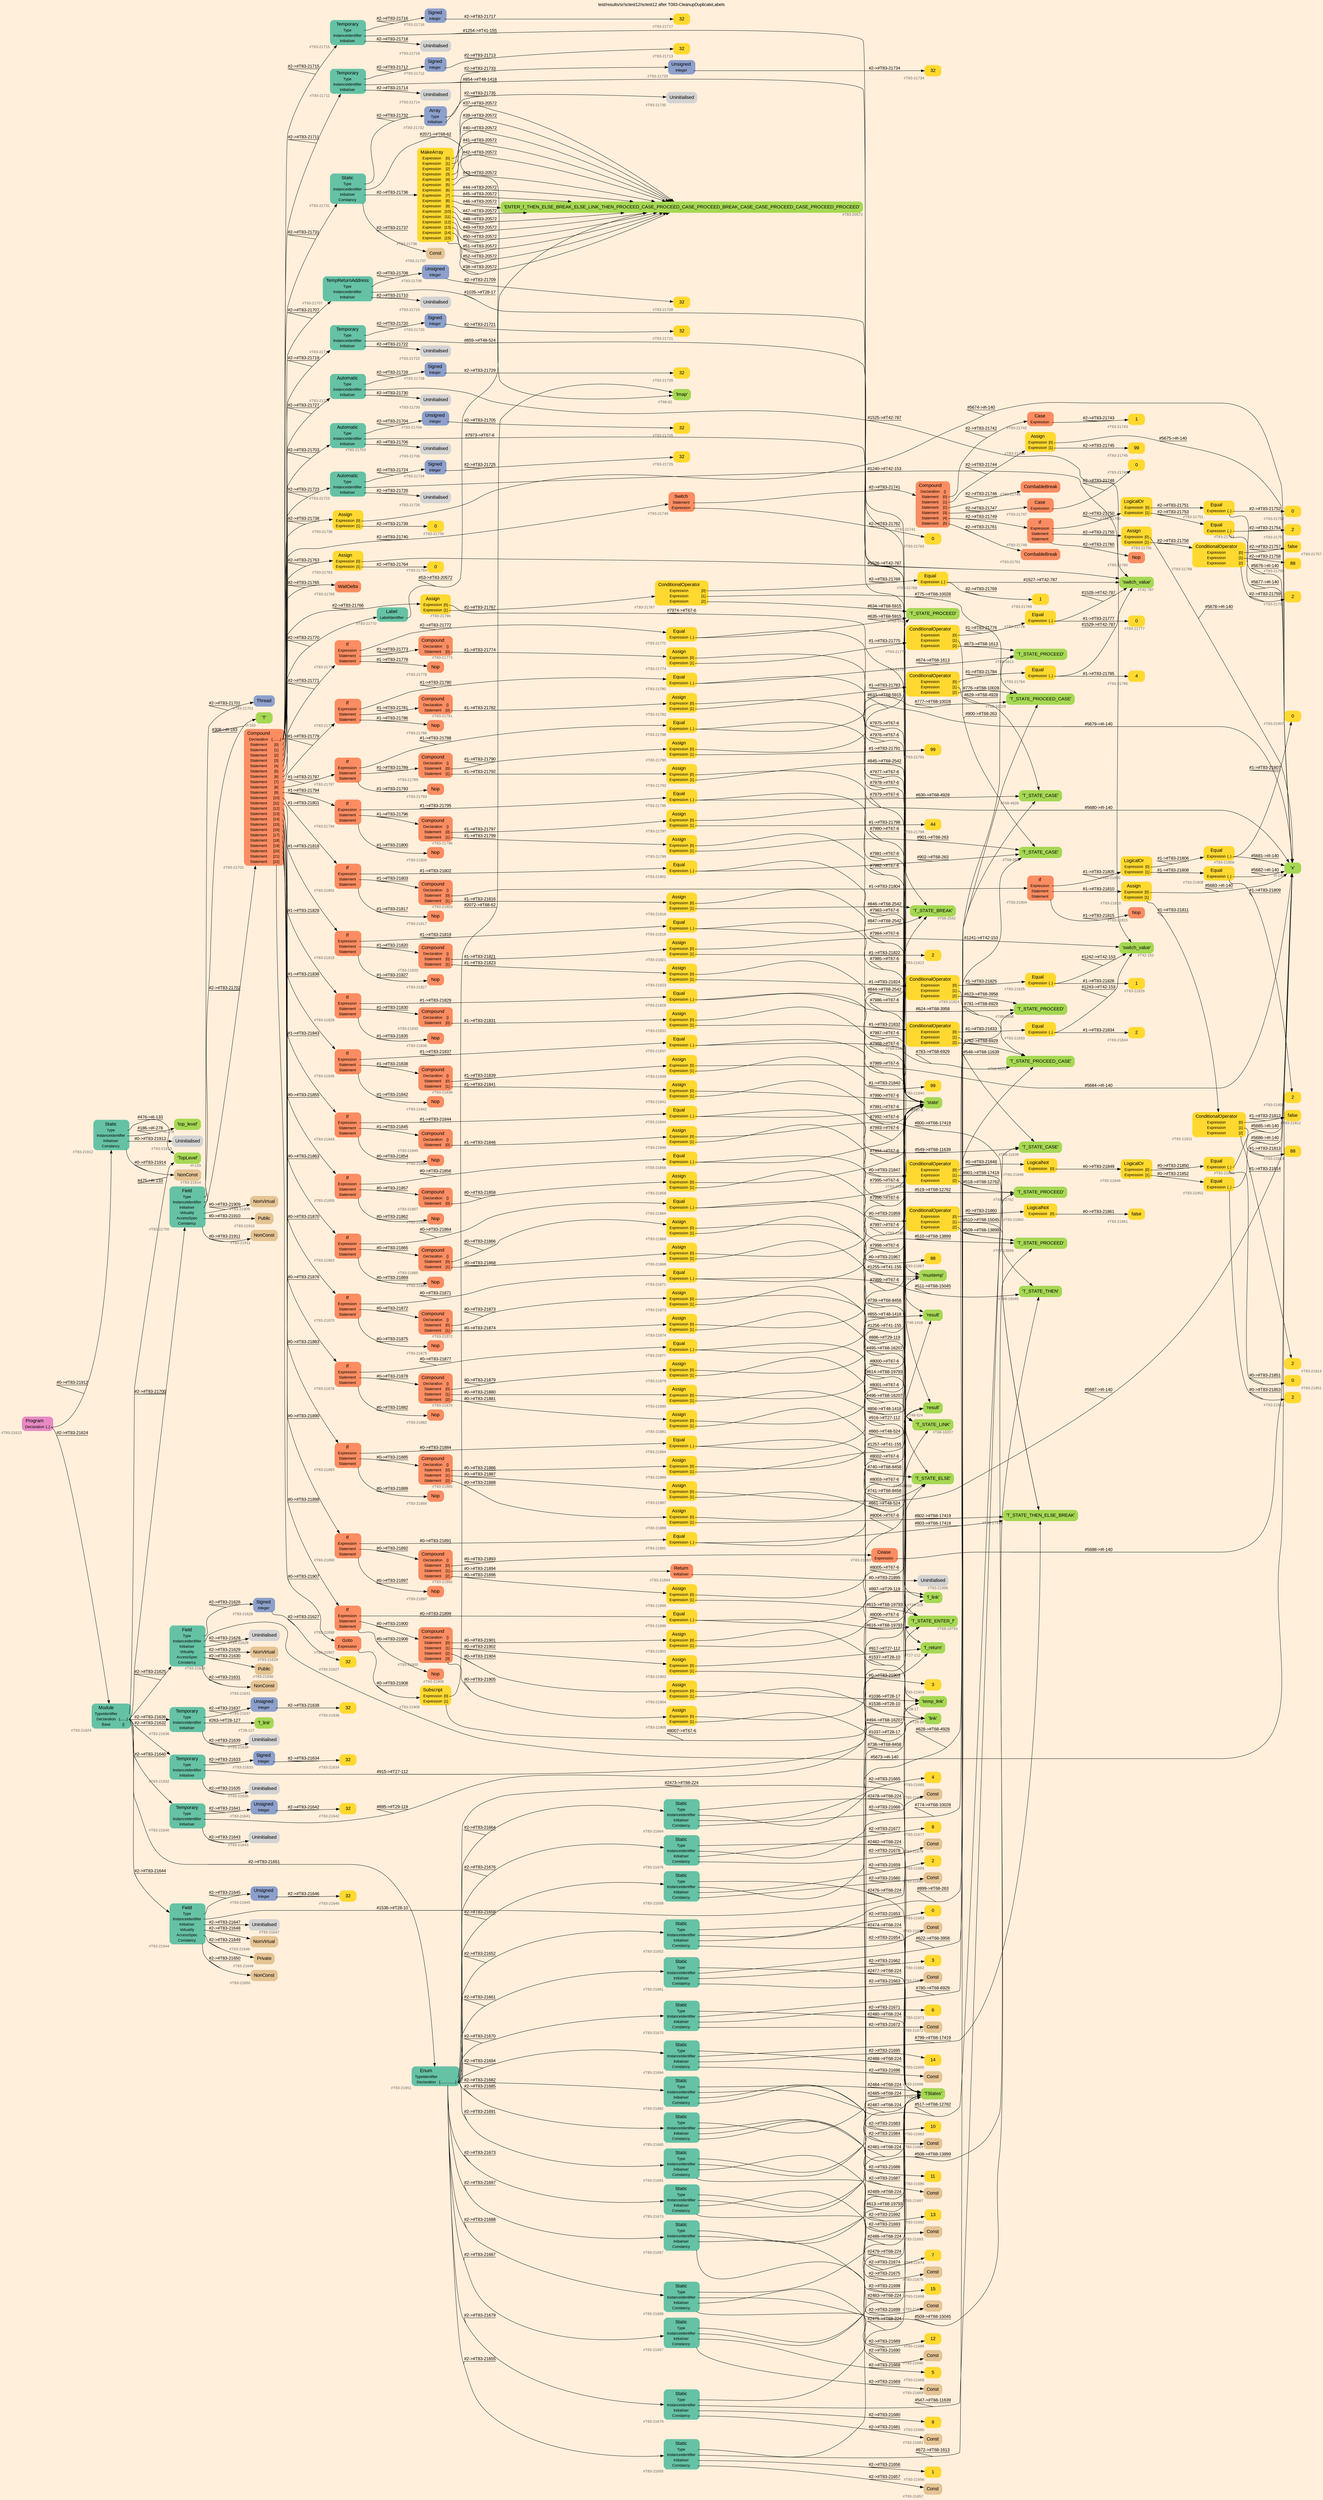 digraph "test/results/sr/sctest12/sctest12 after T083-CleanupDuplicateLabels" {
label = "test/results/sr/sctest12/sctest12 after T083-CleanupDuplicateLabels"
labelloc = t
graph [
    rankdir = "LR"
    ranksep = 0.3
    bgcolor = antiquewhite1
    color = black
    fontcolor = black
    fontname = "Arial"
];
node [
    fontname = "Arial"
];
edge [
    fontname = "Arial"
];

// -------------------- node figure --------------------
// -------- block #T83-21623 ----------
"#T83-21623" [
    fillcolor = "/set28/4"
    xlabel = "#T83-21623"
    fontsize = "12"
    fontcolor = grey40
    shape = "plaintext"
    label = <<TABLE BORDER="0" CELLBORDER="0" CELLSPACING="0">
     <TR><TD><FONT COLOR="black" POINT-SIZE="15">Program</FONT></TD></TR>
     <TR><TD><FONT COLOR="black" POINT-SIZE="12">Declaration</FONT></TD><TD PORT="port0"><FONT COLOR="black" POINT-SIZE="12">{..}</FONT></TD></TR>
    </TABLE>>
    style = "rounded,filled"
];

// -------- block #T83-21624 ----------
"#T83-21624" [
    fillcolor = "/set28/1"
    xlabel = "#T83-21624"
    fontsize = "12"
    fontcolor = grey40
    shape = "plaintext"
    label = <<TABLE BORDER="0" CELLBORDER="0" CELLSPACING="0">
     <TR><TD><FONT COLOR="black" POINT-SIZE="15">Module</FONT></TD></TR>
     <TR><TD><FONT COLOR="black" POINT-SIZE="12">TypeIdentifier</FONT></TD><TD PORT="port0"></TD></TR>
     <TR><TD><FONT COLOR="black" POINT-SIZE="12">Declaration</FONT></TD><TD PORT="port1"><FONT COLOR="black" POINT-SIZE="12">{.......}</FONT></TD></TR>
     <TR><TD><FONT COLOR="black" POINT-SIZE="12">Base</FONT></TD><TD PORT="port2"><FONT COLOR="black" POINT-SIZE="12">{}</FONT></TD></TR>
    </TABLE>>
    style = "rounded,filled"
];

// -------- block #I-133 ----------
"#I-133" [
    fillcolor = "/set28/5"
    xlabel = "#I-133"
    fontsize = "12"
    fontcolor = grey40
    shape = "plaintext"
    label = <<TABLE BORDER="0" CELLBORDER="0" CELLSPACING="0">
     <TR><TD><FONT COLOR="black" POINT-SIZE="15">'TopLevel'</FONT></TD></TR>
    </TABLE>>
    style = "rounded,filled"
];

// -------- block #T83-21625 ----------
"#T83-21625" [
    fillcolor = "/set28/1"
    xlabel = "#T83-21625"
    fontsize = "12"
    fontcolor = grey40
    shape = "plaintext"
    label = <<TABLE BORDER="0" CELLBORDER="0" CELLSPACING="0">
     <TR><TD><FONT COLOR="black" POINT-SIZE="15">Field</FONT></TD></TR>
     <TR><TD><FONT COLOR="black" POINT-SIZE="12">Type</FONT></TD><TD PORT="port0"></TD></TR>
     <TR><TD><FONT COLOR="black" POINT-SIZE="12">InstanceIdentifier</FONT></TD><TD PORT="port1"></TD></TR>
     <TR><TD><FONT COLOR="black" POINT-SIZE="12">Initialiser</FONT></TD><TD PORT="port2"></TD></TR>
     <TR><TD><FONT COLOR="black" POINT-SIZE="12">Virtuality</FONT></TD><TD PORT="port3"></TD></TR>
     <TR><TD><FONT COLOR="black" POINT-SIZE="12">AccessSpec</FONT></TD><TD PORT="port4"></TD></TR>
     <TR><TD><FONT COLOR="black" POINT-SIZE="12">Constancy</FONT></TD><TD PORT="port5"></TD></TR>
    </TABLE>>
    style = "rounded,filled"
];

// -------- block #T83-21626 ----------
"#T83-21626" [
    fillcolor = "/set28/3"
    xlabel = "#T83-21626"
    fontsize = "12"
    fontcolor = grey40
    shape = "plaintext"
    label = <<TABLE BORDER="0" CELLBORDER="0" CELLSPACING="0">
     <TR><TD><FONT COLOR="black" POINT-SIZE="15">Signed</FONT></TD></TR>
     <TR><TD><FONT COLOR="black" POINT-SIZE="12">Integer</FONT></TD><TD PORT="port0"></TD></TR>
    </TABLE>>
    style = "rounded,filled"
];

// -------- block #T83-21627 ----------
"#T83-21627" [
    fillcolor = "/set28/6"
    xlabel = "#T83-21627"
    fontsize = "12"
    fontcolor = grey40
    shape = "plaintext"
    label = <<TABLE BORDER="0" CELLBORDER="0" CELLSPACING="0">
     <TR><TD><FONT COLOR="black" POINT-SIZE="15">32</FONT></TD></TR>
    </TABLE>>
    style = "rounded,filled"
];

// -------- block #I-140 ----------
"#I-140" [
    fillcolor = "/set28/5"
    xlabel = "#I-140"
    fontsize = "12"
    fontcolor = grey40
    shape = "plaintext"
    label = <<TABLE BORDER="0" CELLBORDER="0" CELLSPACING="0">
     <TR><TD><FONT COLOR="black" POINT-SIZE="15">'x'</FONT></TD></TR>
    </TABLE>>
    style = "rounded,filled"
];

// -------- block #T83-21628 ----------
"#T83-21628" [
    xlabel = "#T83-21628"
    fontsize = "12"
    fontcolor = grey40
    shape = "plaintext"
    label = <<TABLE BORDER="0" CELLBORDER="0" CELLSPACING="0">
     <TR><TD><FONT COLOR="black" POINT-SIZE="15">Uninitialised</FONT></TD></TR>
    </TABLE>>
    style = "rounded,filled"
];

// -------- block #T83-21629 ----------
"#T83-21629" [
    fillcolor = "/set28/7"
    xlabel = "#T83-21629"
    fontsize = "12"
    fontcolor = grey40
    shape = "plaintext"
    label = <<TABLE BORDER="0" CELLBORDER="0" CELLSPACING="0">
     <TR><TD><FONT COLOR="black" POINT-SIZE="15">NonVirtual</FONT></TD></TR>
    </TABLE>>
    style = "rounded,filled"
];

// -------- block #T83-21630 ----------
"#T83-21630" [
    fillcolor = "/set28/7"
    xlabel = "#T83-21630"
    fontsize = "12"
    fontcolor = grey40
    shape = "plaintext"
    label = <<TABLE BORDER="0" CELLBORDER="0" CELLSPACING="0">
     <TR><TD><FONT COLOR="black" POINT-SIZE="15">Public</FONT></TD></TR>
    </TABLE>>
    style = "rounded,filled"
];

// -------- block #T83-21631 ----------
"#T83-21631" [
    fillcolor = "/set28/7"
    xlabel = "#T83-21631"
    fontsize = "12"
    fontcolor = grey40
    shape = "plaintext"
    label = <<TABLE BORDER="0" CELLBORDER="0" CELLSPACING="0">
     <TR><TD><FONT COLOR="black" POINT-SIZE="15">NonConst</FONT></TD></TR>
    </TABLE>>
    style = "rounded,filled"
];

// -------- block #T83-21632 ----------
"#T83-21632" [
    fillcolor = "/set28/1"
    xlabel = "#T83-21632"
    fontsize = "12"
    fontcolor = grey40
    shape = "plaintext"
    label = <<TABLE BORDER="0" CELLBORDER="0" CELLSPACING="0">
     <TR><TD><FONT COLOR="black" POINT-SIZE="15">Temporary</FONT></TD></TR>
     <TR><TD><FONT COLOR="black" POINT-SIZE="12">Type</FONT></TD><TD PORT="port0"></TD></TR>
     <TR><TD><FONT COLOR="black" POINT-SIZE="12">InstanceIdentifier</FONT></TD><TD PORT="port1"></TD></TR>
     <TR><TD><FONT COLOR="black" POINT-SIZE="12">Initialiser</FONT></TD><TD PORT="port2"></TD></TR>
    </TABLE>>
    style = "rounded,filled"
];

// -------- block #T83-21633 ----------
"#T83-21633" [
    fillcolor = "/set28/3"
    xlabel = "#T83-21633"
    fontsize = "12"
    fontcolor = grey40
    shape = "plaintext"
    label = <<TABLE BORDER="0" CELLBORDER="0" CELLSPACING="0">
     <TR><TD><FONT COLOR="black" POINT-SIZE="15">Signed</FONT></TD></TR>
     <TR><TD><FONT COLOR="black" POINT-SIZE="12">Integer</FONT></TD><TD PORT="port0"></TD></TR>
    </TABLE>>
    style = "rounded,filled"
];

// -------- block #T83-21634 ----------
"#T83-21634" [
    fillcolor = "/set28/6"
    xlabel = "#T83-21634"
    fontsize = "12"
    fontcolor = grey40
    shape = "plaintext"
    label = <<TABLE BORDER="0" CELLBORDER="0" CELLSPACING="0">
     <TR><TD><FONT COLOR="black" POINT-SIZE="15">32</FONT></TD></TR>
    </TABLE>>
    style = "rounded,filled"
];

// -------- block #T27-112 ----------
"#T27-112" [
    fillcolor = "/set28/5"
    xlabel = "#T27-112"
    fontsize = "12"
    fontcolor = grey40
    shape = "plaintext"
    label = <<TABLE BORDER="0" CELLBORDER="0" CELLSPACING="0">
     <TR><TD><FONT COLOR="black" POINT-SIZE="15">'f_return'</FONT></TD></TR>
    </TABLE>>
    style = "rounded,filled"
];

// -------- block #T83-21635 ----------
"#T83-21635" [
    xlabel = "#T83-21635"
    fontsize = "12"
    fontcolor = grey40
    shape = "plaintext"
    label = <<TABLE BORDER="0" CELLBORDER="0" CELLSPACING="0">
     <TR><TD><FONT COLOR="black" POINT-SIZE="15">Uninitialised</FONT></TD></TR>
    </TABLE>>
    style = "rounded,filled"
];

// -------- block #T83-21636 ----------
"#T83-21636" [
    fillcolor = "/set28/1"
    xlabel = "#T83-21636"
    fontsize = "12"
    fontcolor = grey40
    shape = "plaintext"
    label = <<TABLE BORDER="0" CELLBORDER="0" CELLSPACING="0">
     <TR><TD><FONT COLOR="black" POINT-SIZE="15">Temporary</FONT></TD></TR>
     <TR><TD><FONT COLOR="black" POINT-SIZE="12">Type</FONT></TD><TD PORT="port0"></TD></TR>
     <TR><TD><FONT COLOR="black" POINT-SIZE="12">InstanceIdentifier</FONT></TD><TD PORT="port1"></TD></TR>
     <TR><TD><FONT COLOR="black" POINT-SIZE="12">Initialiser</FONT></TD><TD PORT="port2"></TD></TR>
    </TABLE>>
    style = "rounded,filled"
];

// -------- block #T83-21637 ----------
"#T83-21637" [
    fillcolor = "/set28/3"
    xlabel = "#T83-21637"
    fontsize = "12"
    fontcolor = grey40
    shape = "plaintext"
    label = <<TABLE BORDER="0" CELLBORDER="0" CELLSPACING="0">
     <TR><TD><FONT COLOR="black" POINT-SIZE="15">Unsigned</FONT></TD></TR>
     <TR><TD><FONT COLOR="black" POINT-SIZE="12">Integer</FONT></TD><TD PORT="port0"></TD></TR>
    </TABLE>>
    style = "rounded,filled"
];

// -------- block #T83-21638 ----------
"#T83-21638" [
    fillcolor = "/set28/6"
    xlabel = "#T83-21638"
    fontsize = "12"
    fontcolor = grey40
    shape = "plaintext"
    label = <<TABLE BORDER="0" CELLBORDER="0" CELLSPACING="0">
     <TR><TD><FONT COLOR="black" POINT-SIZE="15">32</FONT></TD></TR>
    </TABLE>>
    style = "rounded,filled"
];

// -------- block #T28-127 ----------
"#T28-127" [
    fillcolor = "/set28/5"
    xlabel = "#T28-127"
    fontsize = "12"
    fontcolor = grey40
    shape = "plaintext"
    label = <<TABLE BORDER="0" CELLBORDER="0" CELLSPACING="0">
     <TR><TD><FONT COLOR="black" POINT-SIZE="15">'f_link'</FONT></TD></TR>
    </TABLE>>
    style = "rounded,filled"
];

// -------- block #T83-21639 ----------
"#T83-21639" [
    xlabel = "#T83-21639"
    fontsize = "12"
    fontcolor = grey40
    shape = "plaintext"
    label = <<TABLE BORDER="0" CELLBORDER="0" CELLSPACING="0">
     <TR><TD><FONT COLOR="black" POINT-SIZE="15">Uninitialised</FONT></TD></TR>
    </TABLE>>
    style = "rounded,filled"
];

// -------- block #T83-21640 ----------
"#T83-21640" [
    fillcolor = "/set28/1"
    xlabel = "#T83-21640"
    fontsize = "12"
    fontcolor = grey40
    shape = "plaintext"
    label = <<TABLE BORDER="0" CELLBORDER="0" CELLSPACING="0">
     <TR><TD><FONT COLOR="black" POINT-SIZE="15">Temporary</FONT></TD></TR>
     <TR><TD><FONT COLOR="black" POINT-SIZE="12">Type</FONT></TD><TD PORT="port0"></TD></TR>
     <TR><TD><FONT COLOR="black" POINT-SIZE="12">InstanceIdentifier</FONT></TD><TD PORT="port1"></TD></TR>
     <TR><TD><FONT COLOR="black" POINT-SIZE="12">Initialiser</FONT></TD><TD PORT="port2"></TD></TR>
    </TABLE>>
    style = "rounded,filled"
];

// -------- block #T83-21641 ----------
"#T83-21641" [
    fillcolor = "/set28/3"
    xlabel = "#T83-21641"
    fontsize = "12"
    fontcolor = grey40
    shape = "plaintext"
    label = <<TABLE BORDER="0" CELLBORDER="0" CELLSPACING="0">
     <TR><TD><FONT COLOR="black" POINT-SIZE="15">Unsigned</FONT></TD></TR>
     <TR><TD><FONT COLOR="black" POINT-SIZE="12">Integer</FONT></TD><TD PORT="port0"></TD></TR>
    </TABLE>>
    style = "rounded,filled"
];

// -------- block #T83-21642 ----------
"#T83-21642" [
    fillcolor = "/set28/6"
    xlabel = "#T83-21642"
    fontsize = "12"
    fontcolor = grey40
    shape = "plaintext"
    label = <<TABLE BORDER="0" CELLBORDER="0" CELLSPACING="0">
     <TR><TD><FONT COLOR="black" POINT-SIZE="15">32</FONT></TD></TR>
    </TABLE>>
    style = "rounded,filled"
];

// -------- block #T29-119 ----------
"#T29-119" [
    fillcolor = "/set28/5"
    xlabel = "#T29-119"
    fontsize = "12"
    fontcolor = grey40
    shape = "plaintext"
    label = <<TABLE BORDER="0" CELLBORDER="0" CELLSPACING="0">
     <TR><TD><FONT COLOR="black" POINT-SIZE="15">'f_link'</FONT></TD></TR>
    </TABLE>>
    style = "rounded,filled"
];

// -------- block #T83-21643 ----------
"#T83-21643" [
    xlabel = "#T83-21643"
    fontsize = "12"
    fontcolor = grey40
    shape = "plaintext"
    label = <<TABLE BORDER="0" CELLBORDER="0" CELLSPACING="0">
     <TR><TD><FONT COLOR="black" POINT-SIZE="15">Uninitialised</FONT></TD></TR>
    </TABLE>>
    style = "rounded,filled"
];

// -------- block #T83-21644 ----------
"#T83-21644" [
    fillcolor = "/set28/1"
    xlabel = "#T83-21644"
    fontsize = "12"
    fontcolor = grey40
    shape = "plaintext"
    label = <<TABLE BORDER="0" CELLBORDER="0" CELLSPACING="0">
     <TR><TD><FONT COLOR="black" POINT-SIZE="15">Field</FONT></TD></TR>
     <TR><TD><FONT COLOR="black" POINT-SIZE="12">Type</FONT></TD><TD PORT="port0"></TD></TR>
     <TR><TD><FONT COLOR="black" POINT-SIZE="12">InstanceIdentifier</FONT></TD><TD PORT="port1"></TD></TR>
     <TR><TD><FONT COLOR="black" POINT-SIZE="12">Initialiser</FONT></TD><TD PORT="port2"></TD></TR>
     <TR><TD><FONT COLOR="black" POINT-SIZE="12">Virtuality</FONT></TD><TD PORT="port3"></TD></TR>
     <TR><TD><FONT COLOR="black" POINT-SIZE="12">AccessSpec</FONT></TD><TD PORT="port4"></TD></TR>
     <TR><TD><FONT COLOR="black" POINT-SIZE="12">Constancy</FONT></TD><TD PORT="port5"></TD></TR>
    </TABLE>>
    style = "rounded,filled"
];

// -------- block #T83-21645 ----------
"#T83-21645" [
    fillcolor = "/set28/3"
    xlabel = "#T83-21645"
    fontsize = "12"
    fontcolor = grey40
    shape = "plaintext"
    label = <<TABLE BORDER="0" CELLBORDER="0" CELLSPACING="0">
     <TR><TD><FONT COLOR="black" POINT-SIZE="15">Unsigned</FONT></TD></TR>
     <TR><TD><FONT COLOR="black" POINT-SIZE="12">Integer</FONT></TD><TD PORT="port0"></TD></TR>
    </TABLE>>
    style = "rounded,filled"
];

// -------- block #T83-21646 ----------
"#T83-21646" [
    fillcolor = "/set28/6"
    xlabel = "#T83-21646"
    fontsize = "12"
    fontcolor = grey40
    shape = "plaintext"
    label = <<TABLE BORDER="0" CELLBORDER="0" CELLSPACING="0">
     <TR><TD><FONT COLOR="black" POINT-SIZE="15">32</FONT></TD></TR>
    </TABLE>>
    style = "rounded,filled"
];

// -------- block #T28-10 ----------
"#T28-10" [
    fillcolor = "/set28/5"
    xlabel = "#T28-10"
    fontsize = "12"
    fontcolor = grey40
    shape = "plaintext"
    label = <<TABLE BORDER="0" CELLBORDER="0" CELLSPACING="0">
     <TR><TD><FONT COLOR="black" POINT-SIZE="15">'link'</FONT></TD></TR>
    </TABLE>>
    style = "rounded,filled"
];

// -------- block #T83-21647 ----------
"#T83-21647" [
    xlabel = "#T83-21647"
    fontsize = "12"
    fontcolor = grey40
    shape = "plaintext"
    label = <<TABLE BORDER="0" CELLBORDER="0" CELLSPACING="0">
     <TR><TD><FONT COLOR="black" POINT-SIZE="15">Uninitialised</FONT></TD></TR>
    </TABLE>>
    style = "rounded,filled"
];

// -------- block #T83-21648 ----------
"#T83-21648" [
    fillcolor = "/set28/7"
    xlabel = "#T83-21648"
    fontsize = "12"
    fontcolor = grey40
    shape = "plaintext"
    label = <<TABLE BORDER="0" CELLBORDER="0" CELLSPACING="0">
     <TR><TD><FONT COLOR="black" POINT-SIZE="15">NonVirtual</FONT></TD></TR>
    </TABLE>>
    style = "rounded,filled"
];

// -------- block #T83-21649 ----------
"#T83-21649" [
    fillcolor = "/set28/7"
    xlabel = "#T83-21649"
    fontsize = "12"
    fontcolor = grey40
    shape = "plaintext"
    label = <<TABLE BORDER="0" CELLBORDER="0" CELLSPACING="0">
     <TR><TD><FONT COLOR="black" POINT-SIZE="15">Private</FONT></TD></TR>
    </TABLE>>
    style = "rounded,filled"
];

// -------- block #T83-21650 ----------
"#T83-21650" [
    fillcolor = "/set28/7"
    xlabel = "#T83-21650"
    fontsize = "12"
    fontcolor = grey40
    shape = "plaintext"
    label = <<TABLE BORDER="0" CELLBORDER="0" CELLSPACING="0">
     <TR><TD><FONT COLOR="black" POINT-SIZE="15">NonConst</FONT></TD></TR>
    </TABLE>>
    style = "rounded,filled"
];

// -------- block #T83-21651 ----------
"#T83-21651" [
    fillcolor = "/set28/1"
    xlabel = "#T83-21651"
    fontsize = "12"
    fontcolor = grey40
    shape = "plaintext"
    label = <<TABLE BORDER="0" CELLBORDER="0" CELLSPACING="0">
     <TR><TD><FONT COLOR="black" POINT-SIZE="15">Enum</FONT></TD></TR>
     <TR><TD><FONT COLOR="black" POINT-SIZE="12">TypeIdentifier</FONT></TD><TD PORT="port0"></TD></TR>
     <TR><TD><FONT COLOR="black" POINT-SIZE="12">Declaration</FONT></TD><TD PORT="port1"><FONT COLOR="black" POINT-SIZE="12">{................}</FONT></TD></TR>
    </TABLE>>
    style = "rounded,filled"
];

// -------- block #T68-224 ----------
"#T68-224" [
    fillcolor = "/set28/5"
    xlabel = "#T68-224"
    fontsize = "12"
    fontcolor = grey40
    shape = "plaintext"
    label = <<TABLE BORDER="0" CELLBORDER="0" CELLSPACING="0">
     <TR><TD><FONT COLOR="black" POINT-SIZE="15">'TStates'</FONT></TD></TR>
    </TABLE>>
    style = "rounded,filled"
];

// -------- block #T83-21652 ----------
"#T83-21652" [
    fillcolor = "/set28/1"
    xlabel = "#T83-21652"
    fontsize = "12"
    fontcolor = grey40
    shape = "plaintext"
    label = <<TABLE BORDER="0" CELLBORDER="0" CELLSPACING="0">
     <TR><TD><FONT COLOR="black" POINT-SIZE="15">Static</FONT></TD></TR>
     <TR><TD><FONT COLOR="black" POINT-SIZE="12">Type</FONT></TD><TD PORT="port0"></TD></TR>
     <TR><TD><FONT COLOR="black" POINT-SIZE="12">InstanceIdentifier</FONT></TD><TD PORT="port1"></TD></TR>
     <TR><TD><FONT COLOR="black" POINT-SIZE="12">Initialiser</FONT></TD><TD PORT="port2"></TD></TR>
     <TR><TD><FONT COLOR="black" POINT-SIZE="12">Constancy</FONT></TD><TD PORT="port3"></TD></TR>
    </TABLE>>
    style = "rounded,filled"
];

// -------- block #T68-263 ----------
"#T68-263" [
    fillcolor = "/set28/5"
    xlabel = "#T68-263"
    fontsize = "12"
    fontcolor = grey40
    shape = "plaintext"
    label = <<TABLE BORDER="0" CELLBORDER="0" CELLSPACING="0">
     <TR><TD><FONT COLOR="black" POINT-SIZE="15">'T_STATE_CASE'</FONT></TD></TR>
    </TABLE>>
    style = "rounded,filled"
];

// -------- block #T83-21653 ----------
"#T83-21653" [
    fillcolor = "/set28/6"
    xlabel = "#T83-21653"
    fontsize = "12"
    fontcolor = grey40
    shape = "plaintext"
    label = <<TABLE BORDER="0" CELLBORDER="0" CELLSPACING="0">
     <TR><TD><FONT COLOR="black" POINT-SIZE="15">0</FONT></TD></TR>
    </TABLE>>
    style = "rounded,filled"
];

// -------- block #T83-21654 ----------
"#T83-21654" [
    fillcolor = "/set28/7"
    xlabel = "#T83-21654"
    fontsize = "12"
    fontcolor = grey40
    shape = "plaintext"
    label = <<TABLE BORDER="0" CELLBORDER="0" CELLSPACING="0">
     <TR><TD><FONT COLOR="black" POINT-SIZE="15">Const</FONT></TD></TR>
    </TABLE>>
    style = "rounded,filled"
];

// -------- block #T83-21655 ----------
"#T83-21655" [
    fillcolor = "/set28/1"
    xlabel = "#T83-21655"
    fontsize = "12"
    fontcolor = grey40
    shape = "plaintext"
    label = <<TABLE BORDER="0" CELLBORDER="0" CELLSPACING="0">
     <TR><TD><FONT COLOR="black" POINT-SIZE="15">Static</FONT></TD></TR>
     <TR><TD><FONT COLOR="black" POINT-SIZE="12">Type</FONT></TD><TD PORT="port0"></TD></TR>
     <TR><TD><FONT COLOR="black" POINT-SIZE="12">InstanceIdentifier</FONT></TD><TD PORT="port1"></TD></TR>
     <TR><TD><FONT COLOR="black" POINT-SIZE="12">Initialiser</FONT></TD><TD PORT="port2"></TD></TR>
     <TR><TD><FONT COLOR="black" POINT-SIZE="12">Constancy</FONT></TD><TD PORT="port3"></TD></TR>
    </TABLE>>
    style = "rounded,filled"
];

// -------- block #T68-1613 ----------
"#T68-1613" [
    fillcolor = "/set28/5"
    xlabel = "#T68-1613"
    fontsize = "12"
    fontcolor = grey40
    shape = "plaintext"
    label = <<TABLE BORDER="0" CELLBORDER="0" CELLSPACING="0">
     <TR><TD><FONT COLOR="black" POINT-SIZE="15">'T_STATE_PROCEED'</FONT></TD></TR>
    </TABLE>>
    style = "rounded,filled"
];

// -------- block #T83-21656 ----------
"#T83-21656" [
    fillcolor = "/set28/6"
    xlabel = "#T83-21656"
    fontsize = "12"
    fontcolor = grey40
    shape = "plaintext"
    label = <<TABLE BORDER="0" CELLBORDER="0" CELLSPACING="0">
     <TR><TD><FONT COLOR="black" POINT-SIZE="15">1</FONT></TD></TR>
    </TABLE>>
    style = "rounded,filled"
];

// -------- block #T83-21657 ----------
"#T83-21657" [
    fillcolor = "/set28/7"
    xlabel = "#T83-21657"
    fontsize = "12"
    fontcolor = grey40
    shape = "plaintext"
    label = <<TABLE BORDER="0" CELLBORDER="0" CELLSPACING="0">
     <TR><TD><FONT COLOR="black" POINT-SIZE="15">Const</FONT></TD></TR>
    </TABLE>>
    style = "rounded,filled"
];

// -------- block #T83-21658 ----------
"#T83-21658" [
    fillcolor = "/set28/1"
    xlabel = "#T83-21658"
    fontsize = "12"
    fontcolor = grey40
    shape = "plaintext"
    label = <<TABLE BORDER="0" CELLBORDER="0" CELLSPACING="0">
     <TR><TD><FONT COLOR="black" POINT-SIZE="15">Static</FONT></TD></TR>
     <TR><TD><FONT COLOR="black" POINT-SIZE="12">Type</FONT></TD><TD PORT="port0"></TD></TR>
     <TR><TD><FONT COLOR="black" POINT-SIZE="12">InstanceIdentifier</FONT></TD><TD PORT="port1"></TD></TR>
     <TR><TD><FONT COLOR="black" POINT-SIZE="12">Initialiser</FONT></TD><TD PORT="port2"></TD></TR>
     <TR><TD><FONT COLOR="black" POINT-SIZE="12">Constancy</FONT></TD><TD PORT="port3"></TD></TR>
    </TABLE>>
    style = "rounded,filled"
];

// -------- block #T68-2542 ----------
"#T68-2542" [
    fillcolor = "/set28/5"
    xlabel = "#T68-2542"
    fontsize = "12"
    fontcolor = grey40
    shape = "plaintext"
    label = <<TABLE BORDER="0" CELLBORDER="0" CELLSPACING="0">
     <TR><TD><FONT COLOR="black" POINT-SIZE="15">'T_STATE_BREAK'</FONT></TD></TR>
    </TABLE>>
    style = "rounded,filled"
];

// -------- block #T83-21659 ----------
"#T83-21659" [
    fillcolor = "/set28/6"
    xlabel = "#T83-21659"
    fontsize = "12"
    fontcolor = grey40
    shape = "plaintext"
    label = <<TABLE BORDER="0" CELLBORDER="0" CELLSPACING="0">
     <TR><TD><FONT COLOR="black" POINT-SIZE="15">2</FONT></TD></TR>
    </TABLE>>
    style = "rounded,filled"
];

// -------- block #T83-21660 ----------
"#T83-21660" [
    fillcolor = "/set28/7"
    xlabel = "#T83-21660"
    fontsize = "12"
    fontcolor = grey40
    shape = "plaintext"
    label = <<TABLE BORDER="0" CELLBORDER="0" CELLSPACING="0">
     <TR><TD><FONT COLOR="black" POINT-SIZE="15">Const</FONT></TD></TR>
    </TABLE>>
    style = "rounded,filled"
];

// -------- block #T83-21661 ----------
"#T83-21661" [
    fillcolor = "/set28/1"
    xlabel = "#T83-21661"
    fontsize = "12"
    fontcolor = grey40
    shape = "plaintext"
    label = <<TABLE BORDER="0" CELLBORDER="0" CELLSPACING="0">
     <TR><TD><FONT COLOR="black" POINT-SIZE="15">Static</FONT></TD></TR>
     <TR><TD><FONT COLOR="black" POINT-SIZE="12">Type</FONT></TD><TD PORT="port0"></TD></TR>
     <TR><TD><FONT COLOR="black" POINT-SIZE="12">InstanceIdentifier</FONT></TD><TD PORT="port1"></TD></TR>
     <TR><TD><FONT COLOR="black" POINT-SIZE="12">Initialiser</FONT></TD><TD PORT="port2"></TD></TR>
     <TR><TD><FONT COLOR="black" POINT-SIZE="12">Constancy</FONT></TD><TD PORT="port3"></TD></TR>
    </TABLE>>
    style = "rounded,filled"
];

// -------- block #T68-3958 ----------
"#T68-3958" [
    fillcolor = "/set28/5"
    xlabel = "#T68-3958"
    fontsize = "12"
    fontcolor = grey40
    shape = "plaintext"
    label = <<TABLE BORDER="0" CELLBORDER="0" CELLSPACING="0">
     <TR><TD><FONT COLOR="black" POINT-SIZE="15">'T_STATE_PROCEED'</FONT></TD></TR>
    </TABLE>>
    style = "rounded,filled"
];

// -------- block #T83-21662 ----------
"#T83-21662" [
    fillcolor = "/set28/6"
    xlabel = "#T83-21662"
    fontsize = "12"
    fontcolor = grey40
    shape = "plaintext"
    label = <<TABLE BORDER="0" CELLBORDER="0" CELLSPACING="0">
     <TR><TD><FONT COLOR="black" POINT-SIZE="15">3</FONT></TD></TR>
    </TABLE>>
    style = "rounded,filled"
];

// -------- block #T83-21663 ----------
"#T83-21663" [
    fillcolor = "/set28/7"
    xlabel = "#T83-21663"
    fontsize = "12"
    fontcolor = grey40
    shape = "plaintext"
    label = <<TABLE BORDER="0" CELLBORDER="0" CELLSPACING="0">
     <TR><TD><FONT COLOR="black" POINT-SIZE="15">Const</FONT></TD></TR>
    </TABLE>>
    style = "rounded,filled"
];

// -------- block #T83-21664 ----------
"#T83-21664" [
    fillcolor = "/set28/1"
    xlabel = "#T83-21664"
    fontsize = "12"
    fontcolor = grey40
    shape = "plaintext"
    label = <<TABLE BORDER="0" CELLBORDER="0" CELLSPACING="0">
     <TR><TD><FONT COLOR="black" POINT-SIZE="15">Static</FONT></TD></TR>
     <TR><TD><FONT COLOR="black" POINT-SIZE="12">Type</FONT></TD><TD PORT="port0"></TD></TR>
     <TR><TD><FONT COLOR="black" POINT-SIZE="12">InstanceIdentifier</FONT></TD><TD PORT="port1"></TD></TR>
     <TR><TD><FONT COLOR="black" POINT-SIZE="12">Initialiser</FONT></TD><TD PORT="port2"></TD></TR>
     <TR><TD><FONT COLOR="black" POINT-SIZE="12">Constancy</FONT></TD><TD PORT="port3"></TD></TR>
    </TABLE>>
    style = "rounded,filled"
];

// -------- block #T68-4928 ----------
"#T68-4928" [
    fillcolor = "/set28/5"
    xlabel = "#T68-4928"
    fontsize = "12"
    fontcolor = grey40
    shape = "plaintext"
    label = <<TABLE BORDER="0" CELLBORDER="0" CELLSPACING="0">
     <TR><TD><FONT COLOR="black" POINT-SIZE="15">'T_STATE_CASE'</FONT></TD></TR>
    </TABLE>>
    style = "rounded,filled"
];

// -------- block #T83-21665 ----------
"#T83-21665" [
    fillcolor = "/set28/6"
    xlabel = "#T83-21665"
    fontsize = "12"
    fontcolor = grey40
    shape = "plaintext"
    label = <<TABLE BORDER="0" CELLBORDER="0" CELLSPACING="0">
     <TR><TD><FONT COLOR="black" POINT-SIZE="15">4</FONT></TD></TR>
    </TABLE>>
    style = "rounded,filled"
];

// -------- block #T83-21666 ----------
"#T83-21666" [
    fillcolor = "/set28/7"
    xlabel = "#T83-21666"
    fontsize = "12"
    fontcolor = grey40
    shape = "plaintext"
    label = <<TABLE BORDER="0" CELLBORDER="0" CELLSPACING="0">
     <TR><TD><FONT COLOR="black" POINT-SIZE="15">Const</FONT></TD></TR>
    </TABLE>>
    style = "rounded,filled"
];

// -------- block #T83-21667 ----------
"#T83-21667" [
    fillcolor = "/set28/1"
    xlabel = "#T83-21667"
    fontsize = "12"
    fontcolor = grey40
    shape = "plaintext"
    label = <<TABLE BORDER="0" CELLBORDER="0" CELLSPACING="0">
     <TR><TD><FONT COLOR="black" POINT-SIZE="15">Static</FONT></TD></TR>
     <TR><TD><FONT COLOR="black" POINT-SIZE="12">Type</FONT></TD><TD PORT="port0"></TD></TR>
     <TR><TD><FONT COLOR="black" POINT-SIZE="12">InstanceIdentifier</FONT></TD><TD PORT="port1"></TD></TR>
     <TR><TD><FONT COLOR="black" POINT-SIZE="12">Initialiser</FONT></TD><TD PORT="port2"></TD></TR>
     <TR><TD><FONT COLOR="black" POINT-SIZE="12">Constancy</FONT></TD><TD PORT="port3"></TD></TR>
    </TABLE>>
    style = "rounded,filled"
];

// -------- block #T68-5915 ----------
"#T68-5915" [
    fillcolor = "/set28/5"
    xlabel = "#T68-5915"
    fontsize = "12"
    fontcolor = grey40
    shape = "plaintext"
    label = <<TABLE BORDER="0" CELLBORDER="0" CELLSPACING="0">
     <TR><TD><FONT COLOR="black" POINT-SIZE="15">'T_STATE_PROCEED'</FONT></TD></TR>
    </TABLE>>
    style = "rounded,filled"
];

// -------- block #T83-21668 ----------
"#T83-21668" [
    fillcolor = "/set28/6"
    xlabel = "#T83-21668"
    fontsize = "12"
    fontcolor = grey40
    shape = "plaintext"
    label = <<TABLE BORDER="0" CELLBORDER="0" CELLSPACING="0">
     <TR><TD><FONT COLOR="black" POINT-SIZE="15">5</FONT></TD></TR>
    </TABLE>>
    style = "rounded,filled"
];

// -------- block #T83-21669 ----------
"#T83-21669" [
    fillcolor = "/set28/7"
    xlabel = "#T83-21669"
    fontsize = "12"
    fontcolor = grey40
    shape = "plaintext"
    label = <<TABLE BORDER="0" CELLBORDER="0" CELLSPACING="0">
     <TR><TD><FONT COLOR="black" POINT-SIZE="15">Const</FONT></TD></TR>
    </TABLE>>
    style = "rounded,filled"
];

// -------- block #T83-21670 ----------
"#T83-21670" [
    fillcolor = "/set28/1"
    xlabel = "#T83-21670"
    fontsize = "12"
    fontcolor = grey40
    shape = "plaintext"
    label = <<TABLE BORDER="0" CELLBORDER="0" CELLSPACING="0">
     <TR><TD><FONT COLOR="black" POINT-SIZE="15">Static</FONT></TD></TR>
     <TR><TD><FONT COLOR="black" POINT-SIZE="12">Type</FONT></TD><TD PORT="port0"></TD></TR>
     <TR><TD><FONT COLOR="black" POINT-SIZE="12">InstanceIdentifier</FONT></TD><TD PORT="port1"></TD></TR>
     <TR><TD><FONT COLOR="black" POINT-SIZE="12">Initialiser</FONT></TD><TD PORT="port2"></TD></TR>
     <TR><TD><FONT COLOR="black" POINT-SIZE="12">Constancy</FONT></TD><TD PORT="port3"></TD></TR>
    </TABLE>>
    style = "rounded,filled"
];

// -------- block #T68-6929 ----------
"#T68-6929" [
    fillcolor = "/set28/5"
    xlabel = "#T68-6929"
    fontsize = "12"
    fontcolor = grey40
    shape = "plaintext"
    label = <<TABLE BORDER="0" CELLBORDER="0" CELLSPACING="0">
     <TR><TD><FONT COLOR="black" POINT-SIZE="15">'T_STATE_PROCEED_CASE'</FONT></TD></TR>
    </TABLE>>
    style = "rounded,filled"
];

// -------- block #T83-21671 ----------
"#T83-21671" [
    fillcolor = "/set28/6"
    xlabel = "#T83-21671"
    fontsize = "12"
    fontcolor = grey40
    shape = "plaintext"
    label = <<TABLE BORDER="0" CELLBORDER="0" CELLSPACING="0">
     <TR><TD><FONT COLOR="black" POINT-SIZE="15">6</FONT></TD></TR>
    </TABLE>>
    style = "rounded,filled"
];

// -------- block #T83-21672 ----------
"#T83-21672" [
    fillcolor = "/set28/7"
    xlabel = "#T83-21672"
    fontsize = "12"
    fontcolor = grey40
    shape = "plaintext"
    label = <<TABLE BORDER="0" CELLBORDER="0" CELLSPACING="0">
     <TR><TD><FONT COLOR="black" POINT-SIZE="15">Const</FONT></TD></TR>
    </TABLE>>
    style = "rounded,filled"
];

// -------- block #T83-21673 ----------
"#T83-21673" [
    fillcolor = "/set28/1"
    xlabel = "#T83-21673"
    fontsize = "12"
    fontcolor = grey40
    shape = "plaintext"
    label = <<TABLE BORDER="0" CELLBORDER="0" CELLSPACING="0">
     <TR><TD><FONT COLOR="black" POINT-SIZE="15">Static</FONT></TD></TR>
     <TR><TD><FONT COLOR="black" POINT-SIZE="12">Type</FONT></TD><TD PORT="port0"></TD></TR>
     <TR><TD><FONT COLOR="black" POINT-SIZE="12">InstanceIdentifier</FONT></TD><TD PORT="port1"></TD></TR>
     <TR><TD><FONT COLOR="black" POINT-SIZE="12">Initialiser</FONT></TD><TD PORT="port2"></TD></TR>
     <TR><TD><FONT COLOR="black" POINT-SIZE="12">Constancy</FONT></TD><TD PORT="port3"></TD></TR>
    </TABLE>>
    style = "rounded,filled"
];

// -------- block #T68-8458 ----------
"#T68-8458" [
    fillcolor = "/set28/5"
    xlabel = "#T68-8458"
    fontsize = "12"
    fontcolor = grey40
    shape = "plaintext"
    label = <<TABLE BORDER="0" CELLBORDER="0" CELLSPACING="0">
     <TR><TD><FONT COLOR="black" POINT-SIZE="15">'T_STATE_ELSE'</FONT></TD></TR>
    </TABLE>>
    style = "rounded,filled"
];

// -------- block #T83-21674 ----------
"#T83-21674" [
    fillcolor = "/set28/6"
    xlabel = "#T83-21674"
    fontsize = "12"
    fontcolor = grey40
    shape = "plaintext"
    label = <<TABLE BORDER="0" CELLBORDER="0" CELLSPACING="0">
     <TR><TD><FONT COLOR="black" POINT-SIZE="15">7</FONT></TD></TR>
    </TABLE>>
    style = "rounded,filled"
];

// -------- block #T83-21675 ----------
"#T83-21675" [
    fillcolor = "/set28/7"
    xlabel = "#T83-21675"
    fontsize = "12"
    fontcolor = grey40
    shape = "plaintext"
    label = <<TABLE BORDER="0" CELLBORDER="0" CELLSPACING="0">
     <TR><TD><FONT COLOR="black" POINT-SIZE="15">Const</FONT></TD></TR>
    </TABLE>>
    style = "rounded,filled"
];

// -------- block #T83-21676 ----------
"#T83-21676" [
    fillcolor = "/set28/1"
    xlabel = "#T83-21676"
    fontsize = "12"
    fontcolor = grey40
    shape = "plaintext"
    label = <<TABLE BORDER="0" CELLBORDER="0" CELLSPACING="0">
     <TR><TD><FONT COLOR="black" POINT-SIZE="15">Static</FONT></TD></TR>
     <TR><TD><FONT COLOR="black" POINT-SIZE="12">Type</FONT></TD><TD PORT="port0"></TD></TR>
     <TR><TD><FONT COLOR="black" POINT-SIZE="12">InstanceIdentifier</FONT></TD><TD PORT="port1"></TD></TR>
     <TR><TD><FONT COLOR="black" POINT-SIZE="12">Initialiser</FONT></TD><TD PORT="port2"></TD></TR>
     <TR><TD><FONT COLOR="black" POINT-SIZE="12">Constancy</FONT></TD><TD PORT="port3"></TD></TR>
    </TABLE>>
    style = "rounded,filled"
];

// -------- block #T68-10028 ----------
"#T68-10028" [
    fillcolor = "/set28/5"
    xlabel = "#T68-10028"
    fontsize = "12"
    fontcolor = grey40
    shape = "plaintext"
    label = <<TABLE BORDER="0" CELLBORDER="0" CELLSPACING="0">
     <TR><TD><FONT COLOR="black" POINT-SIZE="15">'T_STATE_PROCEED_CASE'</FONT></TD></TR>
    </TABLE>>
    style = "rounded,filled"
];

// -------- block #T83-21677 ----------
"#T83-21677" [
    fillcolor = "/set28/6"
    xlabel = "#T83-21677"
    fontsize = "12"
    fontcolor = grey40
    shape = "plaintext"
    label = <<TABLE BORDER="0" CELLBORDER="0" CELLSPACING="0">
     <TR><TD><FONT COLOR="black" POINT-SIZE="15">8</FONT></TD></TR>
    </TABLE>>
    style = "rounded,filled"
];

// -------- block #T83-21678 ----------
"#T83-21678" [
    fillcolor = "/set28/7"
    xlabel = "#T83-21678"
    fontsize = "12"
    fontcolor = grey40
    shape = "plaintext"
    label = <<TABLE BORDER="0" CELLBORDER="0" CELLSPACING="0">
     <TR><TD><FONT COLOR="black" POINT-SIZE="15">Const</FONT></TD></TR>
    </TABLE>>
    style = "rounded,filled"
];

// -------- block #T83-21679 ----------
"#T83-21679" [
    fillcolor = "/set28/1"
    xlabel = "#T83-21679"
    fontsize = "12"
    fontcolor = grey40
    shape = "plaintext"
    label = <<TABLE BORDER="0" CELLBORDER="0" CELLSPACING="0">
     <TR><TD><FONT COLOR="black" POINT-SIZE="15">Static</FONT></TD></TR>
     <TR><TD><FONT COLOR="black" POINT-SIZE="12">Type</FONT></TD><TD PORT="port0"></TD></TR>
     <TR><TD><FONT COLOR="black" POINT-SIZE="12">InstanceIdentifier</FONT></TD><TD PORT="port1"></TD></TR>
     <TR><TD><FONT COLOR="black" POINT-SIZE="12">Initialiser</FONT></TD><TD PORT="port2"></TD></TR>
     <TR><TD><FONT COLOR="black" POINT-SIZE="12">Constancy</FONT></TD><TD PORT="port3"></TD></TR>
    </TABLE>>
    style = "rounded,filled"
];

// -------- block #T68-11639 ----------
"#T68-11639" [
    fillcolor = "/set28/5"
    xlabel = "#T68-11639"
    fontsize = "12"
    fontcolor = grey40
    shape = "plaintext"
    label = <<TABLE BORDER="0" CELLBORDER="0" CELLSPACING="0">
     <TR><TD><FONT COLOR="black" POINT-SIZE="15">'T_STATE_CASE'</FONT></TD></TR>
    </TABLE>>
    style = "rounded,filled"
];

// -------- block #T83-21680 ----------
"#T83-21680" [
    fillcolor = "/set28/6"
    xlabel = "#T83-21680"
    fontsize = "12"
    fontcolor = grey40
    shape = "plaintext"
    label = <<TABLE BORDER="0" CELLBORDER="0" CELLSPACING="0">
     <TR><TD><FONT COLOR="black" POINT-SIZE="15">9</FONT></TD></TR>
    </TABLE>>
    style = "rounded,filled"
];

// -------- block #T83-21681 ----------
"#T83-21681" [
    fillcolor = "/set28/7"
    xlabel = "#T83-21681"
    fontsize = "12"
    fontcolor = grey40
    shape = "plaintext"
    label = <<TABLE BORDER="0" CELLBORDER="0" CELLSPACING="0">
     <TR><TD><FONT COLOR="black" POINT-SIZE="15">Const</FONT></TD></TR>
    </TABLE>>
    style = "rounded,filled"
];

// -------- block #T83-21682 ----------
"#T83-21682" [
    fillcolor = "/set28/1"
    xlabel = "#T83-21682"
    fontsize = "12"
    fontcolor = grey40
    shape = "plaintext"
    label = <<TABLE BORDER="0" CELLBORDER="0" CELLSPACING="0">
     <TR><TD><FONT COLOR="black" POINT-SIZE="15">Static</FONT></TD></TR>
     <TR><TD><FONT COLOR="black" POINT-SIZE="12">Type</FONT></TD><TD PORT="port0"></TD></TR>
     <TR><TD><FONT COLOR="black" POINT-SIZE="12">InstanceIdentifier</FONT></TD><TD PORT="port1"></TD></TR>
     <TR><TD><FONT COLOR="black" POINT-SIZE="12">Initialiser</FONT></TD><TD PORT="port2"></TD></TR>
     <TR><TD><FONT COLOR="black" POINT-SIZE="12">Constancy</FONT></TD><TD PORT="port3"></TD></TR>
    </TABLE>>
    style = "rounded,filled"
];

// -------- block #T68-12762 ----------
"#T68-12762" [
    fillcolor = "/set28/5"
    xlabel = "#T68-12762"
    fontsize = "12"
    fontcolor = grey40
    shape = "plaintext"
    label = <<TABLE BORDER="0" CELLBORDER="0" CELLSPACING="0">
     <TR><TD><FONT COLOR="black" POINT-SIZE="15">'T_STATE_PROCEED'</FONT></TD></TR>
    </TABLE>>
    style = "rounded,filled"
];

// -------- block #T83-21683 ----------
"#T83-21683" [
    fillcolor = "/set28/6"
    xlabel = "#T83-21683"
    fontsize = "12"
    fontcolor = grey40
    shape = "plaintext"
    label = <<TABLE BORDER="0" CELLBORDER="0" CELLSPACING="0">
     <TR><TD><FONT COLOR="black" POINT-SIZE="15">10</FONT></TD></TR>
    </TABLE>>
    style = "rounded,filled"
];

// -------- block #T83-21684 ----------
"#T83-21684" [
    fillcolor = "/set28/7"
    xlabel = "#T83-21684"
    fontsize = "12"
    fontcolor = grey40
    shape = "plaintext"
    label = <<TABLE BORDER="0" CELLBORDER="0" CELLSPACING="0">
     <TR><TD><FONT COLOR="black" POINT-SIZE="15">Const</FONT></TD></TR>
    </TABLE>>
    style = "rounded,filled"
];

// -------- block #T83-21685 ----------
"#T83-21685" [
    fillcolor = "/set28/1"
    xlabel = "#T83-21685"
    fontsize = "12"
    fontcolor = grey40
    shape = "plaintext"
    label = <<TABLE BORDER="0" CELLBORDER="0" CELLSPACING="0">
     <TR><TD><FONT COLOR="black" POINT-SIZE="15">Static</FONT></TD></TR>
     <TR><TD><FONT COLOR="black" POINT-SIZE="12">Type</FONT></TD><TD PORT="port0"></TD></TR>
     <TR><TD><FONT COLOR="black" POINT-SIZE="12">InstanceIdentifier</FONT></TD><TD PORT="port1"></TD></TR>
     <TR><TD><FONT COLOR="black" POINT-SIZE="12">Initialiser</FONT></TD><TD PORT="port2"></TD></TR>
     <TR><TD><FONT COLOR="black" POINT-SIZE="12">Constancy</FONT></TD><TD PORT="port3"></TD></TR>
    </TABLE>>
    style = "rounded,filled"
];

// -------- block #T68-13899 ----------
"#T68-13899" [
    fillcolor = "/set28/5"
    xlabel = "#T68-13899"
    fontsize = "12"
    fontcolor = grey40
    shape = "plaintext"
    label = <<TABLE BORDER="0" CELLBORDER="0" CELLSPACING="0">
     <TR><TD><FONT COLOR="black" POINT-SIZE="15">'T_STATE_PROCEED'</FONT></TD></TR>
    </TABLE>>
    style = "rounded,filled"
];

// -------- block #T83-21686 ----------
"#T83-21686" [
    fillcolor = "/set28/6"
    xlabel = "#T83-21686"
    fontsize = "12"
    fontcolor = grey40
    shape = "plaintext"
    label = <<TABLE BORDER="0" CELLBORDER="0" CELLSPACING="0">
     <TR><TD><FONT COLOR="black" POINT-SIZE="15">11</FONT></TD></TR>
    </TABLE>>
    style = "rounded,filled"
];

// -------- block #T83-21687 ----------
"#T83-21687" [
    fillcolor = "/set28/7"
    xlabel = "#T83-21687"
    fontsize = "12"
    fontcolor = grey40
    shape = "plaintext"
    label = <<TABLE BORDER="0" CELLBORDER="0" CELLSPACING="0">
     <TR><TD><FONT COLOR="black" POINT-SIZE="15">Const</FONT></TD></TR>
    </TABLE>>
    style = "rounded,filled"
];

// -------- block #T83-21688 ----------
"#T83-21688" [
    fillcolor = "/set28/1"
    xlabel = "#T83-21688"
    fontsize = "12"
    fontcolor = grey40
    shape = "plaintext"
    label = <<TABLE BORDER="0" CELLBORDER="0" CELLSPACING="0">
     <TR><TD><FONT COLOR="black" POINT-SIZE="15">Static</FONT></TD></TR>
     <TR><TD><FONT COLOR="black" POINT-SIZE="12">Type</FONT></TD><TD PORT="port0"></TD></TR>
     <TR><TD><FONT COLOR="black" POINT-SIZE="12">InstanceIdentifier</FONT></TD><TD PORT="port1"></TD></TR>
     <TR><TD><FONT COLOR="black" POINT-SIZE="12">Initialiser</FONT></TD><TD PORT="port2"></TD></TR>
     <TR><TD><FONT COLOR="black" POINT-SIZE="12">Constancy</FONT></TD><TD PORT="port3"></TD></TR>
    </TABLE>>
    style = "rounded,filled"
];

// -------- block #T68-15045 ----------
"#T68-15045" [
    fillcolor = "/set28/5"
    xlabel = "#T68-15045"
    fontsize = "12"
    fontcolor = grey40
    shape = "plaintext"
    label = <<TABLE BORDER="0" CELLBORDER="0" CELLSPACING="0">
     <TR><TD><FONT COLOR="black" POINT-SIZE="15">'T_STATE_THEN'</FONT></TD></TR>
    </TABLE>>
    style = "rounded,filled"
];

// -------- block #T83-21689 ----------
"#T83-21689" [
    fillcolor = "/set28/6"
    xlabel = "#T83-21689"
    fontsize = "12"
    fontcolor = grey40
    shape = "plaintext"
    label = <<TABLE BORDER="0" CELLBORDER="0" CELLSPACING="0">
     <TR><TD><FONT COLOR="black" POINT-SIZE="15">12</FONT></TD></TR>
    </TABLE>>
    style = "rounded,filled"
];

// -------- block #T83-21690 ----------
"#T83-21690" [
    fillcolor = "/set28/7"
    xlabel = "#T83-21690"
    fontsize = "12"
    fontcolor = grey40
    shape = "plaintext"
    label = <<TABLE BORDER="0" CELLBORDER="0" CELLSPACING="0">
     <TR><TD><FONT COLOR="black" POINT-SIZE="15">Const</FONT></TD></TR>
    </TABLE>>
    style = "rounded,filled"
];

// -------- block #T83-21691 ----------
"#T83-21691" [
    fillcolor = "/set28/1"
    xlabel = "#T83-21691"
    fontsize = "12"
    fontcolor = grey40
    shape = "plaintext"
    label = <<TABLE BORDER="0" CELLBORDER="0" CELLSPACING="0">
     <TR><TD><FONT COLOR="black" POINT-SIZE="15">Static</FONT></TD></TR>
     <TR><TD><FONT COLOR="black" POINT-SIZE="12">Type</FONT></TD><TD PORT="port0"></TD></TR>
     <TR><TD><FONT COLOR="black" POINT-SIZE="12">InstanceIdentifier</FONT></TD><TD PORT="port1"></TD></TR>
     <TR><TD><FONT COLOR="black" POINT-SIZE="12">Initialiser</FONT></TD><TD PORT="port2"></TD></TR>
     <TR><TD><FONT COLOR="black" POINT-SIZE="12">Constancy</FONT></TD><TD PORT="port3"></TD></TR>
    </TABLE>>
    style = "rounded,filled"
];

// -------- block #T68-16207 ----------
"#T68-16207" [
    fillcolor = "/set28/5"
    xlabel = "#T68-16207"
    fontsize = "12"
    fontcolor = grey40
    shape = "plaintext"
    label = <<TABLE BORDER="0" CELLBORDER="0" CELLSPACING="0">
     <TR><TD><FONT COLOR="black" POINT-SIZE="15">'T_STATE_LINK'</FONT></TD></TR>
    </TABLE>>
    style = "rounded,filled"
];

// -------- block #T83-21692 ----------
"#T83-21692" [
    fillcolor = "/set28/6"
    xlabel = "#T83-21692"
    fontsize = "12"
    fontcolor = grey40
    shape = "plaintext"
    label = <<TABLE BORDER="0" CELLBORDER="0" CELLSPACING="0">
     <TR><TD><FONT COLOR="black" POINT-SIZE="15">13</FONT></TD></TR>
    </TABLE>>
    style = "rounded,filled"
];

// -------- block #T83-21693 ----------
"#T83-21693" [
    fillcolor = "/set28/7"
    xlabel = "#T83-21693"
    fontsize = "12"
    fontcolor = grey40
    shape = "plaintext"
    label = <<TABLE BORDER="0" CELLBORDER="0" CELLSPACING="0">
     <TR><TD><FONT COLOR="black" POINT-SIZE="15">Const</FONT></TD></TR>
    </TABLE>>
    style = "rounded,filled"
];

// -------- block #T83-21694 ----------
"#T83-21694" [
    fillcolor = "/set28/1"
    xlabel = "#T83-21694"
    fontsize = "12"
    fontcolor = grey40
    shape = "plaintext"
    label = <<TABLE BORDER="0" CELLBORDER="0" CELLSPACING="0">
     <TR><TD><FONT COLOR="black" POINT-SIZE="15">Static</FONT></TD></TR>
     <TR><TD><FONT COLOR="black" POINT-SIZE="12">Type</FONT></TD><TD PORT="port0"></TD></TR>
     <TR><TD><FONT COLOR="black" POINT-SIZE="12">InstanceIdentifier</FONT></TD><TD PORT="port1"></TD></TR>
     <TR><TD><FONT COLOR="black" POINT-SIZE="12">Initialiser</FONT></TD><TD PORT="port2"></TD></TR>
     <TR><TD><FONT COLOR="black" POINT-SIZE="12">Constancy</FONT></TD><TD PORT="port3"></TD></TR>
    </TABLE>>
    style = "rounded,filled"
];

// -------- block #T68-17419 ----------
"#T68-17419" [
    fillcolor = "/set28/5"
    xlabel = "#T68-17419"
    fontsize = "12"
    fontcolor = grey40
    shape = "plaintext"
    label = <<TABLE BORDER="0" CELLBORDER="0" CELLSPACING="0">
     <TR><TD><FONT COLOR="black" POINT-SIZE="15">'T_STATE_THEN_ELSE_BREAK'</FONT></TD></TR>
    </TABLE>>
    style = "rounded,filled"
];

// -------- block #T83-21695 ----------
"#T83-21695" [
    fillcolor = "/set28/6"
    xlabel = "#T83-21695"
    fontsize = "12"
    fontcolor = grey40
    shape = "plaintext"
    label = <<TABLE BORDER="0" CELLBORDER="0" CELLSPACING="0">
     <TR><TD><FONT COLOR="black" POINT-SIZE="15">14</FONT></TD></TR>
    </TABLE>>
    style = "rounded,filled"
];

// -------- block #T83-21696 ----------
"#T83-21696" [
    fillcolor = "/set28/7"
    xlabel = "#T83-21696"
    fontsize = "12"
    fontcolor = grey40
    shape = "plaintext"
    label = <<TABLE BORDER="0" CELLBORDER="0" CELLSPACING="0">
     <TR><TD><FONT COLOR="black" POINT-SIZE="15">Const</FONT></TD></TR>
    </TABLE>>
    style = "rounded,filled"
];

// -------- block #T83-21697 ----------
"#T83-21697" [
    fillcolor = "/set28/1"
    xlabel = "#T83-21697"
    fontsize = "12"
    fontcolor = grey40
    shape = "plaintext"
    label = <<TABLE BORDER="0" CELLBORDER="0" CELLSPACING="0">
     <TR><TD><FONT COLOR="black" POINT-SIZE="15">Static</FONT></TD></TR>
     <TR><TD><FONT COLOR="black" POINT-SIZE="12">Type</FONT></TD><TD PORT="port0"></TD></TR>
     <TR><TD><FONT COLOR="black" POINT-SIZE="12">InstanceIdentifier</FONT></TD><TD PORT="port1"></TD></TR>
     <TR><TD><FONT COLOR="black" POINT-SIZE="12">Initialiser</FONT></TD><TD PORT="port2"></TD></TR>
     <TR><TD><FONT COLOR="black" POINT-SIZE="12">Constancy</FONT></TD><TD PORT="port3"></TD></TR>
    </TABLE>>
    style = "rounded,filled"
];

// -------- block #T68-19793 ----------
"#T68-19793" [
    fillcolor = "/set28/5"
    xlabel = "#T68-19793"
    fontsize = "12"
    fontcolor = grey40
    shape = "plaintext"
    label = <<TABLE BORDER="0" CELLBORDER="0" CELLSPACING="0">
     <TR><TD><FONT COLOR="black" POINT-SIZE="15">'T_STATE_ENTER_f'</FONT></TD></TR>
    </TABLE>>
    style = "rounded,filled"
];

// -------- block #T83-21698 ----------
"#T83-21698" [
    fillcolor = "/set28/6"
    xlabel = "#T83-21698"
    fontsize = "12"
    fontcolor = grey40
    shape = "plaintext"
    label = <<TABLE BORDER="0" CELLBORDER="0" CELLSPACING="0">
     <TR><TD><FONT COLOR="black" POINT-SIZE="15">15</FONT></TD></TR>
    </TABLE>>
    style = "rounded,filled"
];

// -------- block #T83-21699 ----------
"#T83-21699" [
    fillcolor = "/set28/7"
    xlabel = "#T83-21699"
    fontsize = "12"
    fontcolor = grey40
    shape = "plaintext"
    label = <<TABLE BORDER="0" CELLBORDER="0" CELLSPACING="0">
     <TR><TD><FONT COLOR="black" POINT-SIZE="15">Const</FONT></TD></TR>
    </TABLE>>
    style = "rounded,filled"
];

// -------- block #T83-21700 ----------
"#T83-21700" [
    fillcolor = "/set28/1"
    xlabel = "#T83-21700"
    fontsize = "12"
    fontcolor = grey40
    shape = "plaintext"
    label = <<TABLE BORDER="0" CELLBORDER="0" CELLSPACING="0">
     <TR><TD><FONT COLOR="black" POINT-SIZE="15">Field</FONT></TD></TR>
     <TR><TD><FONT COLOR="black" POINT-SIZE="12">Type</FONT></TD><TD PORT="port0"></TD></TR>
     <TR><TD><FONT COLOR="black" POINT-SIZE="12">InstanceIdentifier</FONT></TD><TD PORT="port1"></TD></TR>
     <TR><TD><FONT COLOR="black" POINT-SIZE="12">Initialiser</FONT></TD><TD PORT="port2"></TD></TR>
     <TR><TD><FONT COLOR="black" POINT-SIZE="12">Virtuality</FONT></TD><TD PORT="port3"></TD></TR>
     <TR><TD><FONT COLOR="black" POINT-SIZE="12">AccessSpec</FONT></TD><TD PORT="port4"></TD></TR>
     <TR><TD><FONT COLOR="black" POINT-SIZE="12">Constancy</FONT></TD><TD PORT="port5"></TD></TR>
    </TABLE>>
    style = "rounded,filled"
];

// -------- block #T83-21701 ----------
"#T83-21701" [
    fillcolor = "/set28/3"
    xlabel = "#T83-21701"
    fontsize = "12"
    fontcolor = grey40
    shape = "plaintext"
    label = <<TABLE BORDER="0" CELLBORDER="0" CELLSPACING="0">
     <TR><TD><FONT COLOR="black" POINT-SIZE="15">Thread</FONT></TD></TR>
    </TABLE>>
    style = "rounded,filled"
];

// -------- block #I-163 ----------
"#I-163" [
    fillcolor = "/set28/5"
    xlabel = "#I-163"
    fontsize = "12"
    fontcolor = grey40
    shape = "plaintext"
    label = <<TABLE BORDER="0" CELLBORDER="0" CELLSPACING="0">
     <TR><TD><FONT COLOR="black" POINT-SIZE="15">'T'</FONT></TD></TR>
    </TABLE>>
    style = "rounded,filled"
];

// -------- block #T83-21702 ----------
"#T83-21702" [
    fillcolor = "/set28/2"
    xlabel = "#T83-21702"
    fontsize = "12"
    fontcolor = grey40
    shape = "plaintext"
    label = <<TABLE BORDER="0" CELLBORDER="0" CELLSPACING="0">
     <TR><TD><FONT COLOR="black" POINT-SIZE="15">Compound</FONT></TD></TR>
     <TR><TD><FONT COLOR="black" POINT-SIZE="12">Declaration</FONT></TD><TD PORT="port0"><FONT COLOR="black" POINT-SIZE="12">{........}</FONT></TD></TR>
     <TR><TD><FONT COLOR="black" POINT-SIZE="12">Statement</FONT></TD><TD PORT="port1"><FONT COLOR="black" POINT-SIZE="12">[0]</FONT></TD></TR>
     <TR><TD><FONT COLOR="black" POINT-SIZE="12">Statement</FONT></TD><TD PORT="port2"><FONT COLOR="black" POINT-SIZE="12">[1]</FONT></TD></TR>
     <TR><TD><FONT COLOR="black" POINT-SIZE="12">Statement</FONT></TD><TD PORT="port3"><FONT COLOR="black" POINT-SIZE="12">[2]</FONT></TD></TR>
     <TR><TD><FONT COLOR="black" POINT-SIZE="12">Statement</FONT></TD><TD PORT="port4"><FONT COLOR="black" POINT-SIZE="12">[3]</FONT></TD></TR>
     <TR><TD><FONT COLOR="black" POINT-SIZE="12">Statement</FONT></TD><TD PORT="port5"><FONT COLOR="black" POINT-SIZE="12">[4]</FONT></TD></TR>
     <TR><TD><FONT COLOR="black" POINT-SIZE="12">Statement</FONT></TD><TD PORT="port6"><FONT COLOR="black" POINT-SIZE="12">[5]</FONT></TD></TR>
     <TR><TD><FONT COLOR="black" POINT-SIZE="12">Statement</FONT></TD><TD PORT="port7"><FONT COLOR="black" POINT-SIZE="12">[6]</FONT></TD></TR>
     <TR><TD><FONT COLOR="black" POINT-SIZE="12">Statement</FONT></TD><TD PORT="port8"><FONT COLOR="black" POINT-SIZE="12">[7]</FONT></TD></TR>
     <TR><TD><FONT COLOR="black" POINT-SIZE="12">Statement</FONT></TD><TD PORT="port9"><FONT COLOR="black" POINT-SIZE="12">[8]</FONT></TD></TR>
     <TR><TD><FONT COLOR="black" POINT-SIZE="12">Statement</FONT></TD><TD PORT="port10"><FONT COLOR="black" POINT-SIZE="12">[9]</FONT></TD></TR>
     <TR><TD><FONT COLOR="black" POINT-SIZE="12">Statement</FONT></TD><TD PORT="port11"><FONT COLOR="black" POINT-SIZE="12">[10]</FONT></TD></TR>
     <TR><TD><FONT COLOR="black" POINT-SIZE="12">Statement</FONT></TD><TD PORT="port12"><FONT COLOR="black" POINT-SIZE="12">[11]</FONT></TD></TR>
     <TR><TD><FONT COLOR="black" POINT-SIZE="12">Statement</FONT></TD><TD PORT="port13"><FONT COLOR="black" POINT-SIZE="12">[12]</FONT></TD></TR>
     <TR><TD><FONT COLOR="black" POINT-SIZE="12">Statement</FONT></TD><TD PORT="port14"><FONT COLOR="black" POINT-SIZE="12">[13]</FONT></TD></TR>
     <TR><TD><FONT COLOR="black" POINT-SIZE="12">Statement</FONT></TD><TD PORT="port15"><FONT COLOR="black" POINT-SIZE="12">[14]</FONT></TD></TR>
     <TR><TD><FONT COLOR="black" POINT-SIZE="12">Statement</FONT></TD><TD PORT="port16"><FONT COLOR="black" POINT-SIZE="12">[15]</FONT></TD></TR>
     <TR><TD><FONT COLOR="black" POINT-SIZE="12">Statement</FONT></TD><TD PORT="port17"><FONT COLOR="black" POINT-SIZE="12">[16]</FONT></TD></TR>
     <TR><TD><FONT COLOR="black" POINT-SIZE="12">Statement</FONT></TD><TD PORT="port18"><FONT COLOR="black" POINT-SIZE="12">[17]</FONT></TD></TR>
     <TR><TD><FONT COLOR="black" POINT-SIZE="12">Statement</FONT></TD><TD PORT="port19"><FONT COLOR="black" POINT-SIZE="12">[18]</FONT></TD></TR>
     <TR><TD><FONT COLOR="black" POINT-SIZE="12">Statement</FONT></TD><TD PORT="port20"><FONT COLOR="black" POINT-SIZE="12">[19]</FONT></TD></TR>
     <TR><TD><FONT COLOR="black" POINT-SIZE="12">Statement</FONT></TD><TD PORT="port21"><FONT COLOR="black" POINT-SIZE="12">[20]</FONT></TD></TR>
     <TR><TD><FONT COLOR="black" POINT-SIZE="12">Statement</FONT></TD><TD PORT="port22"><FONT COLOR="black" POINT-SIZE="12">[21]</FONT></TD></TR>
     <TR><TD><FONT COLOR="black" POINT-SIZE="12">Statement</FONT></TD><TD PORT="port23"><FONT COLOR="black" POINT-SIZE="12">[22]</FONT></TD></TR>
    </TABLE>>
    style = "rounded,filled"
];

// -------- block #T83-21703 ----------
"#T83-21703" [
    fillcolor = "/set28/1"
    xlabel = "#T83-21703"
    fontsize = "12"
    fontcolor = grey40
    shape = "plaintext"
    label = <<TABLE BORDER="0" CELLBORDER="0" CELLSPACING="0">
     <TR><TD><FONT COLOR="black" POINT-SIZE="15">Automatic</FONT></TD></TR>
     <TR><TD><FONT COLOR="black" POINT-SIZE="12">Type</FONT></TD><TD PORT="port0"></TD></TR>
     <TR><TD><FONT COLOR="black" POINT-SIZE="12">InstanceIdentifier</FONT></TD><TD PORT="port1"></TD></TR>
     <TR><TD><FONT COLOR="black" POINT-SIZE="12">Initialiser</FONT></TD><TD PORT="port2"></TD></TR>
    </TABLE>>
    style = "rounded,filled"
];

// -------- block #T83-21704 ----------
"#T83-21704" [
    fillcolor = "/set28/3"
    xlabel = "#T83-21704"
    fontsize = "12"
    fontcolor = grey40
    shape = "plaintext"
    label = <<TABLE BORDER="0" CELLBORDER="0" CELLSPACING="0">
     <TR><TD><FONT COLOR="black" POINT-SIZE="15">Unsigned</FONT></TD></TR>
     <TR><TD><FONT COLOR="black" POINT-SIZE="12">Integer</FONT></TD><TD PORT="port0"></TD></TR>
    </TABLE>>
    style = "rounded,filled"
];

// -------- block #T83-21705 ----------
"#T83-21705" [
    fillcolor = "/set28/6"
    xlabel = "#T83-21705"
    fontsize = "12"
    fontcolor = grey40
    shape = "plaintext"
    label = <<TABLE BORDER="0" CELLBORDER="0" CELLSPACING="0">
     <TR><TD><FONT COLOR="black" POINT-SIZE="15">32</FONT></TD></TR>
    </TABLE>>
    style = "rounded,filled"
];

// -------- block #T67-6 ----------
"#T67-6" [
    fillcolor = "/set28/5"
    xlabel = "#T67-6"
    fontsize = "12"
    fontcolor = grey40
    shape = "plaintext"
    label = <<TABLE BORDER="0" CELLBORDER="0" CELLSPACING="0">
     <TR><TD><FONT COLOR="black" POINT-SIZE="15">'state'</FONT></TD></TR>
    </TABLE>>
    style = "rounded,filled"
];

// -------- block #T83-21706 ----------
"#T83-21706" [
    xlabel = "#T83-21706"
    fontsize = "12"
    fontcolor = grey40
    shape = "plaintext"
    label = <<TABLE BORDER="0" CELLBORDER="0" CELLSPACING="0">
     <TR><TD><FONT COLOR="black" POINT-SIZE="15">Uninitialised</FONT></TD></TR>
    </TABLE>>
    style = "rounded,filled"
];

// -------- block #T83-21707 ----------
"#T83-21707" [
    fillcolor = "/set28/1"
    xlabel = "#T83-21707"
    fontsize = "12"
    fontcolor = grey40
    shape = "plaintext"
    label = <<TABLE BORDER="0" CELLBORDER="0" CELLSPACING="0">
     <TR><TD><FONT COLOR="black" POINT-SIZE="15">TempReturnAddress</FONT></TD></TR>
     <TR><TD><FONT COLOR="black" POINT-SIZE="12">Type</FONT></TD><TD PORT="port0"></TD></TR>
     <TR><TD><FONT COLOR="black" POINT-SIZE="12">InstanceIdentifier</FONT></TD><TD PORT="port1"></TD></TR>
     <TR><TD><FONT COLOR="black" POINT-SIZE="12">Initialiser</FONT></TD><TD PORT="port2"></TD></TR>
    </TABLE>>
    style = "rounded,filled"
];

// -------- block #T83-21708 ----------
"#T83-21708" [
    fillcolor = "/set28/3"
    xlabel = "#T83-21708"
    fontsize = "12"
    fontcolor = grey40
    shape = "plaintext"
    label = <<TABLE BORDER="0" CELLBORDER="0" CELLSPACING="0">
     <TR><TD><FONT COLOR="black" POINT-SIZE="15">Unsigned</FONT></TD></TR>
     <TR><TD><FONT COLOR="black" POINT-SIZE="12">Integer</FONT></TD><TD PORT="port0"></TD></TR>
    </TABLE>>
    style = "rounded,filled"
];

// -------- block #T83-21709 ----------
"#T83-21709" [
    fillcolor = "/set28/6"
    xlabel = "#T83-21709"
    fontsize = "12"
    fontcolor = grey40
    shape = "plaintext"
    label = <<TABLE BORDER="0" CELLBORDER="0" CELLSPACING="0">
     <TR><TD><FONT COLOR="black" POINT-SIZE="15">32</FONT></TD></TR>
    </TABLE>>
    style = "rounded,filled"
];

// -------- block #T28-17 ----------
"#T28-17" [
    fillcolor = "/set28/5"
    xlabel = "#T28-17"
    fontsize = "12"
    fontcolor = grey40
    shape = "plaintext"
    label = <<TABLE BORDER="0" CELLBORDER="0" CELLSPACING="0">
     <TR><TD><FONT COLOR="black" POINT-SIZE="15">'temp_link'</FONT></TD></TR>
    </TABLE>>
    style = "rounded,filled"
];

// -------- block #T83-21710 ----------
"#T83-21710" [
    xlabel = "#T83-21710"
    fontsize = "12"
    fontcolor = grey40
    shape = "plaintext"
    label = <<TABLE BORDER="0" CELLBORDER="0" CELLSPACING="0">
     <TR><TD><FONT COLOR="black" POINT-SIZE="15">Uninitialised</FONT></TD></TR>
    </TABLE>>
    style = "rounded,filled"
];

// -------- block #T83-21711 ----------
"#T83-21711" [
    fillcolor = "/set28/1"
    xlabel = "#T83-21711"
    fontsize = "12"
    fontcolor = grey40
    shape = "plaintext"
    label = <<TABLE BORDER="0" CELLBORDER="0" CELLSPACING="0">
     <TR><TD><FONT COLOR="black" POINT-SIZE="15">Temporary</FONT></TD></TR>
     <TR><TD><FONT COLOR="black" POINT-SIZE="12">Type</FONT></TD><TD PORT="port0"></TD></TR>
     <TR><TD><FONT COLOR="black" POINT-SIZE="12">InstanceIdentifier</FONT></TD><TD PORT="port1"></TD></TR>
     <TR><TD><FONT COLOR="black" POINT-SIZE="12">Initialiser</FONT></TD><TD PORT="port2"></TD></TR>
    </TABLE>>
    style = "rounded,filled"
];

// -------- block #T83-21712 ----------
"#T83-21712" [
    fillcolor = "/set28/3"
    xlabel = "#T83-21712"
    fontsize = "12"
    fontcolor = grey40
    shape = "plaintext"
    label = <<TABLE BORDER="0" CELLBORDER="0" CELLSPACING="0">
     <TR><TD><FONT COLOR="black" POINT-SIZE="15">Signed</FONT></TD></TR>
     <TR><TD><FONT COLOR="black" POINT-SIZE="12">Integer</FONT></TD><TD PORT="port0"></TD></TR>
    </TABLE>>
    style = "rounded,filled"
];

// -------- block #T83-21713 ----------
"#T83-21713" [
    fillcolor = "/set28/6"
    xlabel = "#T83-21713"
    fontsize = "12"
    fontcolor = grey40
    shape = "plaintext"
    label = <<TABLE BORDER="0" CELLBORDER="0" CELLSPACING="0">
     <TR><TD><FONT COLOR="black" POINT-SIZE="15">32</FONT></TD></TR>
    </TABLE>>
    style = "rounded,filled"
];

// -------- block #T48-1418 ----------
"#T48-1418" [
    fillcolor = "/set28/5"
    xlabel = "#T48-1418"
    fontsize = "12"
    fontcolor = grey40
    shape = "plaintext"
    label = <<TABLE BORDER="0" CELLBORDER="0" CELLSPACING="0">
     <TR><TD><FONT COLOR="black" POINT-SIZE="15">'result'</FONT></TD></TR>
    </TABLE>>
    style = "rounded,filled"
];

// -------- block #T83-21714 ----------
"#T83-21714" [
    xlabel = "#T83-21714"
    fontsize = "12"
    fontcolor = grey40
    shape = "plaintext"
    label = <<TABLE BORDER="0" CELLBORDER="0" CELLSPACING="0">
     <TR><TD><FONT COLOR="black" POINT-SIZE="15">Uninitialised</FONT></TD></TR>
    </TABLE>>
    style = "rounded,filled"
];

// -------- block #T83-21715 ----------
"#T83-21715" [
    fillcolor = "/set28/1"
    xlabel = "#T83-21715"
    fontsize = "12"
    fontcolor = grey40
    shape = "plaintext"
    label = <<TABLE BORDER="0" CELLBORDER="0" CELLSPACING="0">
     <TR><TD><FONT COLOR="black" POINT-SIZE="15">Temporary</FONT></TD></TR>
     <TR><TD><FONT COLOR="black" POINT-SIZE="12">Type</FONT></TD><TD PORT="port0"></TD></TR>
     <TR><TD><FONT COLOR="black" POINT-SIZE="12">InstanceIdentifier</FONT></TD><TD PORT="port1"></TD></TR>
     <TR><TD><FONT COLOR="black" POINT-SIZE="12">Initialiser</FONT></TD><TD PORT="port2"></TD></TR>
    </TABLE>>
    style = "rounded,filled"
];

// -------- block #T83-21716 ----------
"#T83-21716" [
    fillcolor = "/set28/3"
    xlabel = "#T83-21716"
    fontsize = "12"
    fontcolor = grey40
    shape = "plaintext"
    label = <<TABLE BORDER="0" CELLBORDER="0" CELLSPACING="0">
     <TR><TD><FONT COLOR="black" POINT-SIZE="15">Signed</FONT></TD></TR>
     <TR><TD><FONT COLOR="black" POINT-SIZE="12">Integer</FONT></TD><TD PORT="port0"></TD></TR>
    </TABLE>>
    style = "rounded,filled"
];

// -------- block #T83-21717 ----------
"#T83-21717" [
    fillcolor = "/set28/6"
    xlabel = "#T83-21717"
    fontsize = "12"
    fontcolor = grey40
    shape = "plaintext"
    label = <<TABLE BORDER="0" CELLBORDER="0" CELLSPACING="0">
     <TR><TD><FONT COLOR="black" POINT-SIZE="15">32</FONT></TD></TR>
    </TABLE>>
    style = "rounded,filled"
];

// -------- block #T41-155 ----------
"#T41-155" [
    fillcolor = "/set28/5"
    xlabel = "#T41-155"
    fontsize = "12"
    fontcolor = grey40
    shape = "plaintext"
    label = <<TABLE BORDER="0" CELLBORDER="0" CELLSPACING="0">
     <TR><TD><FONT COLOR="black" POINT-SIZE="15">'muxtemp'</FONT></TD></TR>
    </TABLE>>
    style = "rounded,filled"
];

// -------- block #T83-21718 ----------
"#T83-21718" [
    xlabel = "#T83-21718"
    fontsize = "12"
    fontcolor = grey40
    shape = "plaintext"
    label = <<TABLE BORDER="0" CELLBORDER="0" CELLSPACING="0">
     <TR><TD><FONT COLOR="black" POINT-SIZE="15">Uninitialised</FONT></TD></TR>
    </TABLE>>
    style = "rounded,filled"
];

// -------- block #T83-21719 ----------
"#T83-21719" [
    fillcolor = "/set28/1"
    xlabel = "#T83-21719"
    fontsize = "12"
    fontcolor = grey40
    shape = "plaintext"
    label = <<TABLE BORDER="0" CELLBORDER="0" CELLSPACING="0">
     <TR><TD><FONT COLOR="black" POINT-SIZE="15">Temporary</FONT></TD></TR>
     <TR><TD><FONT COLOR="black" POINT-SIZE="12">Type</FONT></TD><TD PORT="port0"></TD></TR>
     <TR><TD><FONT COLOR="black" POINT-SIZE="12">InstanceIdentifier</FONT></TD><TD PORT="port1"></TD></TR>
     <TR><TD><FONT COLOR="black" POINT-SIZE="12">Initialiser</FONT></TD><TD PORT="port2"></TD></TR>
    </TABLE>>
    style = "rounded,filled"
];

// -------- block #T83-21720 ----------
"#T83-21720" [
    fillcolor = "/set28/3"
    xlabel = "#T83-21720"
    fontsize = "12"
    fontcolor = grey40
    shape = "plaintext"
    label = <<TABLE BORDER="0" CELLBORDER="0" CELLSPACING="0">
     <TR><TD><FONT COLOR="black" POINT-SIZE="15">Signed</FONT></TD></TR>
     <TR><TD><FONT COLOR="black" POINT-SIZE="12">Integer</FONT></TD><TD PORT="port0"></TD></TR>
    </TABLE>>
    style = "rounded,filled"
];

// -------- block #T83-21721 ----------
"#T83-21721" [
    fillcolor = "/set28/6"
    xlabel = "#T83-21721"
    fontsize = "12"
    fontcolor = grey40
    shape = "plaintext"
    label = <<TABLE BORDER="0" CELLBORDER="0" CELLSPACING="0">
     <TR><TD><FONT COLOR="black" POINT-SIZE="15">32</FONT></TD></TR>
    </TABLE>>
    style = "rounded,filled"
];

// -------- block #T48-524 ----------
"#T48-524" [
    fillcolor = "/set28/5"
    xlabel = "#T48-524"
    fontsize = "12"
    fontcolor = grey40
    shape = "plaintext"
    label = <<TABLE BORDER="0" CELLBORDER="0" CELLSPACING="0">
     <TR><TD><FONT COLOR="black" POINT-SIZE="15">'result'</FONT></TD></TR>
    </TABLE>>
    style = "rounded,filled"
];

// -------- block #T83-21722 ----------
"#T83-21722" [
    xlabel = "#T83-21722"
    fontsize = "12"
    fontcolor = grey40
    shape = "plaintext"
    label = <<TABLE BORDER="0" CELLBORDER="0" CELLSPACING="0">
     <TR><TD><FONT COLOR="black" POINT-SIZE="15">Uninitialised</FONT></TD></TR>
    </TABLE>>
    style = "rounded,filled"
];

// -------- block #T83-21723 ----------
"#T83-21723" [
    fillcolor = "/set28/1"
    xlabel = "#T83-21723"
    fontsize = "12"
    fontcolor = grey40
    shape = "plaintext"
    label = <<TABLE BORDER="0" CELLBORDER="0" CELLSPACING="0">
     <TR><TD><FONT COLOR="black" POINT-SIZE="15">Automatic</FONT></TD></TR>
     <TR><TD><FONT COLOR="black" POINT-SIZE="12">Type</FONT></TD><TD PORT="port0"></TD></TR>
     <TR><TD><FONT COLOR="black" POINT-SIZE="12">InstanceIdentifier</FONT></TD><TD PORT="port1"></TD></TR>
     <TR><TD><FONT COLOR="black" POINT-SIZE="12">Initialiser</FONT></TD><TD PORT="port2"></TD></TR>
    </TABLE>>
    style = "rounded,filled"
];

// -------- block #T83-21724 ----------
"#T83-21724" [
    fillcolor = "/set28/3"
    xlabel = "#T83-21724"
    fontsize = "12"
    fontcolor = grey40
    shape = "plaintext"
    label = <<TABLE BORDER="0" CELLBORDER="0" CELLSPACING="0">
     <TR><TD><FONT COLOR="black" POINT-SIZE="15">Signed</FONT></TD></TR>
     <TR><TD><FONT COLOR="black" POINT-SIZE="12">Integer</FONT></TD><TD PORT="port0"></TD></TR>
    </TABLE>>
    style = "rounded,filled"
];

// -------- block #T83-21725 ----------
"#T83-21725" [
    fillcolor = "/set28/6"
    xlabel = "#T83-21725"
    fontsize = "12"
    fontcolor = grey40
    shape = "plaintext"
    label = <<TABLE BORDER="0" CELLBORDER="0" CELLSPACING="0">
     <TR><TD><FONT COLOR="black" POINT-SIZE="15">32</FONT></TD></TR>
    </TABLE>>
    style = "rounded,filled"
];

// -------- block #T42-153 ----------
"#T42-153" [
    fillcolor = "/set28/5"
    xlabel = "#T42-153"
    fontsize = "12"
    fontcolor = grey40
    shape = "plaintext"
    label = <<TABLE BORDER="0" CELLBORDER="0" CELLSPACING="0">
     <TR><TD><FONT COLOR="black" POINT-SIZE="15">'switch_value'</FONT></TD></TR>
    </TABLE>>
    style = "rounded,filled"
];

// -------- block #T83-21726 ----------
"#T83-21726" [
    xlabel = "#T83-21726"
    fontsize = "12"
    fontcolor = grey40
    shape = "plaintext"
    label = <<TABLE BORDER="0" CELLBORDER="0" CELLSPACING="0">
     <TR><TD><FONT COLOR="black" POINT-SIZE="15">Uninitialised</FONT></TD></TR>
    </TABLE>>
    style = "rounded,filled"
];

// -------- block #T83-21727 ----------
"#T83-21727" [
    fillcolor = "/set28/1"
    xlabel = "#T83-21727"
    fontsize = "12"
    fontcolor = grey40
    shape = "plaintext"
    label = <<TABLE BORDER="0" CELLBORDER="0" CELLSPACING="0">
     <TR><TD><FONT COLOR="black" POINT-SIZE="15">Automatic</FONT></TD></TR>
     <TR><TD><FONT COLOR="black" POINT-SIZE="12">Type</FONT></TD><TD PORT="port0"></TD></TR>
     <TR><TD><FONT COLOR="black" POINT-SIZE="12">InstanceIdentifier</FONT></TD><TD PORT="port1"></TD></TR>
     <TR><TD><FONT COLOR="black" POINT-SIZE="12">Initialiser</FONT></TD><TD PORT="port2"></TD></TR>
    </TABLE>>
    style = "rounded,filled"
];

// -------- block #T83-21728 ----------
"#T83-21728" [
    fillcolor = "/set28/3"
    xlabel = "#T83-21728"
    fontsize = "12"
    fontcolor = grey40
    shape = "plaintext"
    label = <<TABLE BORDER="0" CELLBORDER="0" CELLSPACING="0">
     <TR><TD><FONT COLOR="black" POINT-SIZE="15">Signed</FONT></TD></TR>
     <TR><TD><FONT COLOR="black" POINT-SIZE="12">Integer</FONT></TD><TD PORT="port0"></TD></TR>
    </TABLE>>
    style = "rounded,filled"
];

// -------- block #T83-21729 ----------
"#T83-21729" [
    fillcolor = "/set28/6"
    xlabel = "#T83-21729"
    fontsize = "12"
    fontcolor = grey40
    shape = "plaintext"
    label = <<TABLE BORDER="0" CELLBORDER="0" CELLSPACING="0">
     <TR><TD><FONT COLOR="black" POINT-SIZE="15">32</FONT></TD></TR>
    </TABLE>>
    style = "rounded,filled"
];

// -------- block #T42-787 ----------
"#T42-787" [
    fillcolor = "/set28/5"
    xlabel = "#T42-787"
    fontsize = "12"
    fontcolor = grey40
    shape = "plaintext"
    label = <<TABLE BORDER="0" CELLBORDER="0" CELLSPACING="0">
     <TR><TD><FONT COLOR="black" POINT-SIZE="15">'switch_value'</FONT></TD></TR>
    </TABLE>>
    style = "rounded,filled"
];

// -------- block #T83-21730 ----------
"#T83-21730" [
    xlabel = "#T83-21730"
    fontsize = "12"
    fontcolor = grey40
    shape = "plaintext"
    label = <<TABLE BORDER="0" CELLBORDER="0" CELLSPACING="0">
     <TR><TD><FONT COLOR="black" POINT-SIZE="15">Uninitialised</FONT></TD></TR>
    </TABLE>>
    style = "rounded,filled"
];

// -------- block #T83-21731 ----------
"#T83-21731" [
    fillcolor = "/set28/1"
    xlabel = "#T83-21731"
    fontsize = "12"
    fontcolor = grey40
    shape = "plaintext"
    label = <<TABLE BORDER="0" CELLBORDER="0" CELLSPACING="0">
     <TR><TD><FONT COLOR="black" POINT-SIZE="15">Static</FONT></TD></TR>
     <TR><TD><FONT COLOR="black" POINT-SIZE="12">Type</FONT></TD><TD PORT="port0"></TD></TR>
     <TR><TD><FONT COLOR="black" POINT-SIZE="12">InstanceIdentifier</FONT></TD><TD PORT="port1"></TD></TR>
     <TR><TD><FONT COLOR="black" POINT-SIZE="12">Initialiser</FONT></TD><TD PORT="port2"></TD></TR>
     <TR><TD><FONT COLOR="black" POINT-SIZE="12">Constancy</FONT></TD><TD PORT="port3"></TD></TR>
    </TABLE>>
    style = "rounded,filled"
];

// -------- block #T83-21732 ----------
"#T83-21732" [
    fillcolor = "/set28/3"
    xlabel = "#T83-21732"
    fontsize = "12"
    fontcolor = grey40
    shape = "plaintext"
    label = <<TABLE BORDER="0" CELLBORDER="0" CELLSPACING="0">
     <TR><TD><FONT COLOR="black" POINT-SIZE="15">Array</FONT></TD></TR>
     <TR><TD><FONT COLOR="black" POINT-SIZE="12">Type</FONT></TD><TD PORT="port0"></TD></TR>
     <TR><TD><FONT COLOR="black" POINT-SIZE="12">Initialiser</FONT></TD><TD PORT="port1"></TD></TR>
    </TABLE>>
    style = "rounded,filled"
];

// -------- block #T83-21733 ----------
"#T83-21733" [
    fillcolor = "/set28/3"
    xlabel = "#T83-21733"
    fontsize = "12"
    fontcolor = grey40
    shape = "plaintext"
    label = <<TABLE BORDER="0" CELLBORDER="0" CELLSPACING="0">
     <TR><TD><FONT COLOR="black" POINT-SIZE="15">Unsigned</FONT></TD></TR>
     <TR><TD><FONT COLOR="black" POINT-SIZE="12">Integer</FONT></TD><TD PORT="port0"></TD></TR>
    </TABLE>>
    style = "rounded,filled"
];

// -------- block #T83-21734 ----------
"#T83-21734" [
    fillcolor = "/set28/6"
    xlabel = "#T83-21734"
    fontsize = "12"
    fontcolor = grey40
    shape = "plaintext"
    label = <<TABLE BORDER="0" CELLBORDER="0" CELLSPACING="0">
     <TR><TD><FONT COLOR="black" POINT-SIZE="15">32</FONT></TD></TR>
    </TABLE>>
    style = "rounded,filled"
];

// -------- block #T83-21735 ----------
"#T83-21735" [
    xlabel = "#T83-21735"
    fontsize = "12"
    fontcolor = grey40
    shape = "plaintext"
    label = <<TABLE BORDER="0" CELLBORDER="0" CELLSPACING="0">
     <TR><TD><FONT COLOR="black" POINT-SIZE="15">Uninitialised</FONT></TD></TR>
    </TABLE>>
    style = "rounded,filled"
];

// -------- block #T68-62 ----------
"#T68-62" [
    fillcolor = "/set28/5"
    xlabel = "#T68-62"
    fontsize = "12"
    fontcolor = grey40
    shape = "plaintext"
    label = <<TABLE BORDER="0" CELLBORDER="0" CELLSPACING="0">
     <TR><TD><FONT COLOR="black" POINT-SIZE="15">'lmap'</FONT></TD></TR>
    </TABLE>>
    style = "rounded,filled"
];

// -------- block #T83-21736 ----------
"#T83-21736" [
    fillcolor = "/set28/6"
    xlabel = "#T83-21736"
    fontsize = "12"
    fontcolor = grey40
    shape = "plaintext"
    label = <<TABLE BORDER="0" CELLBORDER="0" CELLSPACING="0">
     <TR><TD><FONT COLOR="black" POINT-SIZE="15">MakeArray</FONT></TD></TR>
     <TR><TD><FONT COLOR="black" POINT-SIZE="12">Expression</FONT></TD><TD PORT="port0"><FONT COLOR="black" POINT-SIZE="12">[0]</FONT></TD></TR>
     <TR><TD><FONT COLOR="black" POINT-SIZE="12">Expression</FONT></TD><TD PORT="port1"><FONT COLOR="black" POINT-SIZE="12">[1]</FONT></TD></TR>
     <TR><TD><FONT COLOR="black" POINT-SIZE="12">Expression</FONT></TD><TD PORT="port2"><FONT COLOR="black" POINT-SIZE="12">[2]</FONT></TD></TR>
     <TR><TD><FONT COLOR="black" POINT-SIZE="12">Expression</FONT></TD><TD PORT="port3"><FONT COLOR="black" POINT-SIZE="12">[3]</FONT></TD></TR>
     <TR><TD><FONT COLOR="black" POINT-SIZE="12">Expression</FONT></TD><TD PORT="port4"><FONT COLOR="black" POINT-SIZE="12">[4]</FONT></TD></TR>
     <TR><TD><FONT COLOR="black" POINT-SIZE="12">Expression</FONT></TD><TD PORT="port5"><FONT COLOR="black" POINT-SIZE="12">[5]</FONT></TD></TR>
     <TR><TD><FONT COLOR="black" POINT-SIZE="12">Expression</FONT></TD><TD PORT="port6"><FONT COLOR="black" POINT-SIZE="12">[6]</FONT></TD></TR>
     <TR><TD><FONT COLOR="black" POINT-SIZE="12">Expression</FONT></TD><TD PORT="port7"><FONT COLOR="black" POINT-SIZE="12">[7]</FONT></TD></TR>
     <TR><TD><FONT COLOR="black" POINT-SIZE="12">Expression</FONT></TD><TD PORT="port8"><FONT COLOR="black" POINT-SIZE="12">[8]</FONT></TD></TR>
     <TR><TD><FONT COLOR="black" POINT-SIZE="12">Expression</FONT></TD><TD PORT="port9"><FONT COLOR="black" POINT-SIZE="12">[9]</FONT></TD></TR>
     <TR><TD><FONT COLOR="black" POINT-SIZE="12">Expression</FONT></TD><TD PORT="port10"><FONT COLOR="black" POINT-SIZE="12">[10]</FONT></TD></TR>
     <TR><TD><FONT COLOR="black" POINT-SIZE="12">Expression</FONT></TD><TD PORT="port11"><FONT COLOR="black" POINT-SIZE="12">[11]</FONT></TD></TR>
     <TR><TD><FONT COLOR="black" POINT-SIZE="12">Expression</FONT></TD><TD PORT="port12"><FONT COLOR="black" POINT-SIZE="12">[12]</FONT></TD></TR>
     <TR><TD><FONT COLOR="black" POINT-SIZE="12">Expression</FONT></TD><TD PORT="port13"><FONT COLOR="black" POINT-SIZE="12">[13]</FONT></TD></TR>
     <TR><TD><FONT COLOR="black" POINT-SIZE="12">Expression</FONT></TD><TD PORT="port14"><FONT COLOR="black" POINT-SIZE="12">[14]</FONT></TD></TR>
     <TR><TD><FONT COLOR="black" POINT-SIZE="12">Expression</FONT></TD><TD PORT="port15"><FONT COLOR="black" POINT-SIZE="12">[15]</FONT></TD></TR>
    </TABLE>>
    style = "rounded,filled"
];

// -------- block #T83-20572 ----------
"#T83-20572" [
    fillcolor = "/set28/5"
    xlabel = "#T83-20572"
    fontsize = "12"
    fontcolor = grey40
    shape = "plaintext"
    label = <<TABLE BORDER="0" CELLBORDER="0" CELLSPACING="0">
     <TR><TD><FONT COLOR="black" POINT-SIZE="15">'ENTER_f_THEN_ELSE_BREAK_ELSE_LINK_THEN_PROCEED_CASE_PROCEED_CASE_PROCEED_BREAK_CASE_CASE_PROCEED_CASE_PROCEED_PROCEED'</FONT></TD></TR>
    </TABLE>>
    style = "rounded,filled"
];

// -------- block #T83-21737 ----------
"#T83-21737" [
    fillcolor = "/set28/7"
    xlabel = "#T83-21737"
    fontsize = "12"
    fontcolor = grey40
    shape = "plaintext"
    label = <<TABLE BORDER="0" CELLBORDER="0" CELLSPACING="0">
     <TR><TD><FONT COLOR="black" POINT-SIZE="15">Const</FONT></TD></TR>
    </TABLE>>
    style = "rounded,filled"
];

// -------- block #T83-21738 ----------
"#T83-21738" [
    fillcolor = "/set28/6"
    xlabel = "#T83-21738"
    fontsize = "12"
    fontcolor = grey40
    shape = "plaintext"
    label = <<TABLE BORDER="0" CELLBORDER="0" CELLSPACING="0">
     <TR><TD><FONT COLOR="black" POINT-SIZE="15">Assign</FONT></TD></TR>
     <TR><TD><FONT COLOR="black" POINT-SIZE="12">Expression</FONT></TD><TD PORT="port0"><FONT COLOR="black" POINT-SIZE="12">[0]</FONT></TD></TR>
     <TR><TD><FONT COLOR="black" POINT-SIZE="12">Expression</FONT></TD><TD PORT="port1"><FONT COLOR="black" POINT-SIZE="12">[1]</FONT></TD></TR>
    </TABLE>>
    style = "rounded,filled"
];

// -------- block #T83-21739 ----------
"#T83-21739" [
    fillcolor = "/set28/6"
    xlabel = "#T83-21739"
    fontsize = "12"
    fontcolor = grey40
    shape = "plaintext"
    label = <<TABLE BORDER="0" CELLBORDER="0" CELLSPACING="0">
     <TR><TD><FONT COLOR="black" POINT-SIZE="15">0</FONT></TD></TR>
    </TABLE>>
    style = "rounded,filled"
];

// -------- block #T83-21740 ----------
"#T83-21740" [
    fillcolor = "/set28/2"
    xlabel = "#T83-21740"
    fontsize = "12"
    fontcolor = grey40
    shape = "plaintext"
    label = <<TABLE BORDER="0" CELLBORDER="0" CELLSPACING="0">
     <TR><TD><FONT COLOR="black" POINT-SIZE="15">Switch</FONT></TD></TR>
     <TR><TD><FONT COLOR="black" POINT-SIZE="12">Statement</FONT></TD><TD PORT="port0"></TD></TR>
     <TR><TD><FONT COLOR="black" POINT-SIZE="12">Expression</FONT></TD><TD PORT="port1"></TD></TR>
    </TABLE>>
    style = "rounded,filled"
];

// -------- block #T83-21741 ----------
"#T83-21741" [
    fillcolor = "/set28/2"
    xlabel = "#T83-21741"
    fontsize = "12"
    fontcolor = grey40
    shape = "plaintext"
    label = <<TABLE BORDER="0" CELLBORDER="0" CELLSPACING="0">
     <TR><TD><FONT COLOR="black" POINT-SIZE="15">Compound</FONT></TD></TR>
     <TR><TD><FONT COLOR="black" POINT-SIZE="12">Declaration</FONT></TD><TD PORT="port0"><FONT COLOR="black" POINT-SIZE="12">{}</FONT></TD></TR>
     <TR><TD><FONT COLOR="black" POINT-SIZE="12">Statement</FONT></TD><TD PORT="port1"><FONT COLOR="black" POINT-SIZE="12">[0]</FONT></TD></TR>
     <TR><TD><FONT COLOR="black" POINT-SIZE="12">Statement</FONT></TD><TD PORT="port2"><FONT COLOR="black" POINT-SIZE="12">[1]</FONT></TD></TR>
     <TR><TD><FONT COLOR="black" POINT-SIZE="12">Statement</FONT></TD><TD PORT="port3"><FONT COLOR="black" POINT-SIZE="12">[2]</FONT></TD></TR>
     <TR><TD><FONT COLOR="black" POINT-SIZE="12">Statement</FONT></TD><TD PORT="port4"><FONT COLOR="black" POINT-SIZE="12">[3]</FONT></TD></TR>
     <TR><TD><FONT COLOR="black" POINT-SIZE="12">Statement</FONT></TD><TD PORT="port5"><FONT COLOR="black" POINT-SIZE="12">[4]</FONT></TD></TR>
     <TR><TD><FONT COLOR="black" POINT-SIZE="12">Statement</FONT></TD><TD PORT="port6"><FONT COLOR="black" POINT-SIZE="12">[5]</FONT></TD></TR>
    </TABLE>>
    style = "rounded,filled"
];

// -------- block #T83-21742 ----------
"#T83-21742" [
    fillcolor = "/set28/2"
    xlabel = "#T83-21742"
    fontsize = "12"
    fontcolor = grey40
    shape = "plaintext"
    label = <<TABLE BORDER="0" CELLBORDER="0" CELLSPACING="0">
     <TR><TD><FONT COLOR="black" POINT-SIZE="15">Case</FONT></TD></TR>
     <TR><TD><FONT COLOR="black" POINT-SIZE="12">Expression</FONT></TD><TD PORT="port0"></TD></TR>
    </TABLE>>
    style = "rounded,filled"
];

// -------- block #T83-21743 ----------
"#T83-21743" [
    fillcolor = "/set28/6"
    xlabel = "#T83-21743"
    fontsize = "12"
    fontcolor = grey40
    shape = "plaintext"
    label = <<TABLE BORDER="0" CELLBORDER="0" CELLSPACING="0">
     <TR><TD><FONT COLOR="black" POINT-SIZE="15">1</FONT></TD></TR>
    </TABLE>>
    style = "rounded,filled"
];

// -------- block #T83-21744 ----------
"#T83-21744" [
    fillcolor = "/set28/6"
    xlabel = "#T83-21744"
    fontsize = "12"
    fontcolor = grey40
    shape = "plaintext"
    label = <<TABLE BORDER="0" CELLBORDER="0" CELLSPACING="0">
     <TR><TD><FONT COLOR="black" POINT-SIZE="15">Assign</FONT></TD></TR>
     <TR><TD><FONT COLOR="black" POINT-SIZE="12">Expression</FONT></TD><TD PORT="port0"><FONT COLOR="black" POINT-SIZE="12">[0]</FONT></TD></TR>
     <TR><TD><FONT COLOR="black" POINT-SIZE="12">Expression</FONT></TD><TD PORT="port1"><FONT COLOR="black" POINT-SIZE="12">[1]</FONT></TD></TR>
    </TABLE>>
    style = "rounded,filled"
];

// -------- block #T83-21745 ----------
"#T83-21745" [
    fillcolor = "/set28/6"
    xlabel = "#T83-21745"
    fontsize = "12"
    fontcolor = grey40
    shape = "plaintext"
    label = <<TABLE BORDER="0" CELLBORDER="0" CELLSPACING="0">
     <TR><TD><FONT COLOR="black" POINT-SIZE="15">99</FONT></TD></TR>
    </TABLE>>
    style = "rounded,filled"
];

// -------- block #T83-21746 ----------
"#T83-21746" [
    fillcolor = "/set28/2"
    xlabel = "#T83-21746"
    fontsize = "12"
    fontcolor = grey40
    shape = "plaintext"
    label = <<TABLE BORDER="0" CELLBORDER="0" CELLSPACING="0">
     <TR><TD><FONT COLOR="black" POINT-SIZE="15">CombableBreak</FONT></TD></TR>
    </TABLE>>
    style = "rounded,filled"
];

// -------- block #T83-21747 ----------
"#T83-21747" [
    fillcolor = "/set28/2"
    xlabel = "#T83-21747"
    fontsize = "12"
    fontcolor = grey40
    shape = "plaintext"
    label = <<TABLE BORDER="0" CELLBORDER="0" CELLSPACING="0">
     <TR><TD><FONT COLOR="black" POINT-SIZE="15">Case</FONT></TD></TR>
     <TR><TD><FONT COLOR="black" POINT-SIZE="12">Expression</FONT></TD><TD PORT="port0"></TD></TR>
    </TABLE>>
    style = "rounded,filled"
];

// -------- block #T83-21748 ----------
"#T83-21748" [
    fillcolor = "/set28/6"
    xlabel = "#T83-21748"
    fontsize = "12"
    fontcolor = grey40
    shape = "plaintext"
    label = <<TABLE BORDER="0" CELLBORDER="0" CELLSPACING="0">
     <TR><TD><FONT COLOR="black" POINT-SIZE="15">0</FONT></TD></TR>
    </TABLE>>
    style = "rounded,filled"
];

// -------- block #T83-21749 ----------
"#T83-21749" [
    fillcolor = "/set28/2"
    xlabel = "#T83-21749"
    fontsize = "12"
    fontcolor = grey40
    shape = "plaintext"
    label = <<TABLE BORDER="0" CELLBORDER="0" CELLSPACING="0">
     <TR><TD><FONT COLOR="black" POINT-SIZE="15">If</FONT></TD></TR>
     <TR><TD><FONT COLOR="black" POINT-SIZE="12">Expression</FONT></TD><TD PORT="port0"></TD></TR>
     <TR><TD><FONT COLOR="black" POINT-SIZE="12">Statement</FONT></TD><TD PORT="port1"></TD></TR>
     <TR><TD><FONT COLOR="black" POINT-SIZE="12">Statement</FONT></TD><TD PORT="port2"></TD></TR>
    </TABLE>>
    style = "rounded,filled"
];

// -------- block #T83-21750 ----------
"#T83-21750" [
    fillcolor = "/set28/6"
    xlabel = "#T83-21750"
    fontsize = "12"
    fontcolor = grey40
    shape = "plaintext"
    label = <<TABLE BORDER="0" CELLBORDER="0" CELLSPACING="0">
     <TR><TD><FONT COLOR="black" POINT-SIZE="15">LogicalOr</FONT></TD></TR>
     <TR><TD><FONT COLOR="black" POINT-SIZE="12">Expression</FONT></TD><TD PORT="port0"><FONT COLOR="black" POINT-SIZE="12">[0]</FONT></TD></TR>
     <TR><TD><FONT COLOR="black" POINT-SIZE="12">Expression</FONT></TD><TD PORT="port1"><FONT COLOR="black" POINT-SIZE="12">[1]</FONT></TD></TR>
    </TABLE>>
    style = "rounded,filled"
];

// -------- block #T83-21751 ----------
"#T83-21751" [
    fillcolor = "/set28/6"
    xlabel = "#T83-21751"
    fontsize = "12"
    fontcolor = grey40
    shape = "plaintext"
    label = <<TABLE BORDER="0" CELLBORDER="0" CELLSPACING="0">
     <TR><TD><FONT COLOR="black" POINT-SIZE="15">Equal</FONT></TD></TR>
     <TR><TD><FONT COLOR="black" POINT-SIZE="12">Expression</FONT></TD><TD PORT="port0"><FONT COLOR="black" POINT-SIZE="12">{..}</FONT></TD></TR>
    </TABLE>>
    style = "rounded,filled"
];

// -------- block #T83-21752 ----------
"#T83-21752" [
    fillcolor = "/set28/6"
    xlabel = "#T83-21752"
    fontsize = "12"
    fontcolor = grey40
    shape = "plaintext"
    label = <<TABLE BORDER="0" CELLBORDER="0" CELLSPACING="0">
     <TR><TD><FONT COLOR="black" POINT-SIZE="15">0</FONT></TD></TR>
    </TABLE>>
    style = "rounded,filled"
];

// -------- block #T83-21753 ----------
"#T83-21753" [
    fillcolor = "/set28/6"
    xlabel = "#T83-21753"
    fontsize = "12"
    fontcolor = grey40
    shape = "plaintext"
    label = <<TABLE BORDER="0" CELLBORDER="0" CELLSPACING="0">
     <TR><TD><FONT COLOR="black" POINT-SIZE="15">Equal</FONT></TD></TR>
     <TR><TD><FONT COLOR="black" POINT-SIZE="12">Expression</FONT></TD><TD PORT="port0"><FONT COLOR="black" POINT-SIZE="12">{..}</FONT></TD></TR>
    </TABLE>>
    style = "rounded,filled"
];

// -------- block #T83-21754 ----------
"#T83-21754" [
    fillcolor = "/set28/6"
    xlabel = "#T83-21754"
    fontsize = "12"
    fontcolor = grey40
    shape = "plaintext"
    label = <<TABLE BORDER="0" CELLBORDER="0" CELLSPACING="0">
     <TR><TD><FONT COLOR="black" POINT-SIZE="15">2</FONT></TD></TR>
    </TABLE>>
    style = "rounded,filled"
];

// -------- block #T83-21755 ----------
"#T83-21755" [
    fillcolor = "/set28/6"
    xlabel = "#T83-21755"
    fontsize = "12"
    fontcolor = grey40
    shape = "plaintext"
    label = <<TABLE BORDER="0" CELLBORDER="0" CELLSPACING="0">
     <TR><TD><FONT COLOR="black" POINT-SIZE="15">Assign</FONT></TD></TR>
     <TR><TD><FONT COLOR="black" POINT-SIZE="12">Expression</FONT></TD><TD PORT="port0"><FONT COLOR="black" POINT-SIZE="12">[0]</FONT></TD></TR>
     <TR><TD><FONT COLOR="black" POINT-SIZE="12">Expression</FONT></TD><TD PORT="port1"><FONT COLOR="black" POINT-SIZE="12">[1]</FONT></TD></TR>
    </TABLE>>
    style = "rounded,filled"
];

// -------- block #T83-21756 ----------
"#T83-21756" [
    fillcolor = "/set28/6"
    xlabel = "#T83-21756"
    fontsize = "12"
    fontcolor = grey40
    shape = "plaintext"
    label = <<TABLE BORDER="0" CELLBORDER="0" CELLSPACING="0">
     <TR><TD><FONT COLOR="black" POINT-SIZE="15">ConditionalOperator</FONT></TD></TR>
     <TR><TD><FONT COLOR="black" POINT-SIZE="12">Expression</FONT></TD><TD PORT="port0"><FONT COLOR="black" POINT-SIZE="12">[0]</FONT></TD></TR>
     <TR><TD><FONT COLOR="black" POINT-SIZE="12">Expression</FONT></TD><TD PORT="port1"><FONT COLOR="black" POINT-SIZE="12">[1]</FONT></TD></TR>
     <TR><TD><FONT COLOR="black" POINT-SIZE="12">Expression</FONT></TD><TD PORT="port2"><FONT COLOR="black" POINT-SIZE="12">[2]</FONT></TD></TR>
    </TABLE>>
    style = "rounded,filled"
];

// -------- block #T83-21757 ----------
"#T83-21757" [
    fillcolor = "/set28/6"
    xlabel = "#T83-21757"
    fontsize = "12"
    fontcolor = grey40
    shape = "plaintext"
    label = <<TABLE BORDER="0" CELLBORDER="0" CELLSPACING="0">
     <TR><TD><FONT COLOR="black" POINT-SIZE="15">false</FONT></TD></TR>
    </TABLE>>
    style = "rounded,filled"
];

// -------- block #T83-21758 ----------
"#T83-21758" [
    fillcolor = "/set28/6"
    xlabel = "#T83-21758"
    fontsize = "12"
    fontcolor = grey40
    shape = "plaintext"
    label = <<TABLE BORDER="0" CELLBORDER="0" CELLSPACING="0">
     <TR><TD><FONT COLOR="black" POINT-SIZE="15">88</FONT></TD></TR>
    </TABLE>>
    style = "rounded,filled"
];

// -------- block #T83-21759 ----------
"#T83-21759" [
    fillcolor = "/set28/6"
    xlabel = "#T83-21759"
    fontsize = "12"
    fontcolor = grey40
    shape = "plaintext"
    label = <<TABLE BORDER="0" CELLBORDER="0" CELLSPACING="0">
     <TR><TD><FONT COLOR="black" POINT-SIZE="15">2</FONT></TD></TR>
    </TABLE>>
    style = "rounded,filled"
];

// -------- block #T83-21760 ----------
"#T83-21760" [
    fillcolor = "/set28/2"
    xlabel = "#T83-21760"
    fontsize = "12"
    fontcolor = grey40
    shape = "plaintext"
    label = <<TABLE BORDER="0" CELLBORDER="0" CELLSPACING="0">
     <TR><TD><FONT COLOR="black" POINT-SIZE="15">Nop</FONT></TD></TR>
    </TABLE>>
    style = "rounded,filled"
];

// -------- block #T83-21761 ----------
"#T83-21761" [
    fillcolor = "/set28/2"
    xlabel = "#T83-21761"
    fontsize = "12"
    fontcolor = grey40
    shape = "plaintext"
    label = <<TABLE BORDER="0" CELLBORDER="0" CELLSPACING="0">
     <TR><TD><FONT COLOR="black" POINT-SIZE="15">CombableBreak</FONT></TD></TR>
    </TABLE>>
    style = "rounded,filled"
];

// -------- block #T83-21762 ----------
"#T83-21762" [
    fillcolor = "/set28/6"
    xlabel = "#T83-21762"
    fontsize = "12"
    fontcolor = grey40
    shape = "plaintext"
    label = <<TABLE BORDER="0" CELLBORDER="0" CELLSPACING="0">
     <TR><TD><FONT COLOR="black" POINT-SIZE="15">0</FONT></TD></TR>
    </TABLE>>
    style = "rounded,filled"
];

// -------- block #T83-21763 ----------
"#T83-21763" [
    fillcolor = "/set28/6"
    xlabel = "#T83-21763"
    fontsize = "12"
    fontcolor = grey40
    shape = "plaintext"
    label = <<TABLE BORDER="0" CELLBORDER="0" CELLSPACING="0">
     <TR><TD><FONT COLOR="black" POINT-SIZE="15">Assign</FONT></TD></TR>
     <TR><TD><FONT COLOR="black" POINT-SIZE="12">Expression</FONT></TD><TD PORT="port0"><FONT COLOR="black" POINT-SIZE="12">[0]</FONT></TD></TR>
     <TR><TD><FONT COLOR="black" POINT-SIZE="12">Expression</FONT></TD><TD PORT="port1"><FONT COLOR="black" POINT-SIZE="12">[1]</FONT></TD></TR>
    </TABLE>>
    style = "rounded,filled"
];

// -------- block #T83-21764 ----------
"#T83-21764" [
    fillcolor = "/set28/6"
    xlabel = "#T83-21764"
    fontsize = "12"
    fontcolor = grey40
    shape = "plaintext"
    label = <<TABLE BORDER="0" CELLBORDER="0" CELLSPACING="0">
     <TR><TD><FONT COLOR="black" POINT-SIZE="15">0</FONT></TD></TR>
    </TABLE>>
    style = "rounded,filled"
];

// -------- block #T83-21765 ----------
"#T83-21765" [
    fillcolor = "/set28/2"
    xlabel = "#T83-21765"
    fontsize = "12"
    fontcolor = grey40
    shape = "plaintext"
    label = <<TABLE BORDER="0" CELLBORDER="0" CELLSPACING="0">
     <TR><TD><FONT COLOR="black" POINT-SIZE="15">WaitDelta</FONT></TD></TR>
    </TABLE>>
    style = "rounded,filled"
];

// -------- block #T83-21766 ----------
"#T83-21766" [
    fillcolor = "/set28/6"
    xlabel = "#T83-21766"
    fontsize = "12"
    fontcolor = grey40
    shape = "plaintext"
    label = <<TABLE BORDER="0" CELLBORDER="0" CELLSPACING="0">
     <TR><TD><FONT COLOR="black" POINT-SIZE="15">Assign</FONT></TD></TR>
     <TR><TD><FONT COLOR="black" POINT-SIZE="12">Expression</FONT></TD><TD PORT="port0"><FONT COLOR="black" POINT-SIZE="12">[0]</FONT></TD></TR>
     <TR><TD><FONT COLOR="black" POINT-SIZE="12">Expression</FONT></TD><TD PORT="port1"><FONT COLOR="black" POINT-SIZE="12">[1]</FONT></TD></TR>
    </TABLE>>
    style = "rounded,filled"
];

// -------- block #T83-21767 ----------
"#T83-21767" [
    fillcolor = "/set28/6"
    xlabel = "#T83-21767"
    fontsize = "12"
    fontcolor = grey40
    shape = "plaintext"
    label = <<TABLE BORDER="0" CELLBORDER="0" CELLSPACING="0">
     <TR><TD><FONT COLOR="black" POINT-SIZE="15">ConditionalOperator</FONT></TD></TR>
     <TR><TD><FONT COLOR="black" POINT-SIZE="12">Expression</FONT></TD><TD PORT="port0"><FONT COLOR="black" POINT-SIZE="12">[0]</FONT></TD></TR>
     <TR><TD><FONT COLOR="black" POINT-SIZE="12">Expression</FONT></TD><TD PORT="port1"><FONT COLOR="black" POINT-SIZE="12">[1]</FONT></TD></TR>
     <TR><TD><FONT COLOR="black" POINT-SIZE="12">Expression</FONT></TD><TD PORT="port2"><FONT COLOR="black" POINT-SIZE="12">[2]</FONT></TD></TR>
    </TABLE>>
    style = "rounded,filled"
];

// -------- block #T83-21768 ----------
"#T83-21768" [
    fillcolor = "/set28/6"
    xlabel = "#T83-21768"
    fontsize = "12"
    fontcolor = grey40
    shape = "plaintext"
    label = <<TABLE BORDER="0" CELLBORDER="0" CELLSPACING="0">
     <TR><TD><FONT COLOR="black" POINT-SIZE="15">Equal</FONT></TD></TR>
     <TR><TD><FONT COLOR="black" POINT-SIZE="12">Expression</FONT></TD><TD PORT="port0"><FONT COLOR="black" POINT-SIZE="12">{..}</FONT></TD></TR>
    </TABLE>>
    style = "rounded,filled"
];

// -------- block #T83-21769 ----------
"#T83-21769" [
    fillcolor = "/set28/6"
    xlabel = "#T83-21769"
    fontsize = "12"
    fontcolor = grey40
    shape = "plaintext"
    label = <<TABLE BORDER="0" CELLBORDER="0" CELLSPACING="0">
     <TR><TD><FONT COLOR="black" POINT-SIZE="15">1</FONT></TD></TR>
    </TABLE>>
    style = "rounded,filled"
];

// -------- block #T83-21770 ----------
"#T83-21770" [
    fillcolor = "/set28/1"
    xlabel = "#T83-21770"
    fontsize = "12"
    fontcolor = grey40
    shape = "plaintext"
    label = <<TABLE BORDER="0" CELLBORDER="0" CELLSPACING="0">
     <TR><TD><FONT COLOR="black" POINT-SIZE="15">Label</FONT></TD></TR>
     <TR><TD><FONT COLOR="black" POINT-SIZE="12">LabelIdentifier</FONT></TD><TD PORT="port0"></TD></TR>
    </TABLE>>
    style = "rounded,filled"
];

// -------- block #T83-21771 ----------
"#T83-21771" [
    fillcolor = "/set28/2"
    xlabel = "#T83-21771"
    fontsize = "12"
    fontcolor = grey40
    shape = "plaintext"
    label = <<TABLE BORDER="0" CELLBORDER="0" CELLSPACING="0">
     <TR><TD><FONT COLOR="black" POINT-SIZE="15">If</FONT></TD></TR>
     <TR><TD><FONT COLOR="black" POINT-SIZE="12">Expression</FONT></TD><TD PORT="port0"></TD></TR>
     <TR><TD><FONT COLOR="black" POINT-SIZE="12">Statement</FONT></TD><TD PORT="port1"></TD></TR>
     <TR><TD><FONT COLOR="black" POINT-SIZE="12">Statement</FONT></TD><TD PORT="port2"></TD></TR>
    </TABLE>>
    style = "rounded,filled"
];

// -------- block #T83-21772 ----------
"#T83-21772" [
    fillcolor = "/set28/6"
    xlabel = "#T83-21772"
    fontsize = "12"
    fontcolor = grey40
    shape = "plaintext"
    label = <<TABLE BORDER="0" CELLBORDER="0" CELLSPACING="0">
     <TR><TD><FONT COLOR="black" POINT-SIZE="15">Equal</FONT></TD></TR>
     <TR><TD><FONT COLOR="black" POINT-SIZE="12">Expression</FONT></TD><TD PORT="port0"><FONT COLOR="black" POINT-SIZE="12">{..}</FONT></TD></TR>
    </TABLE>>
    style = "rounded,filled"
];

// -------- block #T83-21773 ----------
"#T83-21773" [
    fillcolor = "/set28/2"
    xlabel = "#T83-21773"
    fontsize = "12"
    fontcolor = grey40
    shape = "plaintext"
    label = <<TABLE BORDER="0" CELLBORDER="0" CELLSPACING="0">
     <TR><TD><FONT COLOR="black" POINT-SIZE="15">Compound</FONT></TD></TR>
     <TR><TD><FONT COLOR="black" POINT-SIZE="12">Declaration</FONT></TD><TD PORT="port0"><FONT COLOR="black" POINT-SIZE="12">{}</FONT></TD></TR>
     <TR><TD><FONT COLOR="black" POINT-SIZE="12">Statement</FONT></TD><TD PORT="port1"><FONT COLOR="black" POINT-SIZE="12">[0]</FONT></TD></TR>
    </TABLE>>
    style = "rounded,filled"
];

// -------- block #T83-21774 ----------
"#T83-21774" [
    fillcolor = "/set28/6"
    xlabel = "#T83-21774"
    fontsize = "12"
    fontcolor = grey40
    shape = "plaintext"
    label = <<TABLE BORDER="0" CELLBORDER="0" CELLSPACING="0">
     <TR><TD><FONT COLOR="black" POINT-SIZE="15">Assign</FONT></TD></TR>
     <TR><TD><FONT COLOR="black" POINT-SIZE="12">Expression</FONT></TD><TD PORT="port0"><FONT COLOR="black" POINT-SIZE="12">[0]</FONT></TD></TR>
     <TR><TD><FONT COLOR="black" POINT-SIZE="12">Expression</FONT></TD><TD PORT="port1"><FONT COLOR="black" POINT-SIZE="12">[1]</FONT></TD></TR>
    </TABLE>>
    style = "rounded,filled"
];

// -------- block #T83-21775 ----------
"#T83-21775" [
    fillcolor = "/set28/6"
    xlabel = "#T83-21775"
    fontsize = "12"
    fontcolor = grey40
    shape = "plaintext"
    label = <<TABLE BORDER="0" CELLBORDER="0" CELLSPACING="0">
     <TR><TD><FONT COLOR="black" POINT-SIZE="15">ConditionalOperator</FONT></TD></TR>
     <TR><TD><FONT COLOR="black" POINT-SIZE="12">Expression</FONT></TD><TD PORT="port0"><FONT COLOR="black" POINT-SIZE="12">[0]</FONT></TD></TR>
     <TR><TD><FONT COLOR="black" POINT-SIZE="12">Expression</FONT></TD><TD PORT="port1"><FONT COLOR="black" POINT-SIZE="12">[1]</FONT></TD></TR>
     <TR><TD><FONT COLOR="black" POINT-SIZE="12">Expression</FONT></TD><TD PORT="port2"><FONT COLOR="black" POINT-SIZE="12">[2]</FONT></TD></TR>
    </TABLE>>
    style = "rounded,filled"
];

// -------- block #T83-21776 ----------
"#T83-21776" [
    fillcolor = "/set28/6"
    xlabel = "#T83-21776"
    fontsize = "12"
    fontcolor = grey40
    shape = "plaintext"
    label = <<TABLE BORDER="0" CELLBORDER="0" CELLSPACING="0">
     <TR><TD><FONT COLOR="black" POINT-SIZE="15">Equal</FONT></TD></TR>
     <TR><TD><FONT COLOR="black" POINT-SIZE="12">Expression</FONT></TD><TD PORT="port0"><FONT COLOR="black" POINT-SIZE="12">{..}</FONT></TD></TR>
    </TABLE>>
    style = "rounded,filled"
];

// -------- block #T83-21777 ----------
"#T83-21777" [
    fillcolor = "/set28/6"
    xlabel = "#T83-21777"
    fontsize = "12"
    fontcolor = grey40
    shape = "plaintext"
    label = <<TABLE BORDER="0" CELLBORDER="0" CELLSPACING="0">
     <TR><TD><FONT COLOR="black" POINT-SIZE="15">0</FONT></TD></TR>
    </TABLE>>
    style = "rounded,filled"
];

// -------- block #T83-21778 ----------
"#T83-21778" [
    fillcolor = "/set28/2"
    xlabel = "#T83-21778"
    fontsize = "12"
    fontcolor = grey40
    shape = "plaintext"
    label = <<TABLE BORDER="0" CELLBORDER="0" CELLSPACING="0">
     <TR><TD><FONT COLOR="black" POINT-SIZE="15">Nop</FONT></TD></TR>
    </TABLE>>
    style = "rounded,filled"
];

// -------- block #T83-21779 ----------
"#T83-21779" [
    fillcolor = "/set28/2"
    xlabel = "#T83-21779"
    fontsize = "12"
    fontcolor = grey40
    shape = "plaintext"
    label = <<TABLE BORDER="0" CELLBORDER="0" CELLSPACING="0">
     <TR><TD><FONT COLOR="black" POINT-SIZE="15">If</FONT></TD></TR>
     <TR><TD><FONT COLOR="black" POINT-SIZE="12">Expression</FONT></TD><TD PORT="port0"></TD></TR>
     <TR><TD><FONT COLOR="black" POINT-SIZE="12">Statement</FONT></TD><TD PORT="port1"></TD></TR>
     <TR><TD><FONT COLOR="black" POINT-SIZE="12">Statement</FONT></TD><TD PORT="port2"></TD></TR>
    </TABLE>>
    style = "rounded,filled"
];

// -------- block #T83-21780 ----------
"#T83-21780" [
    fillcolor = "/set28/6"
    xlabel = "#T83-21780"
    fontsize = "12"
    fontcolor = grey40
    shape = "plaintext"
    label = <<TABLE BORDER="0" CELLBORDER="0" CELLSPACING="0">
     <TR><TD><FONT COLOR="black" POINT-SIZE="15">Equal</FONT></TD></TR>
     <TR><TD><FONT COLOR="black" POINT-SIZE="12">Expression</FONT></TD><TD PORT="port0"><FONT COLOR="black" POINT-SIZE="12">{..}</FONT></TD></TR>
    </TABLE>>
    style = "rounded,filled"
];

// -------- block #T83-21781 ----------
"#T83-21781" [
    fillcolor = "/set28/2"
    xlabel = "#T83-21781"
    fontsize = "12"
    fontcolor = grey40
    shape = "plaintext"
    label = <<TABLE BORDER="0" CELLBORDER="0" CELLSPACING="0">
     <TR><TD><FONT COLOR="black" POINT-SIZE="15">Compound</FONT></TD></TR>
     <TR><TD><FONT COLOR="black" POINT-SIZE="12">Declaration</FONT></TD><TD PORT="port0"><FONT COLOR="black" POINT-SIZE="12">{}</FONT></TD></TR>
     <TR><TD><FONT COLOR="black" POINT-SIZE="12">Statement</FONT></TD><TD PORT="port1"><FONT COLOR="black" POINT-SIZE="12">[0]</FONT></TD></TR>
    </TABLE>>
    style = "rounded,filled"
];

// -------- block #T83-21782 ----------
"#T83-21782" [
    fillcolor = "/set28/6"
    xlabel = "#T83-21782"
    fontsize = "12"
    fontcolor = grey40
    shape = "plaintext"
    label = <<TABLE BORDER="0" CELLBORDER="0" CELLSPACING="0">
     <TR><TD><FONT COLOR="black" POINT-SIZE="15">Assign</FONT></TD></TR>
     <TR><TD><FONT COLOR="black" POINT-SIZE="12">Expression</FONT></TD><TD PORT="port0"><FONT COLOR="black" POINT-SIZE="12">[0]</FONT></TD></TR>
     <TR><TD><FONT COLOR="black" POINT-SIZE="12">Expression</FONT></TD><TD PORT="port1"><FONT COLOR="black" POINT-SIZE="12">[1]</FONT></TD></TR>
    </TABLE>>
    style = "rounded,filled"
];

// -------- block #T83-21783 ----------
"#T83-21783" [
    fillcolor = "/set28/6"
    xlabel = "#T83-21783"
    fontsize = "12"
    fontcolor = grey40
    shape = "plaintext"
    label = <<TABLE BORDER="0" CELLBORDER="0" CELLSPACING="0">
     <TR><TD><FONT COLOR="black" POINT-SIZE="15">ConditionalOperator</FONT></TD></TR>
     <TR><TD><FONT COLOR="black" POINT-SIZE="12">Expression</FONT></TD><TD PORT="port0"><FONT COLOR="black" POINT-SIZE="12">[0]</FONT></TD></TR>
     <TR><TD><FONT COLOR="black" POINT-SIZE="12">Expression</FONT></TD><TD PORT="port1"><FONT COLOR="black" POINT-SIZE="12">[1]</FONT></TD></TR>
     <TR><TD><FONT COLOR="black" POINT-SIZE="12">Expression</FONT></TD><TD PORT="port2"><FONT COLOR="black" POINT-SIZE="12">[2]</FONT></TD></TR>
    </TABLE>>
    style = "rounded,filled"
];

// -------- block #T83-21784 ----------
"#T83-21784" [
    fillcolor = "/set28/6"
    xlabel = "#T83-21784"
    fontsize = "12"
    fontcolor = grey40
    shape = "plaintext"
    label = <<TABLE BORDER="0" CELLBORDER="0" CELLSPACING="0">
     <TR><TD><FONT COLOR="black" POINT-SIZE="15">Equal</FONT></TD></TR>
     <TR><TD><FONT COLOR="black" POINT-SIZE="12">Expression</FONT></TD><TD PORT="port0"><FONT COLOR="black" POINT-SIZE="12">{..}</FONT></TD></TR>
    </TABLE>>
    style = "rounded,filled"
];

// -------- block #T83-21785 ----------
"#T83-21785" [
    fillcolor = "/set28/6"
    xlabel = "#T83-21785"
    fontsize = "12"
    fontcolor = grey40
    shape = "plaintext"
    label = <<TABLE BORDER="0" CELLBORDER="0" CELLSPACING="0">
     <TR><TD><FONT COLOR="black" POINT-SIZE="15">4</FONT></TD></TR>
    </TABLE>>
    style = "rounded,filled"
];

// -------- block #T83-21786 ----------
"#T83-21786" [
    fillcolor = "/set28/2"
    xlabel = "#T83-21786"
    fontsize = "12"
    fontcolor = grey40
    shape = "plaintext"
    label = <<TABLE BORDER="0" CELLBORDER="0" CELLSPACING="0">
     <TR><TD><FONT COLOR="black" POINT-SIZE="15">Nop</FONT></TD></TR>
    </TABLE>>
    style = "rounded,filled"
];

// -------- block #T83-21787 ----------
"#T83-21787" [
    fillcolor = "/set28/2"
    xlabel = "#T83-21787"
    fontsize = "12"
    fontcolor = grey40
    shape = "plaintext"
    label = <<TABLE BORDER="0" CELLBORDER="0" CELLSPACING="0">
     <TR><TD><FONT COLOR="black" POINT-SIZE="15">If</FONT></TD></TR>
     <TR><TD><FONT COLOR="black" POINT-SIZE="12">Expression</FONT></TD><TD PORT="port0"></TD></TR>
     <TR><TD><FONT COLOR="black" POINT-SIZE="12">Statement</FONT></TD><TD PORT="port1"></TD></TR>
     <TR><TD><FONT COLOR="black" POINT-SIZE="12">Statement</FONT></TD><TD PORT="port2"></TD></TR>
    </TABLE>>
    style = "rounded,filled"
];

// -------- block #T83-21788 ----------
"#T83-21788" [
    fillcolor = "/set28/6"
    xlabel = "#T83-21788"
    fontsize = "12"
    fontcolor = grey40
    shape = "plaintext"
    label = <<TABLE BORDER="0" CELLBORDER="0" CELLSPACING="0">
     <TR><TD><FONT COLOR="black" POINT-SIZE="15">Equal</FONT></TD></TR>
     <TR><TD><FONT COLOR="black" POINT-SIZE="12">Expression</FONT></TD><TD PORT="port0"><FONT COLOR="black" POINT-SIZE="12">{..}</FONT></TD></TR>
    </TABLE>>
    style = "rounded,filled"
];

// -------- block #T83-21789 ----------
"#T83-21789" [
    fillcolor = "/set28/2"
    xlabel = "#T83-21789"
    fontsize = "12"
    fontcolor = grey40
    shape = "plaintext"
    label = <<TABLE BORDER="0" CELLBORDER="0" CELLSPACING="0">
     <TR><TD><FONT COLOR="black" POINT-SIZE="15">Compound</FONT></TD></TR>
     <TR><TD><FONT COLOR="black" POINT-SIZE="12">Declaration</FONT></TD><TD PORT="port0"><FONT COLOR="black" POINT-SIZE="12">{}</FONT></TD></TR>
     <TR><TD><FONT COLOR="black" POINT-SIZE="12">Statement</FONT></TD><TD PORT="port1"><FONT COLOR="black" POINT-SIZE="12">[0]</FONT></TD></TR>
     <TR><TD><FONT COLOR="black" POINT-SIZE="12">Statement</FONT></TD><TD PORT="port2"><FONT COLOR="black" POINT-SIZE="12">[1]</FONT></TD></TR>
    </TABLE>>
    style = "rounded,filled"
];

// -------- block #T83-21790 ----------
"#T83-21790" [
    fillcolor = "/set28/6"
    xlabel = "#T83-21790"
    fontsize = "12"
    fontcolor = grey40
    shape = "plaintext"
    label = <<TABLE BORDER="0" CELLBORDER="0" CELLSPACING="0">
     <TR><TD><FONT COLOR="black" POINT-SIZE="15">Assign</FONT></TD></TR>
     <TR><TD><FONT COLOR="black" POINT-SIZE="12">Expression</FONT></TD><TD PORT="port0"><FONT COLOR="black" POINT-SIZE="12">[0]</FONT></TD></TR>
     <TR><TD><FONT COLOR="black" POINT-SIZE="12">Expression</FONT></TD><TD PORT="port1"><FONT COLOR="black" POINT-SIZE="12">[1]</FONT></TD></TR>
    </TABLE>>
    style = "rounded,filled"
];

// -------- block #T83-21791 ----------
"#T83-21791" [
    fillcolor = "/set28/6"
    xlabel = "#T83-21791"
    fontsize = "12"
    fontcolor = grey40
    shape = "plaintext"
    label = <<TABLE BORDER="0" CELLBORDER="0" CELLSPACING="0">
     <TR><TD><FONT COLOR="black" POINT-SIZE="15">99</FONT></TD></TR>
    </TABLE>>
    style = "rounded,filled"
];

// -------- block #T83-21792 ----------
"#T83-21792" [
    fillcolor = "/set28/6"
    xlabel = "#T83-21792"
    fontsize = "12"
    fontcolor = grey40
    shape = "plaintext"
    label = <<TABLE BORDER="0" CELLBORDER="0" CELLSPACING="0">
     <TR><TD><FONT COLOR="black" POINT-SIZE="15">Assign</FONT></TD></TR>
     <TR><TD><FONT COLOR="black" POINT-SIZE="12">Expression</FONT></TD><TD PORT="port0"><FONT COLOR="black" POINT-SIZE="12">[0]</FONT></TD></TR>
     <TR><TD><FONT COLOR="black" POINT-SIZE="12">Expression</FONT></TD><TD PORT="port1"><FONT COLOR="black" POINT-SIZE="12">[1]</FONT></TD></TR>
    </TABLE>>
    style = "rounded,filled"
];

// -------- block #T83-21793 ----------
"#T83-21793" [
    fillcolor = "/set28/2"
    xlabel = "#T83-21793"
    fontsize = "12"
    fontcolor = grey40
    shape = "plaintext"
    label = <<TABLE BORDER="0" CELLBORDER="0" CELLSPACING="0">
     <TR><TD><FONT COLOR="black" POINT-SIZE="15">Nop</FONT></TD></TR>
    </TABLE>>
    style = "rounded,filled"
];

// -------- block #T83-21794 ----------
"#T83-21794" [
    fillcolor = "/set28/2"
    xlabel = "#T83-21794"
    fontsize = "12"
    fontcolor = grey40
    shape = "plaintext"
    label = <<TABLE BORDER="0" CELLBORDER="0" CELLSPACING="0">
     <TR><TD><FONT COLOR="black" POINT-SIZE="15">If</FONT></TD></TR>
     <TR><TD><FONT COLOR="black" POINT-SIZE="12">Expression</FONT></TD><TD PORT="port0"></TD></TR>
     <TR><TD><FONT COLOR="black" POINT-SIZE="12">Statement</FONT></TD><TD PORT="port1"></TD></TR>
     <TR><TD><FONT COLOR="black" POINT-SIZE="12">Statement</FONT></TD><TD PORT="port2"></TD></TR>
    </TABLE>>
    style = "rounded,filled"
];

// -------- block #T83-21795 ----------
"#T83-21795" [
    fillcolor = "/set28/6"
    xlabel = "#T83-21795"
    fontsize = "12"
    fontcolor = grey40
    shape = "plaintext"
    label = <<TABLE BORDER="0" CELLBORDER="0" CELLSPACING="0">
     <TR><TD><FONT COLOR="black" POINT-SIZE="15">Equal</FONT></TD></TR>
     <TR><TD><FONT COLOR="black" POINT-SIZE="12">Expression</FONT></TD><TD PORT="port0"><FONT COLOR="black" POINT-SIZE="12">{..}</FONT></TD></TR>
    </TABLE>>
    style = "rounded,filled"
];

// -------- block #T83-21796 ----------
"#T83-21796" [
    fillcolor = "/set28/2"
    xlabel = "#T83-21796"
    fontsize = "12"
    fontcolor = grey40
    shape = "plaintext"
    label = <<TABLE BORDER="0" CELLBORDER="0" CELLSPACING="0">
     <TR><TD><FONT COLOR="black" POINT-SIZE="15">Compound</FONT></TD></TR>
     <TR><TD><FONT COLOR="black" POINT-SIZE="12">Declaration</FONT></TD><TD PORT="port0"><FONT COLOR="black" POINT-SIZE="12">{}</FONT></TD></TR>
     <TR><TD><FONT COLOR="black" POINT-SIZE="12">Statement</FONT></TD><TD PORT="port1"><FONT COLOR="black" POINT-SIZE="12">[0]</FONT></TD></TR>
     <TR><TD><FONT COLOR="black" POINT-SIZE="12">Statement</FONT></TD><TD PORT="port2"><FONT COLOR="black" POINT-SIZE="12">[1]</FONT></TD></TR>
    </TABLE>>
    style = "rounded,filled"
];

// -------- block #T83-21797 ----------
"#T83-21797" [
    fillcolor = "/set28/6"
    xlabel = "#T83-21797"
    fontsize = "12"
    fontcolor = grey40
    shape = "plaintext"
    label = <<TABLE BORDER="0" CELLBORDER="0" CELLSPACING="0">
     <TR><TD><FONT COLOR="black" POINT-SIZE="15">Assign</FONT></TD></TR>
     <TR><TD><FONT COLOR="black" POINT-SIZE="12">Expression</FONT></TD><TD PORT="port0"><FONT COLOR="black" POINT-SIZE="12">[0]</FONT></TD></TR>
     <TR><TD><FONT COLOR="black" POINT-SIZE="12">Expression</FONT></TD><TD PORT="port1"><FONT COLOR="black" POINT-SIZE="12">[1]</FONT></TD></TR>
    </TABLE>>
    style = "rounded,filled"
];

// -------- block #T83-21798 ----------
"#T83-21798" [
    fillcolor = "/set28/6"
    xlabel = "#T83-21798"
    fontsize = "12"
    fontcolor = grey40
    shape = "plaintext"
    label = <<TABLE BORDER="0" CELLBORDER="0" CELLSPACING="0">
     <TR><TD><FONT COLOR="black" POINT-SIZE="15">44</FONT></TD></TR>
    </TABLE>>
    style = "rounded,filled"
];

// -------- block #T83-21799 ----------
"#T83-21799" [
    fillcolor = "/set28/6"
    xlabel = "#T83-21799"
    fontsize = "12"
    fontcolor = grey40
    shape = "plaintext"
    label = <<TABLE BORDER="0" CELLBORDER="0" CELLSPACING="0">
     <TR><TD><FONT COLOR="black" POINT-SIZE="15">Assign</FONT></TD></TR>
     <TR><TD><FONT COLOR="black" POINT-SIZE="12">Expression</FONT></TD><TD PORT="port0"><FONT COLOR="black" POINT-SIZE="12">[0]</FONT></TD></TR>
     <TR><TD><FONT COLOR="black" POINT-SIZE="12">Expression</FONT></TD><TD PORT="port1"><FONT COLOR="black" POINT-SIZE="12">[1]</FONT></TD></TR>
    </TABLE>>
    style = "rounded,filled"
];

// -------- block #T83-21800 ----------
"#T83-21800" [
    fillcolor = "/set28/2"
    xlabel = "#T83-21800"
    fontsize = "12"
    fontcolor = grey40
    shape = "plaintext"
    label = <<TABLE BORDER="0" CELLBORDER="0" CELLSPACING="0">
     <TR><TD><FONT COLOR="black" POINT-SIZE="15">Nop</FONT></TD></TR>
    </TABLE>>
    style = "rounded,filled"
];

// -------- block #T83-21801 ----------
"#T83-21801" [
    fillcolor = "/set28/2"
    xlabel = "#T83-21801"
    fontsize = "12"
    fontcolor = grey40
    shape = "plaintext"
    label = <<TABLE BORDER="0" CELLBORDER="0" CELLSPACING="0">
     <TR><TD><FONT COLOR="black" POINT-SIZE="15">If</FONT></TD></TR>
     <TR><TD><FONT COLOR="black" POINT-SIZE="12">Expression</FONT></TD><TD PORT="port0"></TD></TR>
     <TR><TD><FONT COLOR="black" POINT-SIZE="12">Statement</FONT></TD><TD PORT="port1"></TD></TR>
     <TR><TD><FONT COLOR="black" POINT-SIZE="12">Statement</FONT></TD><TD PORT="port2"></TD></TR>
    </TABLE>>
    style = "rounded,filled"
];

// -------- block #T83-21802 ----------
"#T83-21802" [
    fillcolor = "/set28/6"
    xlabel = "#T83-21802"
    fontsize = "12"
    fontcolor = grey40
    shape = "plaintext"
    label = <<TABLE BORDER="0" CELLBORDER="0" CELLSPACING="0">
     <TR><TD><FONT COLOR="black" POINT-SIZE="15">Equal</FONT></TD></TR>
     <TR><TD><FONT COLOR="black" POINT-SIZE="12">Expression</FONT></TD><TD PORT="port0"><FONT COLOR="black" POINT-SIZE="12">{..}</FONT></TD></TR>
    </TABLE>>
    style = "rounded,filled"
];

// -------- block #T83-21803 ----------
"#T83-21803" [
    fillcolor = "/set28/2"
    xlabel = "#T83-21803"
    fontsize = "12"
    fontcolor = grey40
    shape = "plaintext"
    label = <<TABLE BORDER="0" CELLBORDER="0" CELLSPACING="0">
     <TR><TD><FONT COLOR="black" POINT-SIZE="15">Compound</FONT></TD></TR>
     <TR><TD><FONT COLOR="black" POINT-SIZE="12">Declaration</FONT></TD><TD PORT="port0"><FONT COLOR="black" POINT-SIZE="12">{}</FONT></TD></TR>
     <TR><TD><FONT COLOR="black" POINT-SIZE="12">Statement</FONT></TD><TD PORT="port1"><FONT COLOR="black" POINT-SIZE="12">[0]</FONT></TD></TR>
     <TR><TD><FONT COLOR="black" POINT-SIZE="12">Statement</FONT></TD><TD PORT="port2"><FONT COLOR="black" POINT-SIZE="12">[1]</FONT></TD></TR>
    </TABLE>>
    style = "rounded,filled"
];

// -------- block #T83-21804 ----------
"#T83-21804" [
    fillcolor = "/set28/2"
    xlabel = "#T83-21804"
    fontsize = "12"
    fontcolor = grey40
    shape = "plaintext"
    label = <<TABLE BORDER="0" CELLBORDER="0" CELLSPACING="0">
     <TR><TD><FONT COLOR="black" POINT-SIZE="15">If</FONT></TD></TR>
     <TR><TD><FONT COLOR="black" POINT-SIZE="12">Expression</FONT></TD><TD PORT="port0"></TD></TR>
     <TR><TD><FONT COLOR="black" POINT-SIZE="12">Statement</FONT></TD><TD PORT="port1"></TD></TR>
     <TR><TD><FONT COLOR="black" POINT-SIZE="12">Statement</FONT></TD><TD PORT="port2"></TD></TR>
    </TABLE>>
    style = "rounded,filled"
];

// -------- block #T83-21805 ----------
"#T83-21805" [
    fillcolor = "/set28/6"
    xlabel = "#T83-21805"
    fontsize = "12"
    fontcolor = grey40
    shape = "plaintext"
    label = <<TABLE BORDER="0" CELLBORDER="0" CELLSPACING="0">
     <TR><TD><FONT COLOR="black" POINT-SIZE="15">LogicalOr</FONT></TD></TR>
     <TR><TD><FONT COLOR="black" POINT-SIZE="12">Expression</FONT></TD><TD PORT="port0"><FONT COLOR="black" POINT-SIZE="12">[0]</FONT></TD></TR>
     <TR><TD><FONT COLOR="black" POINT-SIZE="12">Expression</FONT></TD><TD PORT="port1"><FONT COLOR="black" POINT-SIZE="12">[1]</FONT></TD></TR>
    </TABLE>>
    style = "rounded,filled"
];

// -------- block #T83-21806 ----------
"#T83-21806" [
    fillcolor = "/set28/6"
    xlabel = "#T83-21806"
    fontsize = "12"
    fontcolor = grey40
    shape = "plaintext"
    label = <<TABLE BORDER="0" CELLBORDER="0" CELLSPACING="0">
     <TR><TD><FONT COLOR="black" POINT-SIZE="15">Equal</FONT></TD></TR>
     <TR><TD><FONT COLOR="black" POINT-SIZE="12">Expression</FONT></TD><TD PORT="port0"><FONT COLOR="black" POINT-SIZE="12">{..}</FONT></TD></TR>
    </TABLE>>
    style = "rounded,filled"
];

// -------- block #T83-21807 ----------
"#T83-21807" [
    fillcolor = "/set28/6"
    xlabel = "#T83-21807"
    fontsize = "12"
    fontcolor = grey40
    shape = "plaintext"
    label = <<TABLE BORDER="0" CELLBORDER="0" CELLSPACING="0">
     <TR><TD><FONT COLOR="black" POINT-SIZE="15">0</FONT></TD></TR>
    </TABLE>>
    style = "rounded,filled"
];

// -------- block #T83-21808 ----------
"#T83-21808" [
    fillcolor = "/set28/6"
    xlabel = "#T83-21808"
    fontsize = "12"
    fontcolor = grey40
    shape = "plaintext"
    label = <<TABLE BORDER="0" CELLBORDER="0" CELLSPACING="0">
     <TR><TD><FONT COLOR="black" POINT-SIZE="15">Equal</FONT></TD></TR>
     <TR><TD><FONT COLOR="black" POINT-SIZE="12">Expression</FONT></TD><TD PORT="port0"><FONT COLOR="black" POINT-SIZE="12">{..}</FONT></TD></TR>
    </TABLE>>
    style = "rounded,filled"
];

// -------- block #T83-21809 ----------
"#T83-21809" [
    fillcolor = "/set28/6"
    xlabel = "#T83-21809"
    fontsize = "12"
    fontcolor = grey40
    shape = "plaintext"
    label = <<TABLE BORDER="0" CELLBORDER="0" CELLSPACING="0">
     <TR><TD><FONT COLOR="black" POINT-SIZE="15">2</FONT></TD></TR>
    </TABLE>>
    style = "rounded,filled"
];

// -------- block #T83-21810 ----------
"#T83-21810" [
    fillcolor = "/set28/6"
    xlabel = "#T83-21810"
    fontsize = "12"
    fontcolor = grey40
    shape = "plaintext"
    label = <<TABLE BORDER="0" CELLBORDER="0" CELLSPACING="0">
     <TR><TD><FONT COLOR="black" POINT-SIZE="15">Assign</FONT></TD></TR>
     <TR><TD><FONT COLOR="black" POINT-SIZE="12">Expression</FONT></TD><TD PORT="port0"><FONT COLOR="black" POINT-SIZE="12">[0]</FONT></TD></TR>
     <TR><TD><FONT COLOR="black" POINT-SIZE="12">Expression</FONT></TD><TD PORT="port1"><FONT COLOR="black" POINT-SIZE="12">[1]</FONT></TD></TR>
    </TABLE>>
    style = "rounded,filled"
];

// -------- block #T83-21811 ----------
"#T83-21811" [
    fillcolor = "/set28/6"
    xlabel = "#T83-21811"
    fontsize = "12"
    fontcolor = grey40
    shape = "plaintext"
    label = <<TABLE BORDER="0" CELLBORDER="0" CELLSPACING="0">
     <TR><TD><FONT COLOR="black" POINT-SIZE="15">ConditionalOperator</FONT></TD></TR>
     <TR><TD><FONT COLOR="black" POINT-SIZE="12">Expression</FONT></TD><TD PORT="port0"><FONT COLOR="black" POINT-SIZE="12">[0]</FONT></TD></TR>
     <TR><TD><FONT COLOR="black" POINT-SIZE="12">Expression</FONT></TD><TD PORT="port1"><FONT COLOR="black" POINT-SIZE="12">[1]</FONT></TD></TR>
     <TR><TD><FONT COLOR="black" POINT-SIZE="12">Expression</FONT></TD><TD PORT="port2"><FONT COLOR="black" POINT-SIZE="12">[2]</FONT></TD></TR>
    </TABLE>>
    style = "rounded,filled"
];

// -------- block #T83-21812 ----------
"#T83-21812" [
    fillcolor = "/set28/6"
    xlabel = "#T83-21812"
    fontsize = "12"
    fontcolor = grey40
    shape = "plaintext"
    label = <<TABLE BORDER="0" CELLBORDER="0" CELLSPACING="0">
     <TR><TD><FONT COLOR="black" POINT-SIZE="15">false</FONT></TD></TR>
    </TABLE>>
    style = "rounded,filled"
];

// -------- block #T83-21813 ----------
"#T83-21813" [
    fillcolor = "/set28/6"
    xlabel = "#T83-21813"
    fontsize = "12"
    fontcolor = grey40
    shape = "plaintext"
    label = <<TABLE BORDER="0" CELLBORDER="0" CELLSPACING="0">
     <TR><TD><FONT COLOR="black" POINT-SIZE="15">88</FONT></TD></TR>
    </TABLE>>
    style = "rounded,filled"
];

// -------- block #T83-21814 ----------
"#T83-21814" [
    fillcolor = "/set28/6"
    xlabel = "#T83-21814"
    fontsize = "12"
    fontcolor = grey40
    shape = "plaintext"
    label = <<TABLE BORDER="0" CELLBORDER="0" CELLSPACING="0">
     <TR><TD><FONT COLOR="black" POINT-SIZE="15">2</FONT></TD></TR>
    </TABLE>>
    style = "rounded,filled"
];

// -------- block #T83-21815 ----------
"#T83-21815" [
    fillcolor = "/set28/2"
    xlabel = "#T83-21815"
    fontsize = "12"
    fontcolor = grey40
    shape = "plaintext"
    label = <<TABLE BORDER="0" CELLBORDER="0" CELLSPACING="0">
     <TR><TD><FONT COLOR="black" POINT-SIZE="15">Nop</FONT></TD></TR>
    </TABLE>>
    style = "rounded,filled"
];

// -------- block #T83-21816 ----------
"#T83-21816" [
    fillcolor = "/set28/6"
    xlabel = "#T83-21816"
    fontsize = "12"
    fontcolor = grey40
    shape = "plaintext"
    label = <<TABLE BORDER="0" CELLBORDER="0" CELLSPACING="0">
     <TR><TD><FONT COLOR="black" POINT-SIZE="15">Assign</FONT></TD></TR>
     <TR><TD><FONT COLOR="black" POINT-SIZE="12">Expression</FONT></TD><TD PORT="port0"><FONT COLOR="black" POINT-SIZE="12">[0]</FONT></TD></TR>
     <TR><TD><FONT COLOR="black" POINT-SIZE="12">Expression</FONT></TD><TD PORT="port1"><FONT COLOR="black" POINT-SIZE="12">[1]</FONT></TD></TR>
    </TABLE>>
    style = "rounded,filled"
];

// -------- block #T83-21817 ----------
"#T83-21817" [
    fillcolor = "/set28/2"
    xlabel = "#T83-21817"
    fontsize = "12"
    fontcolor = grey40
    shape = "plaintext"
    label = <<TABLE BORDER="0" CELLBORDER="0" CELLSPACING="0">
     <TR><TD><FONT COLOR="black" POINT-SIZE="15">Nop</FONT></TD></TR>
    </TABLE>>
    style = "rounded,filled"
];

// -------- block #T83-21818 ----------
"#T83-21818" [
    fillcolor = "/set28/2"
    xlabel = "#T83-21818"
    fontsize = "12"
    fontcolor = grey40
    shape = "plaintext"
    label = <<TABLE BORDER="0" CELLBORDER="0" CELLSPACING="0">
     <TR><TD><FONT COLOR="black" POINT-SIZE="15">If</FONT></TD></TR>
     <TR><TD><FONT COLOR="black" POINT-SIZE="12">Expression</FONT></TD><TD PORT="port0"></TD></TR>
     <TR><TD><FONT COLOR="black" POINT-SIZE="12">Statement</FONT></TD><TD PORT="port1"></TD></TR>
     <TR><TD><FONT COLOR="black" POINT-SIZE="12">Statement</FONT></TD><TD PORT="port2"></TD></TR>
    </TABLE>>
    style = "rounded,filled"
];

// -------- block #T83-21819 ----------
"#T83-21819" [
    fillcolor = "/set28/6"
    xlabel = "#T83-21819"
    fontsize = "12"
    fontcolor = grey40
    shape = "plaintext"
    label = <<TABLE BORDER="0" CELLBORDER="0" CELLSPACING="0">
     <TR><TD><FONT COLOR="black" POINT-SIZE="15">Equal</FONT></TD></TR>
     <TR><TD><FONT COLOR="black" POINT-SIZE="12">Expression</FONT></TD><TD PORT="port0"><FONT COLOR="black" POINT-SIZE="12">{..}</FONT></TD></TR>
    </TABLE>>
    style = "rounded,filled"
];

// -------- block #T83-21820 ----------
"#T83-21820" [
    fillcolor = "/set28/2"
    xlabel = "#T83-21820"
    fontsize = "12"
    fontcolor = grey40
    shape = "plaintext"
    label = <<TABLE BORDER="0" CELLBORDER="0" CELLSPACING="0">
     <TR><TD><FONT COLOR="black" POINT-SIZE="15">Compound</FONT></TD></TR>
     <TR><TD><FONT COLOR="black" POINT-SIZE="12">Declaration</FONT></TD><TD PORT="port0"><FONT COLOR="black" POINT-SIZE="12">{}</FONT></TD></TR>
     <TR><TD><FONT COLOR="black" POINT-SIZE="12">Statement</FONT></TD><TD PORT="port1"><FONT COLOR="black" POINT-SIZE="12">[0]</FONT></TD></TR>
     <TR><TD><FONT COLOR="black" POINT-SIZE="12">Statement</FONT></TD><TD PORT="port2"><FONT COLOR="black" POINT-SIZE="12">[1]</FONT></TD></TR>
    </TABLE>>
    style = "rounded,filled"
];

// -------- block #T83-21821 ----------
"#T83-21821" [
    fillcolor = "/set28/6"
    xlabel = "#T83-21821"
    fontsize = "12"
    fontcolor = grey40
    shape = "plaintext"
    label = <<TABLE BORDER="0" CELLBORDER="0" CELLSPACING="0">
     <TR><TD><FONT COLOR="black" POINT-SIZE="15">Assign</FONT></TD></TR>
     <TR><TD><FONT COLOR="black" POINT-SIZE="12">Expression</FONT></TD><TD PORT="port0"><FONT COLOR="black" POINT-SIZE="12">[0]</FONT></TD></TR>
     <TR><TD><FONT COLOR="black" POINT-SIZE="12">Expression</FONT></TD><TD PORT="port1"><FONT COLOR="black" POINT-SIZE="12">[1]</FONT></TD></TR>
    </TABLE>>
    style = "rounded,filled"
];

// -------- block #T83-21822 ----------
"#T83-21822" [
    fillcolor = "/set28/6"
    xlabel = "#T83-21822"
    fontsize = "12"
    fontcolor = grey40
    shape = "plaintext"
    label = <<TABLE BORDER="0" CELLBORDER="0" CELLSPACING="0">
     <TR><TD><FONT COLOR="black" POINT-SIZE="15">2</FONT></TD></TR>
    </TABLE>>
    style = "rounded,filled"
];

// -------- block #T83-21823 ----------
"#T83-21823" [
    fillcolor = "/set28/6"
    xlabel = "#T83-21823"
    fontsize = "12"
    fontcolor = grey40
    shape = "plaintext"
    label = <<TABLE BORDER="0" CELLBORDER="0" CELLSPACING="0">
     <TR><TD><FONT COLOR="black" POINT-SIZE="15">Assign</FONT></TD></TR>
     <TR><TD><FONT COLOR="black" POINT-SIZE="12">Expression</FONT></TD><TD PORT="port0"><FONT COLOR="black" POINT-SIZE="12">[0]</FONT></TD></TR>
     <TR><TD><FONT COLOR="black" POINT-SIZE="12">Expression</FONT></TD><TD PORT="port1"><FONT COLOR="black" POINT-SIZE="12">[1]</FONT></TD></TR>
    </TABLE>>
    style = "rounded,filled"
];

// -------- block #T83-21824 ----------
"#T83-21824" [
    fillcolor = "/set28/6"
    xlabel = "#T83-21824"
    fontsize = "12"
    fontcolor = grey40
    shape = "plaintext"
    label = <<TABLE BORDER="0" CELLBORDER="0" CELLSPACING="0">
     <TR><TD><FONT COLOR="black" POINT-SIZE="15">ConditionalOperator</FONT></TD></TR>
     <TR><TD><FONT COLOR="black" POINT-SIZE="12">Expression</FONT></TD><TD PORT="port0"><FONT COLOR="black" POINT-SIZE="12">[0]</FONT></TD></TR>
     <TR><TD><FONT COLOR="black" POINT-SIZE="12">Expression</FONT></TD><TD PORT="port1"><FONT COLOR="black" POINT-SIZE="12">[1]</FONT></TD></TR>
     <TR><TD><FONT COLOR="black" POINT-SIZE="12">Expression</FONT></TD><TD PORT="port2"><FONT COLOR="black" POINT-SIZE="12">[2]</FONT></TD></TR>
    </TABLE>>
    style = "rounded,filled"
];

// -------- block #T83-21825 ----------
"#T83-21825" [
    fillcolor = "/set28/6"
    xlabel = "#T83-21825"
    fontsize = "12"
    fontcolor = grey40
    shape = "plaintext"
    label = <<TABLE BORDER="0" CELLBORDER="0" CELLSPACING="0">
     <TR><TD><FONT COLOR="black" POINT-SIZE="15">Equal</FONT></TD></TR>
     <TR><TD><FONT COLOR="black" POINT-SIZE="12">Expression</FONT></TD><TD PORT="port0"><FONT COLOR="black" POINT-SIZE="12">{..}</FONT></TD></TR>
    </TABLE>>
    style = "rounded,filled"
];

// -------- block #T83-21826 ----------
"#T83-21826" [
    fillcolor = "/set28/6"
    xlabel = "#T83-21826"
    fontsize = "12"
    fontcolor = grey40
    shape = "plaintext"
    label = <<TABLE BORDER="0" CELLBORDER="0" CELLSPACING="0">
     <TR><TD><FONT COLOR="black" POINT-SIZE="15">1</FONT></TD></TR>
    </TABLE>>
    style = "rounded,filled"
];

// -------- block #T83-21827 ----------
"#T83-21827" [
    fillcolor = "/set28/2"
    xlabel = "#T83-21827"
    fontsize = "12"
    fontcolor = grey40
    shape = "plaintext"
    label = <<TABLE BORDER="0" CELLBORDER="0" CELLSPACING="0">
     <TR><TD><FONT COLOR="black" POINT-SIZE="15">Nop</FONT></TD></TR>
    </TABLE>>
    style = "rounded,filled"
];

// -------- block #T83-21828 ----------
"#T83-21828" [
    fillcolor = "/set28/2"
    xlabel = "#T83-21828"
    fontsize = "12"
    fontcolor = grey40
    shape = "plaintext"
    label = <<TABLE BORDER="0" CELLBORDER="0" CELLSPACING="0">
     <TR><TD><FONT COLOR="black" POINT-SIZE="15">If</FONT></TD></TR>
     <TR><TD><FONT COLOR="black" POINT-SIZE="12">Expression</FONT></TD><TD PORT="port0"></TD></TR>
     <TR><TD><FONT COLOR="black" POINT-SIZE="12">Statement</FONT></TD><TD PORT="port1"></TD></TR>
     <TR><TD><FONT COLOR="black" POINT-SIZE="12">Statement</FONT></TD><TD PORT="port2"></TD></TR>
    </TABLE>>
    style = "rounded,filled"
];

// -------- block #T83-21829 ----------
"#T83-21829" [
    fillcolor = "/set28/6"
    xlabel = "#T83-21829"
    fontsize = "12"
    fontcolor = grey40
    shape = "plaintext"
    label = <<TABLE BORDER="0" CELLBORDER="0" CELLSPACING="0">
     <TR><TD><FONT COLOR="black" POINT-SIZE="15">Equal</FONT></TD></TR>
     <TR><TD><FONT COLOR="black" POINT-SIZE="12">Expression</FONT></TD><TD PORT="port0"><FONT COLOR="black" POINT-SIZE="12">{..}</FONT></TD></TR>
    </TABLE>>
    style = "rounded,filled"
];

// -------- block #T83-21830 ----------
"#T83-21830" [
    fillcolor = "/set28/2"
    xlabel = "#T83-21830"
    fontsize = "12"
    fontcolor = grey40
    shape = "plaintext"
    label = <<TABLE BORDER="0" CELLBORDER="0" CELLSPACING="0">
     <TR><TD><FONT COLOR="black" POINT-SIZE="15">Compound</FONT></TD></TR>
     <TR><TD><FONT COLOR="black" POINT-SIZE="12">Declaration</FONT></TD><TD PORT="port0"><FONT COLOR="black" POINT-SIZE="12">{}</FONT></TD></TR>
     <TR><TD><FONT COLOR="black" POINT-SIZE="12">Statement</FONT></TD><TD PORT="port1"><FONT COLOR="black" POINT-SIZE="12">[0]</FONT></TD></TR>
    </TABLE>>
    style = "rounded,filled"
];

// -------- block #T83-21831 ----------
"#T83-21831" [
    fillcolor = "/set28/6"
    xlabel = "#T83-21831"
    fontsize = "12"
    fontcolor = grey40
    shape = "plaintext"
    label = <<TABLE BORDER="0" CELLBORDER="0" CELLSPACING="0">
     <TR><TD><FONT COLOR="black" POINT-SIZE="15">Assign</FONT></TD></TR>
     <TR><TD><FONT COLOR="black" POINT-SIZE="12">Expression</FONT></TD><TD PORT="port0"><FONT COLOR="black" POINT-SIZE="12">[0]</FONT></TD></TR>
     <TR><TD><FONT COLOR="black" POINT-SIZE="12">Expression</FONT></TD><TD PORT="port1"><FONT COLOR="black" POINT-SIZE="12">[1]</FONT></TD></TR>
    </TABLE>>
    style = "rounded,filled"
];

// -------- block #T83-21832 ----------
"#T83-21832" [
    fillcolor = "/set28/6"
    xlabel = "#T83-21832"
    fontsize = "12"
    fontcolor = grey40
    shape = "plaintext"
    label = <<TABLE BORDER="0" CELLBORDER="0" CELLSPACING="0">
     <TR><TD><FONT COLOR="black" POINT-SIZE="15">ConditionalOperator</FONT></TD></TR>
     <TR><TD><FONT COLOR="black" POINT-SIZE="12">Expression</FONT></TD><TD PORT="port0"><FONT COLOR="black" POINT-SIZE="12">[0]</FONT></TD></TR>
     <TR><TD><FONT COLOR="black" POINT-SIZE="12">Expression</FONT></TD><TD PORT="port1"><FONT COLOR="black" POINT-SIZE="12">[1]</FONT></TD></TR>
     <TR><TD><FONT COLOR="black" POINT-SIZE="12">Expression</FONT></TD><TD PORT="port2"><FONT COLOR="black" POINT-SIZE="12">[2]</FONT></TD></TR>
    </TABLE>>
    style = "rounded,filled"
];

// -------- block #T83-21833 ----------
"#T83-21833" [
    fillcolor = "/set28/6"
    xlabel = "#T83-21833"
    fontsize = "12"
    fontcolor = grey40
    shape = "plaintext"
    label = <<TABLE BORDER="0" CELLBORDER="0" CELLSPACING="0">
     <TR><TD><FONT COLOR="black" POINT-SIZE="15">Equal</FONT></TD></TR>
     <TR><TD><FONT COLOR="black" POINT-SIZE="12">Expression</FONT></TD><TD PORT="port0"><FONT COLOR="black" POINT-SIZE="12">{..}</FONT></TD></TR>
    </TABLE>>
    style = "rounded,filled"
];

// -------- block #T83-21834 ----------
"#T83-21834" [
    fillcolor = "/set28/6"
    xlabel = "#T83-21834"
    fontsize = "12"
    fontcolor = grey40
    shape = "plaintext"
    label = <<TABLE BORDER="0" CELLBORDER="0" CELLSPACING="0">
     <TR><TD><FONT COLOR="black" POINT-SIZE="15">2</FONT></TD></TR>
    </TABLE>>
    style = "rounded,filled"
];

// -------- block #T83-21835 ----------
"#T83-21835" [
    fillcolor = "/set28/2"
    xlabel = "#T83-21835"
    fontsize = "12"
    fontcolor = grey40
    shape = "plaintext"
    label = <<TABLE BORDER="0" CELLBORDER="0" CELLSPACING="0">
     <TR><TD><FONT COLOR="black" POINT-SIZE="15">Nop</FONT></TD></TR>
    </TABLE>>
    style = "rounded,filled"
];

// -------- block #T83-21836 ----------
"#T83-21836" [
    fillcolor = "/set28/2"
    xlabel = "#T83-21836"
    fontsize = "12"
    fontcolor = grey40
    shape = "plaintext"
    label = <<TABLE BORDER="0" CELLBORDER="0" CELLSPACING="0">
     <TR><TD><FONT COLOR="black" POINT-SIZE="15">If</FONT></TD></TR>
     <TR><TD><FONT COLOR="black" POINT-SIZE="12">Expression</FONT></TD><TD PORT="port0"></TD></TR>
     <TR><TD><FONT COLOR="black" POINT-SIZE="12">Statement</FONT></TD><TD PORT="port1"></TD></TR>
     <TR><TD><FONT COLOR="black" POINT-SIZE="12">Statement</FONT></TD><TD PORT="port2"></TD></TR>
    </TABLE>>
    style = "rounded,filled"
];

// -------- block #T83-21837 ----------
"#T83-21837" [
    fillcolor = "/set28/6"
    xlabel = "#T83-21837"
    fontsize = "12"
    fontcolor = grey40
    shape = "plaintext"
    label = <<TABLE BORDER="0" CELLBORDER="0" CELLSPACING="0">
     <TR><TD><FONT COLOR="black" POINT-SIZE="15">Equal</FONT></TD></TR>
     <TR><TD><FONT COLOR="black" POINT-SIZE="12">Expression</FONT></TD><TD PORT="port0"><FONT COLOR="black" POINT-SIZE="12">{..}</FONT></TD></TR>
    </TABLE>>
    style = "rounded,filled"
];

// -------- block #T83-21838 ----------
"#T83-21838" [
    fillcolor = "/set28/2"
    xlabel = "#T83-21838"
    fontsize = "12"
    fontcolor = grey40
    shape = "plaintext"
    label = <<TABLE BORDER="0" CELLBORDER="0" CELLSPACING="0">
     <TR><TD><FONT COLOR="black" POINT-SIZE="15">Compound</FONT></TD></TR>
     <TR><TD><FONT COLOR="black" POINT-SIZE="12">Declaration</FONT></TD><TD PORT="port0"><FONT COLOR="black" POINT-SIZE="12">{}</FONT></TD></TR>
     <TR><TD><FONT COLOR="black" POINT-SIZE="12">Statement</FONT></TD><TD PORT="port1"><FONT COLOR="black" POINT-SIZE="12">[0]</FONT></TD></TR>
     <TR><TD><FONT COLOR="black" POINT-SIZE="12">Statement</FONT></TD><TD PORT="port2"><FONT COLOR="black" POINT-SIZE="12">[1]</FONT></TD></TR>
    </TABLE>>
    style = "rounded,filled"
];

// -------- block #T83-21839 ----------
"#T83-21839" [
    fillcolor = "/set28/6"
    xlabel = "#T83-21839"
    fontsize = "12"
    fontcolor = grey40
    shape = "plaintext"
    label = <<TABLE BORDER="0" CELLBORDER="0" CELLSPACING="0">
     <TR><TD><FONT COLOR="black" POINT-SIZE="15">Assign</FONT></TD></TR>
     <TR><TD><FONT COLOR="black" POINT-SIZE="12">Expression</FONT></TD><TD PORT="port0"><FONT COLOR="black" POINT-SIZE="12">[0]</FONT></TD></TR>
     <TR><TD><FONT COLOR="black" POINT-SIZE="12">Expression</FONT></TD><TD PORT="port1"><FONT COLOR="black" POINT-SIZE="12">[1]</FONT></TD></TR>
    </TABLE>>
    style = "rounded,filled"
];

// -------- block #T83-21840 ----------
"#T83-21840" [
    fillcolor = "/set28/6"
    xlabel = "#T83-21840"
    fontsize = "12"
    fontcolor = grey40
    shape = "plaintext"
    label = <<TABLE BORDER="0" CELLBORDER="0" CELLSPACING="0">
     <TR><TD><FONT COLOR="black" POINT-SIZE="15">99</FONT></TD></TR>
    </TABLE>>
    style = "rounded,filled"
];

// -------- block #T83-21841 ----------
"#T83-21841" [
    fillcolor = "/set28/6"
    xlabel = "#T83-21841"
    fontsize = "12"
    fontcolor = grey40
    shape = "plaintext"
    label = <<TABLE BORDER="0" CELLBORDER="0" CELLSPACING="0">
     <TR><TD><FONT COLOR="black" POINT-SIZE="15">Assign</FONT></TD></TR>
     <TR><TD><FONT COLOR="black" POINT-SIZE="12">Expression</FONT></TD><TD PORT="port0"><FONT COLOR="black" POINT-SIZE="12">[0]</FONT></TD></TR>
     <TR><TD><FONT COLOR="black" POINT-SIZE="12">Expression</FONT></TD><TD PORT="port1"><FONT COLOR="black" POINT-SIZE="12">[1]</FONT></TD></TR>
    </TABLE>>
    style = "rounded,filled"
];

// -------- block #T83-21842 ----------
"#T83-21842" [
    fillcolor = "/set28/2"
    xlabel = "#T83-21842"
    fontsize = "12"
    fontcolor = grey40
    shape = "plaintext"
    label = <<TABLE BORDER="0" CELLBORDER="0" CELLSPACING="0">
     <TR><TD><FONT COLOR="black" POINT-SIZE="15">Nop</FONT></TD></TR>
    </TABLE>>
    style = "rounded,filled"
];

// -------- block #T83-21843 ----------
"#T83-21843" [
    fillcolor = "/set28/2"
    xlabel = "#T83-21843"
    fontsize = "12"
    fontcolor = grey40
    shape = "plaintext"
    label = <<TABLE BORDER="0" CELLBORDER="0" CELLSPACING="0">
     <TR><TD><FONT COLOR="black" POINT-SIZE="15">If</FONT></TD></TR>
     <TR><TD><FONT COLOR="black" POINT-SIZE="12">Expression</FONT></TD><TD PORT="port0"></TD></TR>
     <TR><TD><FONT COLOR="black" POINT-SIZE="12">Statement</FONT></TD><TD PORT="port1"></TD></TR>
     <TR><TD><FONT COLOR="black" POINT-SIZE="12">Statement</FONT></TD><TD PORT="port2"></TD></TR>
    </TABLE>>
    style = "rounded,filled"
];

// -------- block #T83-21844 ----------
"#T83-21844" [
    fillcolor = "/set28/6"
    xlabel = "#T83-21844"
    fontsize = "12"
    fontcolor = grey40
    shape = "plaintext"
    label = <<TABLE BORDER="0" CELLBORDER="0" CELLSPACING="0">
     <TR><TD><FONT COLOR="black" POINT-SIZE="15">Equal</FONT></TD></TR>
     <TR><TD><FONT COLOR="black" POINT-SIZE="12">Expression</FONT></TD><TD PORT="port0"><FONT COLOR="black" POINT-SIZE="12">{..}</FONT></TD></TR>
    </TABLE>>
    style = "rounded,filled"
];

// -------- block #T83-21845 ----------
"#T83-21845" [
    fillcolor = "/set28/2"
    xlabel = "#T83-21845"
    fontsize = "12"
    fontcolor = grey40
    shape = "plaintext"
    label = <<TABLE BORDER="0" CELLBORDER="0" CELLSPACING="0">
     <TR><TD><FONT COLOR="black" POINT-SIZE="15">Compound</FONT></TD></TR>
     <TR><TD><FONT COLOR="black" POINT-SIZE="12">Declaration</FONT></TD><TD PORT="port0"><FONT COLOR="black" POINT-SIZE="12">{}</FONT></TD></TR>
     <TR><TD><FONT COLOR="black" POINT-SIZE="12">Statement</FONT></TD><TD PORT="port1"><FONT COLOR="black" POINT-SIZE="12">[0]</FONT></TD></TR>
    </TABLE>>
    style = "rounded,filled"
];

// -------- block #T83-21846 ----------
"#T83-21846" [
    fillcolor = "/set28/6"
    xlabel = "#T83-21846"
    fontsize = "12"
    fontcolor = grey40
    shape = "plaintext"
    label = <<TABLE BORDER="0" CELLBORDER="0" CELLSPACING="0">
     <TR><TD><FONT COLOR="black" POINT-SIZE="15">Assign</FONT></TD></TR>
     <TR><TD><FONT COLOR="black" POINT-SIZE="12">Expression</FONT></TD><TD PORT="port0"><FONT COLOR="black" POINT-SIZE="12">[0]</FONT></TD></TR>
     <TR><TD><FONT COLOR="black" POINT-SIZE="12">Expression</FONT></TD><TD PORT="port1"><FONT COLOR="black" POINT-SIZE="12">[1]</FONT></TD></TR>
    </TABLE>>
    style = "rounded,filled"
];

// -------- block #T83-21847 ----------
"#T83-21847" [
    fillcolor = "/set28/6"
    xlabel = "#T83-21847"
    fontsize = "12"
    fontcolor = grey40
    shape = "plaintext"
    label = <<TABLE BORDER="0" CELLBORDER="0" CELLSPACING="0">
     <TR><TD><FONT COLOR="black" POINT-SIZE="15">ConditionalOperator</FONT></TD></TR>
     <TR><TD><FONT COLOR="black" POINT-SIZE="12">Expression</FONT></TD><TD PORT="port0"><FONT COLOR="black" POINT-SIZE="12">[0]</FONT></TD></TR>
     <TR><TD><FONT COLOR="black" POINT-SIZE="12">Expression</FONT></TD><TD PORT="port1"><FONT COLOR="black" POINT-SIZE="12">[1]</FONT></TD></TR>
     <TR><TD><FONT COLOR="black" POINT-SIZE="12">Expression</FONT></TD><TD PORT="port2"><FONT COLOR="black" POINT-SIZE="12">[2]</FONT></TD></TR>
    </TABLE>>
    style = "rounded,filled"
];

// -------- block #T83-21848 ----------
"#T83-21848" [
    fillcolor = "/set28/6"
    xlabel = "#T83-21848"
    fontsize = "12"
    fontcolor = grey40
    shape = "plaintext"
    label = <<TABLE BORDER="0" CELLBORDER="0" CELLSPACING="0">
     <TR><TD><FONT COLOR="black" POINT-SIZE="15">LogicalNot</FONT></TD></TR>
     <TR><TD><FONT COLOR="black" POINT-SIZE="12">Expression</FONT></TD><TD PORT="port0"><FONT COLOR="black" POINT-SIZE="12">[0]</FONT></TD></TR>
    </TABLE>>
    style = "rounded,filled"
];

// -------- block #T83-21849 ----------
"#T83-21849" [
    fillcolor = "/set28/6"
    xlabel = "#T83-21849"
    fontsize = "12"
    fontcolor = grey40
    shape = "plaintext"
    label = <<TABLE BORDER="0" CELLBORDER="0" CELLSPACING="0">
     <TR><TD><FONT COLOR="black" POINT-SIZE="15">LogicalOr</FONT></TD></TR>
     <TR><TD><FONT COLOR="black" POINT-SIZE="12">Expression</FONT></TD><TD PORT="port0"><FONT COLOR="black" POINT-SIZE="12">[0]</FONT></TD></TR>
     <TR><TD><FONT COLOR="black" POINT-SIZE="12">Expression</FONT></TD><TD PORT="port1"><FONT COLOR="black" POINT-SIZE="12">[1]</FONT></TD></TR>
    </TABLE>>
    style = "rounded,filled"
];

// -------- block #T83-21850 ----------
"#T83-21850" [
    fillcolor = "/set28/6"
    xlabel = "#T83-21850"
    fontsize = "12"
    fontcolor = grey40
    shape = "plaintext"
    label = <<TABLE BORDER="0" CELLBORDER="0" CELLSPACING="0">
     <TR><TD><FONT COLOR="black" POINT-SIZE="15">Equal</FONT></TD></TR>
     <TR><TD><FONT COLOR="black" POINT-SIZE="12">Expression</FONT></TD><TD PORT="port0"><FONT COLOR="black" POINT-SIZE="12">{..}</FONT></TD></TR>
    </TABLE>>
    style = "rounded,filled"
];

// -------- block #T83-21851 ----------
"#T83-21851" [
    fillcolor = "/set28/6"
    xlabel = "#T83-21851"
    fontsize = "12"
    fontcolor = grey40
    shape = "plaintext"
    label = <<TABLE BORDER="0" CELLBORDER="0" CELLSPACING="0">
     <TR><TD><FONT COLOR="black" POINT-SIZE="15">0</FONT></TD></TR>
    </TABLE>>
    style = "rounded,filled"
];

// -------- block #T83-21852 ----------
"#T83-21852" [
    fillcolor = "/set28/6"
    xlabel = "#T83-21852"
    fontsize = "12"
    fontcolor = grey40
    shape = "plaintext"
    label = <<TABLE BORDER="0" CELLBORDER="0" CELLSPACING="0">
     <TR><TD><FONT COLOR="black" POINT-SIZE="15">Equal</FONT></TD></TR>
     <TR><TD><FONT COLOR="black" POINT-SIZE="12">Expression</FONT></TD><TD PORT="port0"><FONT COLOR="black" POINT-SIZE="12">{..}</FONT></TD></TR>
    </TABLE>>
    style = "rounded,filled"
];

// -------- block #T83-21853 ----------
"#T83-21853" [
    fillcolor = "/set28/6"
    xlabel = "#T83-21853"
    fontsize = "12"
    fontcolor = grey40
    shape = "plaintext"
    label = <<TABLE BORDER="0" CELLBORDER="0" CELLSPACING="0">
     <TR><TD><FONT COLOR="black" POINT-SIZE="15">2</FONT></TD></TR>
    </TABLE>>
    style = "rounded,filled"
];

// -------- block #T83-21854 ----------
"#T83-21854" [
    fillcolor = "/set28/2"
    xlabel = "#T83-21854"
    fontsize = "12"
    fontcolor = grey40
    shape = "plaintext"
    label = <<TABLE BORDER="0" CELLBORDER="0" CELLSPACING="0">
     <TR><TD><FONT COLOR="black" POINT-SIZE="15">Nop</FONT></TD></TR>
    </TABLE>>
    style = "rounded,filled"
];

// -------- block #T83-21855 ----------
"#T83-21855" [
    fillcolor = "/set28/2"
    xlabel = "#T83-21855"
    fontsize = "12"
    fontcolor = grey40
    shape = "plaintext"
    label = <<TABLE BORDER="0" CELLBORDER="0" CELLSPACING="0">
     <TR><TD><FONT COLOR="black" POINT-SIZE="15">If</FONT></TD></TR>
     <TR><TD><FONT COLOR="black" POINT-SIZE="12">Expression</FONT></TD><TD PORT="port0"></TD></TR>
     <TR><TD><FONT COLOR="black" POINT-SIZE="12">Statement</FONT></TD><TD PORT="port1"></TD></TR>
     <TR><TD><FONT COLOR="black" POINT-SIZE="12">Statement</FONT></TD><TD PORT="port2"></TD></TR>
    </TABLE>>
    style = "rounded,filled"
];

// -------- block #T83-21856 ----------
"#T83-21856" [
    fillcolor = "/set28/6"
    xlabel = "#T83-21856"
    fontsize = "12"
    fontcolor = grey40
    shape = "plaintext"
    label = <<TABLE BORDER="0" CELLBORDER="0" CELLSPACING="0">
     <TR><TD><FONT COLOR="black" POINT-SIZE="15">Equal</FONT></TD></TR>
     <TR><TD><FONT COLOR="black" POINT-SIZE="12">Expression</FONT></TD><TD PORT="port0"><FONT COLOR="black" POINT-SIZE="12">{..}</FONT></TD></TR>
    </TABLE>>
    style = "rounded,filled"
];

// -------- block #T83-21857 ----------
"#T83-21857" [
    fillcolor = "/set28/2"
    xlabel = "#T83-21857"
    fontsize = "12"
    fontcolor = grey40
    shape = "plaintext"
    label = <<TABLE BORDER="0" CELLBORDER="0" CELLSPACING="0">
     <TR><TD><FONT COLOR="black" POINT-SIZE="15">Compound</FONT></TD></TR>
     <TR><TD><FONT COLOR="black" POINT-SIZE="12">Declaration</FONT></TD><TD PORT="port0"><FONT COLOR="black" POINT-SIZE="12">{}</FONT></TD></TR>
     <TR><TD><FONT COLOR="black" POINT-SIZE="12">Statement</FONT></TD><TD PORT="port1"><FONT COLOR="black" POINT-SIZE="12">[0]</FONT></TD></TR>
    </TABLE>>
    style = "rounded,filled"
];

// -------- block #T83-21858 ----------
"#T83-21858" [
    fillcolor = "/set28/6"
    xlabel = "#T83-21858"
    fontsize = "12"
    fontcolor = grey40
    shape = "plaintext"
    label = <<TABLE BORDER="0" CELLBORDER="0" CELLSPACING="0">
     <TR><TD><FONT COLOR="black" POINT-SIZE="15">Assign</FONT></TD></TR>
     <TR><TD><FONT COLOR="black" POINT-SIZE="12">Expression</FONT></TD><TD PORT="port0"><FONT COLOR="black" POINT-SIZE="12">[0]</FONT></TD></TR>
     <TR><TD><FONT COLOR="black" POINT-SIZE="12">Expression</FONT></TD><TD PORT="port1"><FONT COLOR="black" POINT-SIZE="12">[1]</FONT></TD></TR>
    </TABLE>>
    style = "rounded,filled"
];

// -------- block #T83-21859 ----------
"#T83-21859" [
    fillcolor = "/set28/6"
    xlabel = "#T83-21859"
    fontsize = "12"
    fontcolor = grey40
    shape = "plaintext"
    label = <<TABLE BORDER="0" CELLBORDER="0" CELLSPACING="0">
     <TR><TD><FONT COLOR="black" POINT-SIZE="15">ConditionalOperator</FONT></TD></TR>
     <TR><TD><FONT COLOR="black" POINT-SIZE="12">Expression</FONT></TD><TD PORT="port0"><FONT COLOR="black" POINT-SIZE="12">[0]</FONT></TD></TR>
     <TR><TD><FONT COLOR="black" POINT-SIZE="12">Expression</FONT></TD><TD PORT="port1"><FONT COLOR="black" POINT-SIZE="12">[1]</FONT></TD></TR>
     <TR><TD><FONT COLOR="black" POINT-SIZE="12">Expression</FONT></TD><TD PORT="port2"><FONT COLOR="black" POINT-SIZE="12">[2]</FONT></TD></TR>
    </TABLE>>
    style = "rounded,filled"
];

// -------- block #T83-21860 ----------
"#T83-21860" [
    fillcolor = "/set28/6"
    xlabel = "#T83-21860"
    fontsize = "12"
    fontcolor = grey40
    shape = "plaintext"
    label = <<TABLE BORDER="0" CELLBORDER="0" CELLSPACING="0">
     <TR><TD><FONT COLOR="black" POINT-SIZE="15">LogicalNot</FONT></TD></TR>
     <TR><TD><FONT COLOR="black" POINT-SIZE="12">Expression</FONT></TD><TD PORT="port0"><FONT COLOR="black" POINT-SIZE="12">[0]</FONT></TD></TR>
    </TABLE>>
    style = "rounded,filled"
];

// -------- block #T83-21861 ----------
"#T83-21861" [
    fillcolor = "/set28/6"
    xlabel = "#T83-21861"
    fontsize = "12"
    fontcolor = grey40
    shape = "plaintext"
    label = <<TABLE BORDER="0" CELLBORDER="0" CELLSPACING="0">
     <TR><TD><FONT COLOR="black" POINT-SIZE="15">false</FONT></TD></TR>
    </TABLE>>
    style = "rounded,filled"
];

// -------- block #T83-21862 ----------
"#T83-21862" [
    fillcolor = "/set28/2"
    xlabel = "#T83-21862"
    fontsize = "12"
    fontcolor = grey40
    shape = "plaintext"
    label = <<TABLE BORDER="0" CELLBORDER="0" CELLSPACING="0">
     <TR><TD><FONT COLOR="black" POINT-SIZE="15">Nop</FONT></TD></TR>
    </TABLE>>
    style = "rounded,filled"
];

// -------- block #T83-21863 ----------
"#T83-21863" [
    fillcolor = "/set28/2"
    xlabel = "#T83-21863"
    fontsize = "12"
    fontcolor = grey40
    shape = "plaintext"
    label = <<TABLE BORDER="0" CELLBORDER="0" CELLSPACING="0">
     <TR><TD><FONT COLOR="black" POINT-SIZE="15">If</FONT></TD></TR>
     <TR><TD><FONT COLOR="black" POINT-SIZE="12">Expression</FONT></TD><TD PORT="port0"></TD></TR>
     <TR><TD><FONT COLOR="black" POINT-SIZE="12">Statement</FONT></TD><TD PORT="port1"></TD></TR>
     <TR><TD><FONT COLOR="black" POINT-SIZE="12">Statement</FONT></TD><TD PORT="port2"></TD></TR>
    </TABLE>>
    style = "rounded,filled"
];

// -------- block #T83-21864 ----------
"#T83-21864" [
    fillcolor = "/set28/6"
    xlabel = "#T83-21864"
    fontsize = "12"
    fontcolor = grey40
    shape = "plaintext"
    label = <<TABLE BORDER="0" CELLBORDER="0" CELLSPACING="0">
     <TR><TD><FONT COLOR="black" POINT-SIZE="15">Equal</FONT></TD></TR>
     <TR><TD><FONT COLOR="black" POINT-SIZE="12">Expression</FONT></TD><TD PORT="port0"><FONT COLOR="black" POINT-SIZE="12">{..}</FONT></TD></TR>
    </TABLE>>
    style = "rounded,filled"
];

// -------- block #T83-21865 ----------
"#T83-21865" [
    fillcolor = "/set28/2"
    xlabel = "#T83-21865"
    fontsize = "12"
    fontcolor = grey40
    shape = "plaintext"
    label = <<TABLE BORDER="0" CELLBORDER="0" CELLSPACING="0">
     <TR><TD><FONT COLOR="black" POINT-SIZE="15">Compound</FONT></TD></TR>
     <TR><TD><FONT COLOR="black" POINT-SIZE="12">Declaration</FONT></TD><TD PORT="port0"><FONT COLOR="black" POINT-SIZE="12">{}</FONT></TD></TR>
     <TR><TD><FONT COLOR="black" POINT-SIZE="12">Statement</FONT></TD><TD PORT="port1"><FONT COLOR="black" POINT-SIZE="12">[0]</FONT></TD></TR>
     <TR><TD><FONT COLOR="black" POINT-SIZE="12">Statement</FONT></TD><TD PORT="port2"><FONT COLOR="black" POINT-SIZE="12">[1]</FONT></TD></TR>
    </TABLE>>
    style = "rounded,filled"
];

// -------- block #T83-21866 ----------
"#T83-21866" [
    fillcolor = "/set28/6"
    xlabel = "#T83-21866"
    fontsize = "12"
    fontcolor = grey40
    shape = "plaintext"
    label = <<TABLE BORDER="0" CELLBORDER="0" CELLSPACING="0">
     <TR><TD><FONT COLOR="black" POINT-SIZE="15">Assign</FONT></TD></TR>
     <TR><TD><FONT COLOR="black" POINT-SIZE="12">Expression</FONT></TD><TD PORT="port0"><FONT COLOR="black" POINT-SIZE="12">[0]</FONT></TD></TR>
     <TR><TD><FONT COLOR="black" POINT-SIZE="12">Expression</FONT></TD><TD PORT="port1"><FONT COLOR="black" POINT-SIZE="12">[1]</FONT></TD></TR>
    </TABLE>>
    style = "rounded,filled"
];

// -------- block #T83-21867 ----------
"#T83-21867" [
    fillcolor = "/set28/6"
    xlabel = "#T83-21867"
    fontsize = "12"
    fontcolor = grey40
    shape = "plaintext"
    label = <<TABLE BORDER="0" CELLBORDER="0" CELLSPACING="0">
     <TR><TD><FONT COLOR="black" POINT-SIZE="15">88</FONT></TD></TR>
    </TABLE>>
    style = "rounded,filled"
];

// -------- block #T83-21868 ----------
"#T83-21868" [
    fillcolor = "/set28/6"
    xlabel = "#T83-21868"
    fontsize = "12"
    fontcolor = grey40
    shape = "plaintext"
    label = <<TABLE BORDER="0" CELLBORDER="0" CELLSPACING="0">
     <TR><TD><FONT COLOR="black" POINT-SIZE="15">Assign</FONT></TD></TR>
     <TR><TD><FONT COLOR="black" POINT-SIZE="12">Expression</FONT></TD><TD PORT="port0"><FONT COLOR="black" POINT-SIZE="12">[0]</FONT></TD></TR>
     <TR><TD><FONT COLOR="black" POINT-SIZE="12">Expression</FONT></TD><TD PORT="port1"><FONT COLOR="black" POINT-SIZE="12">[1]</FONT></TD></TR>
    </TABLE>>
    style = "rounded,filled"
];

// -------- block #T83-21869 ----------
"#T83-21869" [
    fillcolor = "/set28/2"
    xlabel = "#T83-21869"
    fontsize = "12"
    fontcolor = grey40
    shape = "plaintext"
    label = <<TABLE BORDER="0" CELLBORDER="0" CELLSPACING="0">
     <TR><TD><FONT COLOR="black" POINT-SIZE="15">Nop</FONT></TD></TR>
    </TABLE>>
    style = "rounded,filled"
];

// -------- block #T83-21870 ----------
"#T83-21870" [
    fillcolor = "/set28/2"
    xlabel = "#T83-21870"
    fontsize = "12"
    fontcolor = grey40
    shape = "plaintext"
    label = <<TABLE BORDER="0" CELLBORDER="0" CELLSPACING="0">
     <TR><TD><FONT COLOR="black" POINT-SIZE="15">If</FONT></TD></TR>
     <TR><TD><FONT COLOR="black" POINT-SIZE="12">Expression</FONT></TD><TD PORT="port0"></TD></TR>
     <TR><TD><FONT COLOR="black" POINT-SIZE="12">Statement</FONT></TD><TD PORT="port1"></TD></TR>
     <TR><TD><FONT COLOR="black" POINT-SIZE="12">Statement</FONT></TD><TD PORT="port2"></TD></TR>
    </TABLE>>
    style = "rounded,filled"
];

// -------- block #T83-21871 ----------
"#T83-21871" [
    fillcolor = "/set28/6"
    xlabel = "#T83-21871"
    fontsize = "12"
    fontcolor = grey40
    shape = "plaintext"
    label = <<TABLE BORDER="0" CELLBORDER="0" CELLSPACING="0">
     <TR><TD><FONT COLOR="black" POINT-SIZE="15">Equal</FONT></TD></TR>
     <TR><TD><FONT COLOR="black" POINT-SIZE="12">Expression</FONT></TD><TD PORT="port0"><FONT COLOR="black" POINT-SIZE="12">{..}</FONT></TD></TR>
    </TABLE>>
    style = "rounded,filled"
];

// -------- block #T83-21872 ----------
"#T83-21872" [
    fillcolor = "/set28/2"
    xlabel = "#T83-21872"
    fontsize = "12"
    fontcolor = grey40
    shape = "plaintext"
    label = <<TABLE BORDER="0" CELLBORDER="0" CELLSPACING="0">
     <TR><TD><FONT COLOR="black" POINT-SIZE="15">Compound</FONT></TD></TR>
     <TR><TD><FONT COLOR="black" POINT-SIZE="12">Declaration</FONT></TD><TD PORT="port0"><FONT COLOR="black" POINT-SIZE="12">{}</FONT></TD></TR>
     <TR><TD><FONT COLOR="black" POINT-SIZE="12">Statement</FONT></TD><TD PORT="port1"><FONT COLOR="black" POINT-SIZE="12">[0]</FONT></TD></TR>
     <TR><TD><FONT COLOR="black" POINT-SIZE="12">Statement</FONT></TD><TD PORT="port2"><FONT COLOR="black" POINT-SIZE="12">[1]</FONT></TD></TR>
    </TABLE>>
    style = "rounded,filled"
];

// -------- block #T83-21873 ----------
"#T83-21873" [
    fillcolor = "/set28/6"
    xlabel = "#T83-21873"
    fontsize = "12"
    fontcolor = grey40
    shape = "plaintext"
    label = <<TABLE BORDER="0" CELLBORDER="0" CELLSPACING="0">
     <TR><TD><FONT COLOR="black" POINT-SIZE="15">Assign</FONT></TD></TR>
     <TR><TD><FONT COLOR="black" POINT-SIZE="12">Expression</FONT></TD><TD PORT="port0"><FONT COLOR="black" POINT-SIZE="12">[0]</FONT></TD></TR>
     <TR><TD><FONT COLOR="black" POINT-SIZE="12">Expression</FONT></TD><TD PORT="port1"><FONT COLOR="black" POINT-SIZE="12">[1]</FONT></TD></TR>
    </TABLE>>
    style = "rounded,filled"
];

// -------- block #T83-21874 ----------
"#T83-21874" [
    fillcolor = "/set28/6"
    xlabel = "#T83-21874"
    fontsize = "12"
    fontcolor = grey40
    shape = "plaintext"
    label = <<TABLE BORDER="0" CELLBORDER="0" CELLSPACING="0">
     <TR><TD><FONT COLOR="black" POINT-SIZE="15">Assign</FONT></TD></TR>
     <TR><TD><FONT COLOR="black" POINT-SIZE="12">Expression</FONT></TD><TD PORT="port0"><FONT COLOR="black" POINT-SIZE="12">[0]</FONT></TD></TR>
     <TR><TD><FONT COLOR="black" POINT-SIZE="12">Expression</FONT></TD><TD PORT="port1"><FONT COLOR="black" POINT-SIZE="12">[1]</FONT></TD></TR>
    </TABLE>>
    style = "rounded,filled"
];

// -------- block #T83-21875 ----------
"#T83-21875" [
    fillcolor = "/set28/2"
    xlabel = "#T83-21875"
    fontsize = "12"
    fontcolor = grey40
    shape = "plaintext"
    label = <<TABLE BORDER="0" CELLBORDER="0" CELLSPACING="0">
     <TR><TD><FONT COLOR="black" POINT-SIZE="15">Nop</FONT></TD></TR>
    </TABLE>>
    style = "rounded,filled"
];

// -------- block #T83-21876 ----------
"#T83-21876" [
    fillcolor = "/set28/2"
    xlabel = "#T83-21876"
    fontsize = "12"
    fontcolor = grey40
    shape = "plaintext"
    label = <<TABLE BORDER="0" CELLBORDER="0" CELLSPACING="0">
     <TR><TD><FONT COLOR="black" POINT-SIZE="15">If</FONT></TD></TR>
     <TR><TD><FONT COLOR="black" POINT-SIZE="12">Expression</FONT></TD><TD PORT="port0"></TD></TR>
     <TR><TD><FONT COLOR="black" POINT-SIZE="12">Statement</FONT></TD><TD PORT="port1"></TD></TR>
     <TR><TD><FONT COLOR="black" POINT-SIZE="12">Statement</FONT></TD><TD PORT="port2"></TD></TR>
    </TABLE>>
    style = "rounded,filled"
];

// -------- block #T83-21877 ----------
"#T83-21877" [
    fillcolor = "/set28/6"
    xlabel = "#T83-21877"
    fontsize = "12"
    fontcolor = grey40
    shape = "plaintext"
    label = <<TABLE BORDER="0" CELLBORDER="0" CELLSPACING="0">
     <TR><TD><FONT COLOR="black" POINT-SIZE="15">Equal</FONT></TD></TR>
     <TR><TD><FONT COLOR="black" POINT-SIZE="12">Expression</FONT></TD><TD PORT="port0"><FONT COLOR="black" POINT-SIZE="12">{..}</FONT></TD></TR>
    </TABLE>>
    style = "rounded,filled"
];

// -------- block #T83-21878 ----------
"#T83-21878" [
    fillcolor = "/set28/2"
    xlabel = "#T83-21878"
    fontsize = "12"
    fontcolor = grey40
    shape = "plaintext"
    label = <<TABLE BORDER="0" CELLBORDER="0" CELLSPACING="0">
     <TR><TD><FONT COLOR="black" POINT-SIZE="15">Compound</FONT></TD></TR>
     <TR><TD><FONT COLOR="black" POINT-SIZE="12">Declaration</FONT></TD><TD PORT="port0"><FONT COLOR="black" POINT-SIZE="12">{}</FONT></TD></TR>
     <TR><TD><FONT COLOR="black" POINT-SIZE="12">Statement</FONT></TD><TD PORT="port1"><FONT COLOR="black" POINT-SIZE="12">[0]</FONT></TD></TR>
     <TR><TD><FONT COLOR="black" POINT-SIZE="12">Statement</FONT></TD><TD PORT="port2"><FONT COLOR="black" POINT-SIZE="12">[1]</FONT></TD></TR>
     <TR><TD><FONT COLOR="black" POINT-SIZE="12">Statement</FONT></TD><TD PORT="port3"><FONT COLOR="black" POINT-SIZE="12">[2]</FONT></TD></TR>
    </TABLE>>
    style = "rounded,filled"
];

// -------- block #T83-21879 ----------
"#T83-21879" [
    fillcolor = "/set28/6"
    xlabel = "#T83-21879"
    fontsize = "12"
    fontcolor = grey40
    shape = "plaintext"
    label = <<TABLE BORDER="0" CELLBORDER="0" CELLSPACING="0">
     <TR><TD><FONT COLOR="black" POINT-SIZE="15">Assign</FONT></TD></TR>
     <TR><TD><FONT COLOR="black" POINT-SIZE="12">Expression</FONT></TD><TD PORT="port0"><FONT COLOR="black" POINT-SIZE="12">[0]</FONT></TD></TR>
     <TR><TD><FONT COLOR="black" POINT-SIZE="12">Expression</FONT></TD><TD PORT="port1"><FONT COLOR="black" POINT-SIZE="12">[1]</FONT></TD></TR>
    </TABLE>>
    style = "rounded,filled"
];

// -------- block #T83-21880 ----------
"#T83-21880" [
    fillcolor = "/set28/6"
    xlabel = "#T83-21880"
    fontsize = "12"
    fontcolor = grey40
    shape = "plaintext"
    label = <<TABLE BORDER="0" CELLBORDER="0" CELLSPACING="0">
     <TR><TD><FONT COLOR="black" POINT-SIZE="15">Assign</FONT></TD></TR>
     <TR><TD><FONT COLOR="black" POINT-SIZE="12">Expression</FONT></TD><TD PORT="port0"><FONT COLOR="black" POINT-SIZE="12">[0]</FONT></TD></TR>
     <TR><TD><FONT COLOR="black" POINT-SIZE="12">Expression</FONT></TD><TD PORT="port1"><FONT COLOR="black" POINT-SIZE="12">[1]</FONT></TD></TR>
    </TABLE>>
    style = "rounded,filled"
];

// -------- block #T83-21881 ----------
"#T83-21881" [
    fillcolor = "/set28/6"
    xlabel = "#T83-21881"
    fontsize = "12"
    fontcolor = grey40
    shape = "plaintext"
    label = <<TABLE BORDER="0" CELLBORDER="0" CELLSPACING="0">
     <TR><TD><FONT COLOR="black" POINT-SIZE="15">Assign</FONT></TD></TR>
     <TR><TD><FONT COLOR="black" POINT-SIZE="12">Expression</FONT></TD><TD PORT="port0"><FONT COLOR="black" POINT-SIZE="12">[0]</FONT></TD></TR>
     <TR><TD><FONT COLOR="black" POINT-SIZE="12">Expression</FONT></TD><TD PORT="port1"><FONT COLOR="black" POINT-SIZE="12">[1]</FONT></TD></TR>
    </TABLE>>
    style = "rounded,filled"
];

// -------- block #T83-21882 ----------
"#T83-21882" [
    fillcolor = "/set28/2"
    xlabel = "#T83-21882"
    fontsize = "12"
    fontcolor = grey40
    shape = "plaintext"
    label = <<TABLE BORDER="0" CELLBORDER="0" CELLSPACING="0">
     <TR><TD><FONT COLOR="black" POINT-SIZE="15">Nop</FONT></TD></TR>
    </TABLE>>
    style = "rounded,filled"
];

// -------- block #T83-21883 ----------
"#T83-21883" [
    fillcolor = "/set28/2"
    xlabel = "#T83-21883"
    fontsize = "12"
    fontcolor = grey40
    shape = "plaintext"
    label = <<TABLE BORDER="0" CELLBORDER="0" CELLSPACING="0">
     <TR><TD><FONT COLOR="black" POINT-SIZE="15">If</FONT></TD></TR>
     <TR><TD><FONT COLOR="black" POINT-SIZE="12">Expression</FONT></TD><TD PORT="port0"></TD></TR>
     <TR><TD><FONT COLOR="black" POINT-SIZE="12">Statement</FONT></TD><TD PORT="port1"></TD></TR>
     <TR><TD><FONT COLOR="black" POINT-SIZE="12">Statement</FONT></TD><TD PORT="port2"></TD></TR>
    </TABLE>>
    style = "rounded,filled"
];

// -------- block #T83-21884 ----------
"#T83-21884" [
    fillcolor = "/set28/6"
    xlabel = "#T83-21884"
    fontsize = "12"
    fontcolor = grey40
    shape = "plaintext"
    label = <<TABLE BORDER="0" CELLBORDER="0" CELLSPACING="0">
     <TR><TD><FONT COLOR="black" POINT-SIZE="15">Equal</FONT></TD></TR>
     <TR><TD><FONT COLOR="black" POINT-SIZE="12">Expression</FONT></TD><TD PORT="port0"><FONT COLOR="black" POINT-SIZE="12">{..}</FONT></TD></TR>
    </TABLE>>
    style = "rounded,filled"
];

// -------- block #T83-21885 ----------
"#T83-21885" [
    fillcolor = "/set28/2"
    xlabel = "#T83-21885"
    fontsize = "12"
    fontcolor = grey40
    shape = "plaintext"
    label = <<TABLE BORDER="0" CELLBORDER="0" CELLSPACING="0">
     <TR><TD><FONT COLOR="black" POINT-SIZE="15">Compound</FONT></TD></TR>
     <TR><TD><FONT COLOR="black" POINT-SIZE="12">Declaration</FONT></TD><TD PORT="port0"><FONT COLOR="black" POINT-SIZE="12">{}</FONT></TD></TR>
     <TR><TD><FONT COLOR="black" POINT-SIZE="12">Statement</FONT></TD><TD PORT="port1"><FONT COLOR="black" POINT-SIZE="12">[0]</FONT></TD></TR>
     <TR><TD><FONT COLOR="black" POINT-SIZE="12">Statement</FONT></TD><TD PORT="port2"><FONT COLOR="black" POINT-SIZE="12">[1]</FONT></TD></TR>
     <TR><TD><FONT COLOR="black" POINT-SIZE="12">Statement</FONT></TD><TD PORT="port3"><FONT COLOR="black" POINT-SIZE="12">[2]</FONT></TD></TR>
    </TABLE>>
    style = "rounded,filled"
];

// -------- block #T83-21886 ----------
"#T83-21886" [
    fillcolor = "/set28/6"
    xlabel = "#T83-21886"
    fontsize = "12"
    fontcolor = grey40
    shape = "plaintext"
    label = <<TABLE BORDER="0" CELLBORDER="0" CELLSPACING="0">
     <TR><TD><FONT COLOR="black" POINT-SIZE="15">Assign</FONT></TD></TR>
     <TR><TD><FONT COLOR="black" POINT-SIZE="12">Expression</FONT></TD><TD PORT="port0"><FONT COLOR="black" POINT-SIZE="12">[0]</FONT></TD></TR>
     <TR><TD><FONT COLOR="black" POINT-SIZE="12">Expression</FONT></TD><TD PORT="port1"><FONT COLOR="black" POINT-SIZE="12">[1]</FONT></TD></TR>
    </TABLE>>
    style = "rounded,filled"
];

// -------- block #T83-21887 ----------
"#T83-21887" [
    fillcolor = "/set28/6"
    xlabel = "#T83-21887"
    fontsize = "12"
    fontcolor = grey40
    shape = "plaintext"
    label = <<TABLE BORDER="0" CELLBORDER="0" CELLSPACING="0">
     <TR><TD><FONT COLOR="black" POINT-SIZE="15">Assign</FONT></TD></TR>
     <TR><TD><FONT COLOR="black" POINT-SIZE="12">Expression</FONT></TD><TD PORT="port0"><FONT COLOR="black" POINT-SIZE="12">[0]</FONT></TD></TR>
     <TR><TD><FONT COLOR="black" POINT-SIZE="12">Expression</FONT></TD><TD PORT="port1"><FONT COLOR="black" POINT-SIZE="12">[1]</FONT></TD></TR>
    </TABLE>>
    style = "rounded,filled"
];

// -------- block #T83-21888 ----------
"#T83-21888" [
    fillcolor = "/set28/6"
    xlabel = "#T83-21888"
    fontsize = "12"
    fontcolor = grey40
    shape = "plaintext"
    label = <<TABLE BORDER="0" CELLBORDER="0" CELLSPACING="0">
     <TR><TD><FONT COLOR="black" POINT-SIZE="15">Assign</FONT></TD></TR>
     <TR><TD><FONT COLOR="black" POINT-SIZE="12">Expression</FONT></TD><TD PORT="port0"><FONT COLOR="black" POINT-SIZE="12">[0]</FONT></TD></TR>
     <TR><TD><FONT COLOR="black" POINT-SIZE="12">Expression</FONT></TD><TD PORT="port1"><FONT COLOR="black" POINT-SIZE="12">[1]</FONT></TD></TR>
    </TABLE>>
    style = "rounded,filled"
];

// -------- block #T83-21889 ----------
"#T83-21889" [
    fillcolor = "/set28/2"
    xlabel = "#T83-21889"
    fontsize = "12"
    fontcolor = grey40
    shape = "plaintext"
    label = <<TABLE BORDER="0" CELLBORDER="0" CELLSPACING="0">
     <TR><TD><FONT COLOR="black" POINT-SIZE="15">Nop</FONT></TD></TR>
    </TABLE>>
    style = "rounded,filled"
];

// -------- block #T83-21890 ----------
"#T83-21890" [
    fillcolor = "/set28/2"
    xlabel = "#T83-21890"
    fontsize = "12"
    fontcolor = grey40
    shape = "plaintext"
    label = <<TABLE BORDER="0" CELLBORDER="0" CELLSPACING="0">
     <TR><TD><FONT COLOR="black" POINT-SIZE="15">If</FONT></TD></TR>
     <TR><TD><FONT COLOR="black" POINT-SIZE="12">Expression</FONT></TD><TD PORT="port0"></TD></TR>
     <TR><TD><FONT COLOR="black" POINT-SIZE="12">Statement</FONT></TD><TD PORT="port1"></TD></TR>
     <TR><TD><FONT COLOR="black" POINT-SIZE="12">Statement</FONT></TD><TD PORT="port2"></TD></TR>
    </TABLE>>
    style = "rounded,filled"
];

// -------- block #T83-21891 ----------
"#T83-21891" [
    fillcolor = "/set28/6"
    xlabel = "#T83-21891"
    fontsize = "12"
    fontcolor = grey40
    shape = "plaintext"
    label = <<TABLE BORDER="0" CELLBORDER="0" CELLSPACING="0">
     <TR><TD><FONT COLOR="black" POINT-SIZE="15">Equal</FONT></TD></TR>
     <TR><TD><FONT COLOR="black" POINT-SIZE="12">Expression</FONT></TD><TD PORT="port0"><FONT COLOR="black" POINT-SIZE="12">{..}</FONT></TD></TR>
    </TABLE>>
    style = "rounded,filled"
];

// -------- block #T83-21892 ----------
"#T83-21892" [
    fillcolor = "/set28/2"
    xlabel = "#T83-21892"
    fontsize = "12"
    fontcolor = grey40
    shape = "plaintext"
    label = <<TABLE BORDER="0" CELLBORDER="0" CELLSPACING="0">
     <TR><TD><FONT COLOR="black" POINT-SIZE="15">Compound</FONT></TD></TR>
     <TR><TD><FONT COLOR="black" POINT-SIZE="12">Declaration</FONT></TD><TD PORT="port0"><FONT COLOR="black" POINT-SIZE="12">{}</FONT></TD></TR>
     <TR><TD><FONT COLOR="black" POINT-SIZE="12">Statement</FONT></TD><TD PORT="port1"><FONT COLOR="black" POINT-SIZE="12">[0]</FONT></TD></TR>
     <TR><TD><FONT COLOR="black" POINT-SIZE="12">Statement</FONT></TD><TD PORT="port2"><FONT COLOR="black" POINT-SIZE="12">[1]</FONT></TD></TR>
     <TR><TD><FONT COLOR="black" POINT-SIZE="12">Statement</FONT></TD><TD PORT="port3"><FONT COLOR="black" POINT-SIZE="12">[2]</FONT></TD></TR>
    </TABLE>>
    style = "rounded,filled"
];

// -------- block #T83-21893 ----------
"#T83-21893" [
    fillcolor = "/set28/2"
    xlabel = "#T83-21893"
    fontsize = "12"
    fontcolor = grey40
    shape = "plaintext"
    label = <<TABLE BORDER="0" CELLBORDER="0" CELLSPACING="0">
     <TR><TD><FONT COLOR="black" POINT-SIZE="15">Cease</FONT></TD></TR>
     <TR><TD><FONT COLOR="black" POINT-SIZE="12">Expression</FONT></TD><TD PORT="port0"></TD></TR>
    </TABLE>>
    style = "rounded,filled"
];

// -------- block #T83-21894 ----------
"#T83-21894" [
    fillcolor = "/set28/2"
    xlabel = "#T83-21894"
    fontsize = "12"
    fontcolor = grey40
    shape = "plaintext"
    label = <<TABLE BORDER="0" CELLBORDER="0" CELLSPACING="0">
     <TR><TD><FONT COLOR="black" POINT-SIZE="15">Return</FONT></TD></TR>
     <TR><TD><FONT COLOR="black" POINT-SIZE="12">Initialiser</FONT></TD><TD PORT="port0"></TD></TR>
    </TABLE>>
    style = "rounded,filled"
];

// -------- block #T83-21895 ----------
"#T83-21895" [
    xlabel = "#T83-21895"
    fontsize = "12"
    fontcolor = grey40
    shape = "plaintext"
    label = <<TABLE BORDER="0" CELLBORDER="0" CELLSPACING="0">
     <TR><TD><FONT COLOR="black" POINT-SIZE="15">Uninitialised</FONT></TD></TR>
    </TABLE>>
    style = "rounded,filled"
];

// -------- block #T83-21896 ----------
"#T83-21896" [
    fillcolor = "/set28/6"
    xlabel = "#T83-21896"
    fontsize = "12"
    fontcolor = grey40
    shape = "plaintext"
    label = <<TABLE BORDER="0" CELLBORDER="0" CELLSPACING="0">
     <TR><TD><FONT COLOR="black" POINT-SIZE="15">Assign</FONT></TD></TR>
     <TR><TD><FONT COLOR="black" POINT-SIZE="12">Expression</FONT></TD><TD PORT="port0"><FONT COLOR="black" POINT-SIZE="12">[0]</FONT></TD></TR>
     <TR><TD><FONT COLOR="black" POINT-SIZE="12">Expression</FONT></TD><TD PORT="port1"><FONT COLOR="black" POINT-SIZE="12">[1]</FONT></TD></TR>
    </TABLE>>
    style = "rounded,filled"
];

// -------- block #T83-21897 ----------
"#T83-21897" [
    fillcolor = "/set28/2"
    xlabel = "#T83-21897"
    fontsize = "12"
    fontcolor = grey40
    shape = "plaintext"
    label = <<TABLE BORDER="0" CELLBORDER="0" CELLSPACING="0">
     <TR><TD><FONT COLOR="black" POINT-SIZE="15">Nop</FONT></TD></TR>
    </TABLE>>
    style = "rounded,filled"
];

// -------- block #T83-21898 ----------
"#T83-21898" [
    fillcolor = "/set28/2"
    xlabel = "#T83-21898"
    fontsize = "12"
    fontcolor = grey40
    shape = "plaintext"
    label = <<TABLE BORDER="0" CELLBORDER="0" CELLSPACING="0">
     <TR><TD><FONT COLOR="black" POINT-SIZE="15">If</FONT></TD></TR>
     <TR><TD><FONT COLOR="black" POINT-SIZE="12">Expression</FONT></TD><TD PORT="port0"></TD></TR>
     <TR><TD><FONT COLOR="black" POINT-SIZE="12">Statement</FONT></TD><TD PORT="port1"></TD></TR>
     <TR><TD><FONT COLOR="black" POINT-SIZE="12">Statement</FONT></TD><TD PORT="port2"></TD></TR>
    </TABLE>>
    style = "rounded,filled"
];

// -------- block #T83-21899 ----------
"#T83-21899" [
    fillcolor = "/set28/6"
    xlabel = "#T83-21899"
    fontsize = "12"
    fontcolor = grey40
    shape = "plaintext"
    label = <<TABLE BORDER="0" CELLBORDER="0" CELLSPACING="0">
     <TR><TD><FONT COLOR="black" POINT-SIZE="15">Equal</FONT></TD></TR>
     <TR><TD><FONT COLOR="black" POINT-SIZE="12">Expression</FONT></TD><TD PORT="port0"><FONT COLOR="black" POINT-SIZE="12">{..}</FONT></TD></TR>
    </TABLE>>
    style = "rounded,filled"
];

// -------- block #T83-21900 ----------
"#T83-21900" [
    fillcolor = "/set28/2"
    xlabel = "#T83-21900"
    fontsize = "12"
    fontcolor = grey40
    shape = "plaintext"
    label = <<TABLE BORDER="0" CELLBORDER="0" CELLSPACING="0">
     <TR><TD><FONT COLOR="black" POINT-SIZE="15">Compound</FONT></TD></TR>
     <TR><TD><FONT COLOR="black" POINT-SIZE="12">Declaration</FONT></TD><TD PORT="port0"><FONT COLOR="black" POINT-SIZE="12">{}</FONT></TD></TR>
     <TR><TD><FONT COLOR="black" POINT-SIZE="12">Statement</FONT></TD><TD PORT="port1"><FONT COLOR="black" POINT-SIZE="12">[0]</FONT></TD></TR>
     <TR><TD><FONT COLOR="black" POINT-SIZE="12">Statement</FONT></TD><TD PORT="port2"><FONT COLOR="black" POINT-SIZE="12">[1]</FONT></TD></TR>
     <TR><TD><FONT COLOR="black" POINT-SIZE="12">Statement</FONT></TD><TD PORT="port3"><FONT COLOR="black" POINT-SIZE="12">[2]</FONT></TD></TR>
     <TR><TD><FONT COLOR="black" POINT-SIZE="12">Statement</FONT></TD><TD PORT="port4"><FONT COLOR="black" POINT-SIZE="12">[3]</FONT></TD></TR>
    </TABLE>>
    style = "rounded,filled"
];

// -------- block #T83-21901 ----------
"#T83-21901" [
    fillcolor = "/set28/6"
    xlabel = "#T83-21901"
    fontsize = "12"
    fontcolor = grey40
    shape = "plaintext"
    label = <<TABLE BORDER="0" CELLBORDER="0" CELLSPACING="0">
     <TR><TD><FONT COLOR="black" POINT-SIZE="15">Assign</FONT></TD></TR>
     <TR><TD><FONT COLOR="black" POINT-SIZE="12">Expression</FONT></TD><TD PORT="port0"><FONT COLOR="black" POINT-SIZE="12">[0]</FONT></TD></TR>
     <TR><TD><FONT COLOR="black" POINT-SIZE="12">Expression</FONT></TD><TD PORT="port1"><FONT COLOR="black" POINT-SIZE="12">[1]</FONT></TD></TR>
    </TABLE>>
    style = "rounded,filled"
];

// -------- block #T83-21902 ----------
"#T83-21902" [
    fillcolor = "/set28/6"
    xlabel = "#T83-21902"
    fontsize = "12"
    fontcolor = grey40
    shape = "plaintext"
    label = <<TABLE BORDER="0" CELLBORDER="0" CELLSPACING="0">
     <TR><TD><FONT COLOR="black" POINT-SIZE="15">Assign</FONT></TD></TR>
     <TR><TD><FONT COLOR="black" POINT-SIZE="12">Expression</FONT></TD><TD PORT="port0"><FONT COLOR="black" POINT-SIZE="12">[0]</FONT></TD></TR>
     <TR><TD><FONT COLOR="black" POINT-SIZE="12">Expression</FONT></TD><TD PORT="port1"><FONT COLOR="black" POINT-SIZE="12">[1]</FONT></TD></TR>
    </TABLE>>
    style = "rounded,filled"
];

// -------- block #T83-21903 ----------
"#T83-21903" [
    fillcolor = "/set28/6"
    xlabel = "#T83-21903"
    fontsize = "12"
    fontcolor = grey40
    shape = "plaintext"
    label = <<TABLE BORDER="0" CELLBORDER="0" CELLSPACING="0">
     <TR><TD><FONT COLOR="black" POINT-SIZE="15">3</FONT></TD></TR>
    </TABLE>>
    style = "rounded,filled"
];

// -------- block #T83-21904 ----------
"#T83-21904" [
    fillcolor = "/set28/6"
    xlabel = "#T83-21904"
    fontsize = "12"
    fontcolor = grey40
    shape = "plaintext"
    label = <<TABLE BORDER="0" CELLBORDER="0" CELLSPACING="0">
     <TR><TD><FONT COLOR="black" POINT-SIZE="15">Assign</FONT></TD></TR>
     <TR><TD><FONT COLOR="black" POINT-SIZE="12">Expression</FONT></TD><TD PORT="port0"><FONT COLOR="black" POINT-SIZE="12">[0]</FONT></TD></TR>
     <TR><TD><FONT COLOR="black" POINT-SIZE="12">Expression</FONT></TD><TD PORT="port1"><FONT COLOR="black" POINT-SIZE="12">[1]</FONT></TD></TR>
    </TABLE>>
    style = "rounded,filled"
];

// -------- block #T83-21905 ----------
"#T83-21905" [
    fillcolor = "/set28/6"
    xlabel = "#T83-21905"
    fontsize = "12"
    fontcolor = grey40
    shape = "plaintext"
    label = <<TABLE BORDER="0" CELLBORDER="0" CELLSPACING="0">
     <TR><TD><FONT COLOR="black" POINT-SIZE="15">Assign</FONT></TD></TR>
     <TR><TD><FONT COLOR="black" POINT-SIZE="12">Expression</FONT></TD><TD PORT="port0"><FONT COLOR="black" POINT-SIZE="12">[0]</FONT></TD></TR>
     <TR><TD><FONT COLOR="black" POINT-SIZE="12">Expression</FONT></TD><TD PORT="port1"><FONT COLOR="black" POINT-SIZE="12">[1]</FONT></TD></TR>
    </TABLE>>
    style = "rounded,filled"
];

// -------- block #T83-21906 ----------
"#T83-21906" [
    fillcolor = "/set28/2"
    xlabel = "#T83-21906"
    fontsize = "12"
    fontcolor = grey40
    shape = "plaintext"
    label = <<TABLE BORDER="0" CELLBORDER="0" CELLSPACING="0">
     <TR><TD><FONT COLOR="black" POINT-SIZE="15">Nop</FONT></TD></TR>
    </TABLE>>
    style = "rounded,filled"
];

// -------- block #T83-21907 ----------
"#T83-21907" [
    fillcolor = "/set28/2"
    xlabel = "#T83-21907"
    fontsize = "12"
    fontcolor = grey40
    shape = "plaintext"
    label = <<TABLE BORDER="0" CELLBORDER="0" CELLSPACING="0">
     <TR><TD><FONT COLOR="black" POINT-SIZE="15">Goto</FONT></TD></TR>
     <TR><TD><FONT COLOR="black" POINT-SIZE="12">Expression</FONT></TD><TD PORT="port0"></TD></TR>
    </TABLE>>
    style = "rounded,filled"
];

// -------- block #T83-21908 ----------
"#T83-21908" [
    fillcolor = "/set28/6"
    xlabel = "#T83-21908"
    fontsize = "12"
    fontcolor = grey40
    shape = "plaintext"
    label = <<TABLE BORDER="0" CELLBORDER="0" CELLSPACING="0">
     <TR><TD><FONT COLOR="black" POINT-SIZE="15">Subscript</FONT></TD></TR>
     <TR><TD><FONT COLOR="black" POINT-SIZE="12">Expression</FONT></TD><TD PORT="port0"><FONT COLOR="black" POINT-SIZE="12">[0]</FONT></TD></TR>
     <TR><TD><FONT COLOR="black" POINT-SIZE="12">Expression</FONT></TD><TD PORT="port1"><FONT COLOR="black" POINT-SIZE="12">[1]</FONT></TD></TR>
    </TABLE>>
    style = "rounded,filled"
];

// -------- block #T83-21909 ----------
"#T83-21909" [
    fillcolor = "/set28/7"
    xlabel = "#T83-21909"
    fontsize = "12"
    fontcolor = grey40
    shape = "plaintext"
    label = <<TABLE BORDER="0" CELLBORDER="0" CELLSPACING="0">
     <TR><TD><FONT COLOR="black" POINT-SIZE="15">NonVirtual</FONT></TD></TR>
    </TABLE>>
    style = "rounded,filled"
];

// -------- block #T83-21910 ----------
"#T83-21910" [
    fillcolor = "/set28/7"
    xlabel = "#T83-21910"
    fontsize = "12"
    fontcolor = grey40
    shape = "plaintext"
    label = <<TABLE BORDER="0" CELLBORDER="0" CELLSPACING="0">
     <TR><TD><FONT COLOR="black" POINT-SIZE="15">Public</FONT></TD></TR>
    </TABLE>>
    style = "rounded,filled"
];

// -------- block #T83-21911 ----------
"#T83-21911" [
    fillcolor = "/set28/7"
    xlabel = "#T83-21911"
    fontsize = "12"
    fontcolor = grey40
    shape = "plaintext"
    label = <<TABLE BORDER="0" CELLBORDER="0" CELLSPACING="0">
     <TR><TD><FONT COLOR="black" POINT-SIZE="15">NonConst</FONT></TD></TR>
    </TABLE>>
    style = "rounded,filled"
];

// -------- block #T83-21912 ----------
"#T83-21912" [
    fillcolor = "/set28/1"
    xlabel = "#T83-21912"
    fontsize = "12"
    fontcolor = grey40
    shape = "plaintext"
    label = <<TABLE BORDER="0" CELLBORDER="0" CELLSPACING="0">
     <TR><TD><FONT COLOR="black" POINT-SIZE="15">Static</FONT></TD></TR>
     <TR><TD><FONT COLOR="black" POINT-SIZE="12">Type</FONT></TD><TD PORT="port0"></TD></TR>
     <TR><TD><FONT COLOR="black" POINT-SIZE="12">InstanceIdentifier</FONT></TD><TD PORT="port1"></TD></TR>
     <TR><TD><FONT COLOR="black" POINT-SIZE="12">Initialiser</FONT></TD><TD PORT="port2"></TD></TR>
     <TR><TD><FONT COLOR="black" POINT-SIZE="12">Constancy</FONT></TD><TD PORT="port3"></TD></TR>
    </TABLE>>
    style = "rounded,filled"
];

// -------- block #I-278 ----------
"#I-278" [
    fillcolor = "/set28/5"
    xlabel = "#I-278"
    fontsize = "12"
    fontcolor = grey40
    shape = "plaintext"
    label = <<TABLE BORDER="0" CELLBORDER="0" CELLSPACING="0">
     <TR><TD><FONT COLOR="black" POINT-SIZE="15">'top_level'</FONT></TD></TR>
    </TABLE>>
    style = "rounded,filled"
];

// -------- block #T83-21913 ----------
"#T83-21913" [
    xlabel = "#T83-21913"
    fontsize = "12"
    fontcolor = grey40
    shape = "plaintext"
    label = <<TABLE BORDER="0" CELLBORDER="0" CELLSPACING="0">
     <TR><TD><FONT COLOR="black" POINT-SIZE="15">Uninitialised</FONT></TD></TR>
    </TABLE>>
    style = "rounded,filled"
];

// -------- block #T83-21914 ----------
"#T83-21914" [
    fillcolor = "/set28/7"
    xlabel = "#T83-21914"
    fontsize = "12"
    fontcolor = grey40
    shape = "plaintext"
    label = <<TABLE BORDER="0" CELLBORDER="0" CELLSPACING="0">
     <TR><TD><FONT COLOR="black" POINT-SIZE="15">NonConst</FONT></TD></TR>
    </TABLE>>
    style = "rounded,filled"
];

"#T83-21623":port0 -> "#T83-21624" [
    label = "#2-&gt;#T83-21624"
    decorate = true
    color = black
    fontcolor = black
];

"#T83-21623":port0 -> "#T83-21912" [
    label = "#0-&gt;#T83-21912"
    decorate = true
    color = black
    fontcolor = black
];

"#T83-21624":port0 -> "#I-133" [
    label = "#475-&gt;#I-133"
    decorate = true
    color = black
    fontcolor = black
];

"#T83-21624":port1 -> "#T83-21625" [
    label = "#2-&gt;#T83-21625"
    decorate = true
    color = black
    fontcolor = black
];

"#T83-21624":port1 -> "#T83-21632" [
    label = "#2-&gt;#T83-21632"
    decorate = true
    color = black
    fontcolor = black
];

"#T83-21624":port1 -> "#T83-21636" [
    label = "#2-&gt;#T83-21636"
    decorate = true
    color = black
    fontcolor = black
];

"#T83-21624":port1 -> "#T83-21640" [
    label = "#2-&gt;#T83-21640"
    decorate = true
    color = black
    fontcolor = black
];

"#T83-21624":port1 -> "#T83-21644" [
    label = "#2-&gt;#T83-21644"
    decorate = true
    color = black
    fontcolor = black
];

"#T83-21624":port1 -> "#T83-21651" [
    label = "#2-&gt;#T83-21651"
    decorate = true
    color = black
    fontcolor = black
];

"#T83-21624":port1 -> "#T83-21700" [
    label = "#2-&gt;#T83-21700"
    decorate = true
    color = black
    fontcolor = black
];

"#T83-21625":port0 -> "#T83-21626" [
    label = "#2-&gt;#T83-21626"
    decorate = true
    color = black
    fontcolor = black
];

"#T83-21625":port1 -> "#I-140" [
    label = "#5673-&gt;#I-140"
    decorate = true
    color = black
    fontcolor = black
];

"#T83-21625":port2 -> "#T83-21628" [
    label = "#2-&gt;#T83-21628"
    decorate = true
    color = black
    fontcolor = black
];

"#T83-21625":port3 -> "#T83-21629" [
    label = "#2-&gt;#T83-21629"
    decorate = true
    color = black
    fontcolor = black
];

"#T83-21625":port4 -> "#T83-21630" [
    label = "#2-&gt;#T83-21630"
    decorate = true
    color = black
    fontcolor = black
];

"#T83-21625":port5 -> "#T83-21631" [
    label = "#2-&gt;#T83-21631"
    decorate = true
    color = black
    fontcolor = black
];

"#T83-21626":port0 -> "#T83-21627" [
    label = "#2-&gt;#T83-21627"
    decorate = true
    color = black
    fontcolor = black
];

"#T83-21632":port0 -> "#T83-21633" [
    label = "#2-&gt;#T83-21633"
    decorate = true
    color = black
    fontcolor = black
];

"#T83-21632":port1 -> "#T27-112" [
    label = "#915-&gt;#T27-112"
    decorate = true
    color = black
    fontcolor = black
];

"#T83-21632":port2 -> "#T83-21635" [
    label = "#2-&gt;#T83-21635"
    decorate = true
    color = black
    fontcolor = black
];

"#T83-21633":port0 -> "#T83-21634" [
    label = "#2-&gt;#T83-21634"
    decorate = true
    color = black
    fontcolor = black
];

"#T83-21636":port0 -> "#T83-21637" [
    label = "#2-&gt;#T83-21637"
    decorate = true
    color = black
    fontcolor = black
];

"#T83-21636":port1 -> "#T28-127" [
    label = "#263-&gt;#T28-127"
    decorate = true
    color = black
    fontcolor = black
];

"#T83-21636":port2 -> "#T83-21639" [
    label = "#2-&gt;#T83-21639"
    decorate = true
    color = black
    fontcolor = black
];

"#T83-21637":port0 -> "#T83-21638" [
    label = "#2-&gt;#T83-21638"
    decorate = true
    color = black
    fontcolor = black
];

"#T83-21640":port0 -> "#T83-21641" [
    label = "#2-&gt;#T83-21641"
    decorate = true
    color = black
    fontcolor = black
];

"#T83-21640":port1 -> "#T29-119" [
    label = "#895-&gt;#T29-119"
    decorate = true
    color = black
    fontcolor = black
];

"#T83-21640":port2 -> "#T83-21643" [
    label = "#2-&gt;#T83-21643"
    decorate = true
    color = black
    fontcolor = black
];

"#T83-21641":port0 -> "#T83-21642" [
    label = "#2-&gt;#T83-21642"
    decorate = true
    color = black
    fontcolor = black
];

"#T83-21644":port0 -> "#T83-21645" [
    label = "#2-&gt;#T83-21645"
    decorate = true
    color = black
    fontcolor = black
];

"#T83-21644":port1 -> "#T28-10" [
    label = "#1536-&gt;#T28-10"
    decorate = true
    color = black
    fontcolor = black
];

"#T83-21644":port2 -> "#T83-21647" [
    label = "#2-&gt;#T83-21647"
    decorate = true
    color = black
    fontcolor = black
];

"#T83-21644":port3 -> "#T83-21648" [
    label = "#2-&gt;#T83-21648"
    decorate = true
    color = black
    fontcolor = black
];

"#T83-21644":port4 -> "#T83-21649" [
    label = "#2-&gt;#T83-21649"
    decorate = true
    color = black
    fontcolor = black
];

"#T83-21644":port5 -> "#T83-21650" [
    label = "#2-&gt;#T83-21650"
    decorate = true
    color = black
    fontcolor = black
];

"#T83-21645":port0 -> "#T83-21646" [
    label = "#2-&gt;#T83-21646"
    decorate = true
    color = black
    fontcolor = black
];

"#T83-21651":port0 -> "#T68-224" [
    label = "#2473-&gt;#T68-224"
    decorate = true
    color = black
    fontcolor = black
];

"#T83-21651":port1 -> "#T83-21652" [
    label = "#2-&gt;#T83-21652"
    decorate = true
    color = black
    fontcolor = black
];

"#T83-21651":port1 -> "#T83-21655" [
    label = "#2-&gt;#T83-21655"
    decorate = true
    color = black
    fontcolor = black
];

"#T83-21651":port1 -> "#T83-21658" [
    label = "#2-&gt;#T83-21658"
    decorate = true
    color = black
    fontcolor = black
];

"#T83-21651":port1 -> "#T83-21661" [
    label = "#2-&gt;#T83-21661"
    decorate = true
    color = black
    fontcolor = black
];

"#T83-21651":port1 -> "#T83-21664" [
    label = "#2-&gt;#T83-21664"
    decorate = true
    color = black
    fontcolor = black
];

"#T83-21651":port1 -> "#T83-21667" [
    label = "#2-&gt;#T83-21667"
    decorate = true
    color = black
    fontcolor = black
];

"#T83-21651":port1 -> "#T83-21670" [
    label = "#2-&gt;#T83-21670"
    decorate = true
    color = black
    fontcolor = black
];

"#T83-21651":port1 -> "#T83-21673" [
    label = "#2-&gt;#T83-21673"
    decorate = true
    color = black
    fontcolor = black
];

"#T83-21651":port1 -> "#T83-21676" [
    label = "#2-&gt;#T83-21676"
    decorate = true
    color = black
    fontcolor = black
];

"#T83-21651":port1 -> "#T83-21679" [
    label = "#2-&gt;#T83-21679"
    decorate = true
    color = black
    fontcolor = black
];

"#T83-21651":port1 -> "#T83-21682" [
    label = "#2-&gt;#T83-21682"
    decorate = true
    color = black
    fontcolor = black
];

"#T83-21651":port1 -> "#T83-21685" [
    label = "#2-&gt;#T83-21685"
    decorate = true
    color = black
    fontcolor = black
];

"#T83-21651":port1 -> "#T83-21688" [
    label = "#2-&gt;#T83-21688"
    decorate = true
    color = black
    fontcolor = black
];

"#T83-21651":port1 -> "#T83-21691" [
    label = "#2-&gt;#T83-21691"
    decorate = true
    color = black
    fontcolor = black
];

"#T83-21651":port1 -> "#T83-21694" [
    label = "#2-&gt;#T83-21694"
    decorate = true
    color = black
    fontcolor = black
];

"#T83-21651":port1 -> "#T83-21697" [
    label = "#2-&gt;#T83-21697"
    decorate = true
    color = black
    fontcolor = black
];

"#T83-21652":port0 -> "#T68-224" [
    label = "#2474-&gt;#T68-224"
    decorate = true
    color = black
    fontcolor = black
];

"#T83-21652":port1 -> "#T68-263" [
    label = "#899-&gt;#T68-263"
    decorate = true
    color = black
    fontcolor = black
];

"#T83-21652":port2 -> "#T83-21653" [
    label = "#2-&gt;#T83-21653"
    decorate = true
    color = black
    fontcolor = black
];

"#T83-21652":port3 -> "#T83-21654" [
    label = "#2-&gt;#T83-21654"
    decorate = true
    color = black
    fontcolor = black
];

"#T83-21655":port0 -> "#T68-224" [
    label = "#2475-&gt;#T68-224"
    decorate = true
    color = black
    fontcolor = black
];

"#T83-21655":port1 -> "#T68-1613" [
    label = "#672-&gt;#T68-1613"
    decorate = true
    color = black
    fontcolor = black
];

"#T83-21655":port2 -> "#T83-21656" [
    label = "#2-&gt;#T83-21656"
    decorate = true
    color = black
    fontcolor = black
];

"#T83-21655":port3 -> "#T83-21657" [
    label = "#2-&gt;#T83-21657"
    decorate = true
    color = black
    fontcolor = black
];

"#T83-21658":port0 -> "#T68-224" [
    label = "#2476-&gt;#T68-224"
    decorate = true
    color = black
    fontcolor = black
];

"#T83-21658":port1 -> "#T68-2542" [
    label = "#844-&gt;#T68-2542"
    decorate = true
    color = black
    fontcolor = black
];

"#T83-21658":port2 -> "#T83-21659" [
    label = "#2-&gt;#T83-21659"
    decorate = true
    color = black
    fontcolor = black
];

"#T83-21658":port3 -> "#T83-21660" [
    label = "#2-&gt;#T83-21660"
    decorate = true
    color = black
    fontcolor = black
];

"#T83-21661":port0 -> "#T68-224" [
    label = "#2477-&gt;#T68-224"
    decorate = true
    color = black
    fontcolor = black
];

"#T83-21661":port1 -> "#T68-3958" [
    label = "#622-&gt;#T68-3958"
    decorate = true
    color = black
    fontcolor = black
];

"#T83-21661":port2 -> "#T83-21662" [
    label = "#2-&gt;#T83-21662"
    decorate = true
    color = black
    fontcolor = black
];

"#T83-21661":port3 -> "#T83-21663" [
    label = "#2-&gt;#T83-21663"
    decorate = true
    color = black
    fontcolor = black
];

"#T83-21664":port0 -> "#T68-224" [
    label = "#2478-&gt;#T68-224"
    decorate = true
    color = black
    fontcolor = black
];

"#T83-21664":port1 -> "#T68-4928" [
    label = "#628-&gt;#T68-4928"
    decorate = true
    color = black
    fontcolor = black
];

"#T83-21664":port2 -> "#T83-21665" [
    label = "#2-&gt;#T83-21665"
    decorate = true
    color = black
    fontcolor = black
];

"#T83-21664":port3 -> "#T83-21666" [
    label = "#2-&gt;#T83-21666"
    decorate = true
    color = black
    fontcolor = black
];

"#T83-21667":port0 -> "#T68-224" [
    label = "#2479-&gt;#T68-224"
    decorate = true
    color = black
    fontcolor = black
];

"#T83-21667":port1 -> "#T68-5915" [
    label = "#633-&gt;#T68-5915"
    decorate = true
    color = black
    fontcolor = black
];

"#T83-21667":port2 -> "#T83-21668" [
    label = "#2-&gt;#T83-21668"
    decorate = true
    color = black
    fontcolor = black
];

"#T83-21667":port3 -> "#T83-21669" [
    label = "#2-&gt;#T83-21669"
    decorate = true
    color = black
    fontcolor = black
];

"#T83-21670":port0 -> "#T68-224" [
    label = "#2480-&gt;#T68-224"
    decorate = true
    color = black
    fontcolor = black
];

"#T83-21670":port1 -> "#T68-6929" [
    label = "#780-&gt;#T68-6929"
    decorate = true
    color = black
    fontcolor = black
];

"#T83-21670":port2 -> "#T83-21671" [
    label = "#2-&gt;#T83-21671"
    decorate = true
    color = black
    fontcolor = black
];

"#T83-21670":port3 -> "#T83-21672" [
    label = "#2-&gt;#T83-21672"
    decorate = true
    color = black
    fontcolor = black
];

"#T83-21673":port0 -> "#T68-224" [
    label = "#2481-&gt;#T68-224"
    decorate = true
    color = black
    fontcolor = black
];

"#T83-21673":port1 -> "#T68-8458" [
    label = "#738-&gt;#T68-8458"
    decorate = true
    color = black
    fontcolor = black
];

"#T83-21673":port2 -> "#T83-21674" [
    label = "#2-&gt;#T83-21674"
    decorate = true
    color = black
    fontcolor = black
];

"#T83-21673":port3 -> "#T83-21675" [
    label = "#2-&gt;#T83-21675"
    decorate = true
    color = black
    fontcolor = black
];

"#T83-21676":port0 -> "#T68-224" [
    label = "#2482-&gt;#T68-224"
    decorate = true
    color = black
    fontcolor = black
];

"#T83-21676":port1 -> "#T68-10028" [
    label = "#774-&gt;#T68-10028"
    decorate = true
    color = black
    fontcolor = black
];

"#T83-21676":port2 -> "#T83-21677" [
    label = "#2-&gt;#T83-21677"
    decorate = true
    color = black
    fontcolor = black
];

"#T83-21676":port3 -> "#T83-21678" [
    label = "#2-&gt;#T83-21678"
    decorate = true
    color = black
    fontcolor = black
];

"#T83-21679":port0 -> "#T68-224" [
    label = "#2483-&gt;#T68-224"
    decorate = true
    color = black
    fontcolor = black
];

"#T83-21679":port1 -> "#T68-11639" [
    label = "#547-&gt;#T68-11639"
    decorate = true
    color = black
    fontcolor = black
];

"#T83-21679":port2 -> "#T83-21680" [
    label = "#2-&gt;#T83-21680"
    decorate = true
    color = black
    fontcolor = black
];

"#T83-21679":port3 -> "#T83-21681" [
    label = "#2-&gt;#T83-21681"
    decorate = true
    color = black
    fontcolor = black
];

"#T83-21682":port0 -> "#T68-224" [
    label = "#2484-&gt;#T68-224"
    decorate = true
    color = black
    fontcolor = black
];

"#T83-21682":port1 -> "#T68-12762" [
    label = "#517-&gt;#T68-12762"
    decorate = true
    color = black
    fontcolor = black
];

"#T83-21682":port2 -> "#T83-21683" [
    label = "#2-&gt;#T83-21683"
    decorate = true
    color = black
    fontcolor = black
];

"#T83-21682":port3 -> "#T83-21684" [
    label = "#2-&gt;#T83-21684"
    decorate = true
    color = black
    fontcolor = black
];

"#T83-21685":port0 -> "#T68-224" [
    label = "#2485-&gt;#T68-224"
    decorate = true
    color = black
    fontcolor = black
];

"#T83-21685":port1 -> "#T68-13899" [
    label = "#508-&gt;#T68-13899"
    decorate = true
    color = black
    fontcolor = black
];

"#T83-21685":port2 -> "#T83-21686" [
    label = "#2-&gt;#T83-21686"
    decorate = true
    color = black
    fontcolor = black
];

"#T83-21685":port3 -> "#T83-21687" [
    label = "#2-&gt;#T83-21687"
    decorate = true
    color = black
    fontcolor = black
];

"#T83-21688":port0 -> "#T68-224" [
    label = "#2486-&gt;#T68-224"
    decorate = true
    color = black
    fontcolor = black
];

"#T83-21688":port1 -> "#T68-15045" [
    label = "#509-&gt;#T68-15045"
    decorate = true
    color = black
    fontcolor = black
];

"#T83-21688":port2 -> "#T83-21689" [
    label = "#2-&gt;#T83-21689"
    decorate = true
    color = black
    fontcolor = black
];

"#T83-21688":port3 -> "#T83-21690" [
    label = "#2-&gt;#T83-21690"
    decorate = true
    color = black
    fontcolor = black
];

"#T83-21691":port0 -> "#T68-224" [
    label = "#2487-&gt;#T68-224"
    decorate = true
    color = black
    fontcolor = black
];

"#T83-21691":port1 -> "#T68-16207" [
    label = "#494-&gt;#T68-16207"
    decorate = true
    color = black
    fontcolor = black
];

"#T83-21691":port2 -> "#T83-21692" [
    label = "#2-&gt;#T83-21692"
    decorate = true
    color = black
    fontcolor = black
];

"#T83-21691":port3 -> "#T83-21693" [
    label = "#2-&gt;#T83-21693"
    decorate = true
    color = black
    fontcolor = black
];

"#T83-21694":port0 -> "#T68-224" [
    label = "#2488-&gt;#T68-224"
    decorate = true
    color = black
    fontcolor = black
];

"#T83-21694":port1 -> "#T68-17419" [
    label = "#799-&gt;#T68-17419"
    decorate = true
    color = black
    fontcolor = black
];

"#T83-21694":port2 -> "#T83-21695" [
    label = "#2-&gt;#T83-21695"
    decorate = true
    color = black
    fontcolor = black
];

"#T83-21694":port3 -> "#T83-21696" [
    label = "#2-&gt;#T83-21696"
    decorate = true
    color = black
    fontcolor = black
];

"#T83-21697":port0 -> "#T68-224" [
    label = "#2489-&gt;#T68-224"
    decorate = true
    color = black
    fontcolor = black
];

"#T83-21697":port1 -> "#T68-19793" [
    label = "#613-&gt;#T68-19793"
    decorate = true
    color = black
    fontcolor = black
];

"#T83-21697":port2 -> "#T83-21698" [
    label = "#2-&gt;#T83-21698"
    decorate = true
    color = black
    fontcolor = black
];

"#T83-21697":port3 -> "#T83-21699" [
    label = "#2-&gt;#T83-21699"
    decorate = true
    color = black
    fontcolor = black
];

"#T83-21700":port0 -> "#T83-21701" [
    label = "#2-&gt;#T83-21701"
    decorate = true
    color = black
    fontcolor = black
];

"#T83-21700":port1 -> "#I-163" [
    label = "#308-&gt;#I-163"
    decorate = true
    color = black
    fontcolor = black
];

"#T83-21700":port2 -> "#T83-21702" [
    label = "#2-&gt;#T83-21702"
    decorate = true
    color = black
    fontcolor = black
];

"#T83-21700":port3 -> "#T83-21909" [
    label = "#0-&gt;#T83-21909"
    decorate = true
    color = black
    fontcolor = black
];

"#T83-21700":port4 -> "#T83-21910" [
    label = "#0-&gt;#T83-21910"
    decorate = true
    color = black
    fontcolor = black
];

"#T83-21700":port5 -> "#T83-21911" [
    label = "#0-&gt;#T83-21911"
    decorate = true
    color = black
    fontcolor = black
];

"#T83-21702":port0 -> "#T83-21703" [
    label = "#2-&gt;#T83-21703"
    decorate = true
    color = black
    fontcolor = black
];

"#T83-21702":port0 -> "#T83-21707" [
    label = "#2-&gt;#T83-21707"
    decorate = true
    color = black
    fontcolor = black
];

"#T83-21702":port0 -> "#T83-21711" [
    label = "#2-&gt;#T83-21711"
    decorate = true
    color = black
    fontcolor = black
];

"#T83-21702":port0 -> "#T83-21715" [
    label = "#2-&gt;#T83-21715"
    decorate = true
    color = black
    fontcolor = black
];

"#T83-21702":port0 -> "#T83-21719" [
    label = "#2-&gt;#T83-21719"
    decorate = true
    color = black
    fontcolor = black
];

"#T83-21702":port0 -> "#T83-21723" [
    label = "#2-&gt;#T83-21723"
    decorate = true
    color = black
    fontcolor = black
];

"#T83-21702":port0 -> "#T83-21727" [
    label = "#2-&gt;#T83-21727"
    decorate = true
    color = black
    fontcolor = black
];

"#T83-21702":port0 -> "#T83-21731" [
    label = "#2-&gt;#T83-21731"
    decorate = true
    color = black
    fontcolor = black
];

"#T83-21702":port1 -> "#T83-21738" [
    label = "#2-&gt;#T83-21738"
    decorate = true
    color = black
    fontcolor = black
];

"#T83-21702":port2 -> "#T83-21740" [
    label = "#2-&gt;#T83-21740"
    decorate = true
    color = black
    fontcolor = black
];

"#T83-21702":port3 -> "#T83-21763" [
    label = "#2-&gt;#T83-21763"
    decorate = true
    color = black
    fontcolor = black
];

"#T83-21702":port4 -> "#T83-21765" [
    label = "#2-&gt;#T83-21765"
    decorate = true
    color = black
    fontcolor = black
];

"#T83-21702":port5 -> "#T83-21766" [
    label = "#2-&gt;#T83-21766"
    decorate = true
    color = black
    fontcolor = black
];

"#T83-21702":port6 -> "#T83-21770" [
    label = "#2-&gt;#T83-21770"
    decorate = true
    color = black
    fontcolor = black
];

"#T83-21702":port7 -> "#T83-21771" [
    label = "#2-&gt;#T83-21771"
    decorate = true
    color = black
    fontcolor = black
];

"#T83-21702":port8 -> "#T83-21779" [
    label = "#1-&gt;#T83-21779"
    decorate = true
    color = black
    fontcolor = black
];

"#T83-21702":port9 -> "#T83-21787" [
    label = "#1-&gt;#T83-21787"
    decorate = true
    color = black
    fontcolor = black
];

"#T83-21702":port10 -> "#T83-21794" [
    label = "#1-&gt;#T83-21794"
    decorate = true
    color = black
    fontcolor = black
];

"#T83-21702":port11 -> "#T83-21801" [
    label = "#1-&gt;#T83-21801"
    decorate = true
    color = black
    fontcolor = black
];

"#T83-21702":port12 -> "#T83-21818" [
    label = "#1-&gt;#T83-21818"
    decorate = true
    color = black
    fontcolor = black
];

"#T83-21702":port13 -> "#T83-21828" [
    label = "#1-&gt;#T83-21828"
    decorate = true
    color = black
    fontcolor = black
];

"#T83-21702":port14 -> "#T83-21836" [
    label = "#1-&gt;#T83-21836"
    decorate = true
    color = black
    fontcolor = black
];

"#T83-21702":port15 -> "#T83-21843" [
    label = "#1-&gt;#T83-21843"
    decorate = true
    color = black
    fontcolor = black
];

"#T83-21702":port16 -> "#T83-21855" [
    label = "#0-&gt;#T83-21855"
    decorate = true
    color = black
    fontcolor = black
];

"#T83-21702":port17 -> "#T83-21863" [
    label = "#0-&gt;#T83-21863"
    decorate = true
    color = black
    fontcolor = black
];

"#T83-21702":port18 -> "#T83-21870" [
    label = "#0-&gt;#T83-21870"
    decorate = true
    color = black
    fontcolor = black
];

"#T83-21702":port19 -> "#T83-21876" [
    label = "#0-&gt;#T83-21876"
    decorate = true
    color = black
    fontcolor = black
];

"#T83-21702":port20 -> "#T83-21883" [
    label = "#0-&gt;#T83-21883"
    decorate = true
    color = black
    fontcolor = black
];

"#T83-21702":port21 -> "#T83-21890" [
    label = "#0-&gt;#T83-21890"
    decorate = true
    color = black
    fontcolor = black
];

"#T83-21702":port22 -> "#T83-21898" [
    label = "#0-&gt;#T83-21898"
    decorate = true
    color = black
    fontcolor = black
];

"#T83-21702":port23 -> "#T83-21907" [
    label = "#0-&gt;#T83-21907"
    decorate = true
    color = black
    fontcolor = black
];

"#T83-21703":port0 -> "#T83-21704" [
    label = "#2-&gt;#T83-21704"
    decorate = true
    color = black
    fontcolor = black
];

"#T83-21703":port1 -> "#T67-6" [
    label = "#7973-&gt;#T67-6"
    decorate = true
    color = black
    fontcolor = black
];

"#T83-21703":port2 -> "#T83-21706" [
    label = "#2-&gt;#T83-21706"
    decorate = true
    color = black
    fontcolor = black
];

"#T83-21704":port0 -> "#T83-21705" [
    label = "#2-&gt;#T83-21705"
    decorate = true
    color = black
    fontcolor = black
];

"#T83-21707":port0 -> "#T83-21708" [
    label = "#2-&gt;#T83-21708"
    decorate = true
    color = black
    fontcolor = black
];

"#T83-21707":port1 -> "#T28-17" [
    label = "#1035-&gt;#T28-17"
    decorate = true
    color = black
    fontcolor = black
];

"#T83-21707":port2 -> "#T83-21710" [
    label = "#2-&gt;#T83-21710"
    decorate = true
    color = black
    fontcolor = black
];

"#T83-21708":port0 -> "#T83-21709" [
    label = "#2-&gt;#T83-21709"
    decorate = true
    color = black
    fontcolor = black
];

"#T83-21711":port0 -> "#T83-21712" [
    label = "#2-&gt;#T83-21712"
    decorate = true
    color = black
    fontcolor = black
];

"#T83-21711":port1 -> "#T48-1418" [
    label = "#854-&gt;#T48-1418"
    decorate = true
    color = black
    fontcolor = black
];

"#T83-21711":port2 -> "#T83-21714" [
    label = "#2-&gt;#T83-21714"
    decorate = true
    color = black
    fontcolor = black
];

"#T83-21712":port0 -> "#T83-21713" [
    label = "#2-&gt;#T83-21713"
    decorate = true
    color = black
    fontcolor = black
];

"#T83-21715":port0 -> "#T83-21716" [
    label = "#2-&gt;#T83-21716"
    decorate = true
    color = black
    fontcolor = black
];

"#T83-21715":port1 -> "#T41-155" [
    label = "#1254-&gt;#T41-155"
    decorate = true
    color = black
    fontcolor = black
];

"#T83-21715":port2 -> "#T83-21718" [
    label = "#2-&gt;#T83-21718"
    decorate = true
    color = black
    fontcolor = black
];

"#T83-21716":port0 -> "#T83-21717" [
    label = "#2-&gt;#T83-21717"
    decorate = true
    color = black
    fontcolor = black
];

"#T83-21719":port0 -> "#T83-21720" [
    label = "#2-&gt;#T83-21720"
    decorate = true
    color = black
    fontcolor = black
];

"#T83-21719":port1 -> "#T48-524" [
    label = "#859-&gt;#T48-524"
    decorate = true
    color = black
    fontcolor = black
];

"#T83-21719":port2 -> "#T83-21722" [
    label = "#2-&gt;#T83-21722"
    decorate = true
    color = black
    fontcolor = black
];

"#T83-21720":port0 -> "#T83-21721" [
    label = "#2-&gt;#T83-21721"
    decorate = true
    color = black
    fontcolor = black
];

"#T83-21723":port0 -> "#T83-21724" [
    label = "#2-&gt;#T83-21724"
    decorate = true
    color = black
    fontcolor = black
];

"#T83-21723":port1 -> "#T42-153" [
    label = "#1240-&gt;#T42-153"
    decorate = true
    color = black
    fontcolor = black
];

"#T83-21723":port2 -> "#T83-21726" [
    label = "#2-&gt;#T83-21726"
    decorate = true
    color = black
    fontcolor = black
];

"#T83-21724":port0 -> "#T83-21725" [
    label = "#2-&gt;#T83-21725"
    decorate = true
    color = black
    fontcolor = black
];

"#T83-21727":port0 -> "#T83-21728" [
    label = "#2-&gt;#T83-21728"
    decorate = true
    color = black
    fontcolor = black
];

"#T83-21727":port1 -> "#T42-787" [
    label = "#1525-&gt;#T42-787"
    decorate = true
    color = black
    fontcolor = black
];

"#T83-21727":port2 -> "#T83-21730" [
    label = "#2-&gt;#T83-21730"
    decorate = true
    color = black
    fontcolor = black
];

"#T83-21728":port0 -> "#T83-21729" [
    label = "#2-&gt;#T83-21729"
    decorate = true
    color = black
    fontcolor = black
];

"#T83-21731":port0 -> "#T83-21732" [
    label = "#2-&gt;#T83-21732"
    decorate = true
    color = black
    fontcolor = black
];

"#T83-21731":port1 -> "#T68-62" [
    label = "#2071-&gt;#T68-62"
    decorate = true
    color = black
    fontcolor = black
];

"#T83-21731":port2 -> "#T83-21736" [
    label = "#2-&gt;#T83-21736"
    decorate = true
    color = black
    fontcolor = black
];

"#T83-21731":port3 -> "#T83-21737" [
    label = "#2-&gt;#T83-21737"
    decorate = true
    color = black
    fontcolor = black
];

"#T83-21732":port0 -> "#T83-21733" [
    label = "#2-&gt;#T83-21733"
    decorate = true
    color = black
    fontcolor = black
];

"#T83-21732":port1 -> "#T83-21735" [
    label = "#2-&gt;#T83-21735"
    decorate = true
    color = black
    fontcolor = black
];

"#T83-21733":port0 -> "#T83-21734" [
    label = "#2-&gt;#T83-21734"
    decorate = true
    color = black
    fontcolor = black
];

"#T83-21736":port0 -> "#T83-20572" [
    label = "#37-&gt;#T83-20572"
    decorate = true
    color = black
    fontcolor = black
];

"#T83-21736":port1 -> "#T83-20572" [
    label = "#39-&gt;#T83-20572"
    decorate = true
    color = black
    fontcolor = black
];

"#T83-21736":port2 -> "#T83-20572" [
    label = "#40-&gt;#T83-20572"
    decorate = true
    color = black
    fontcolor = black
];

"#T83-21736":port3 -> "#T83-20572" [
    label = "#41-&gt;#T83-20572"
    decorate = true
    color = black
    fontcolor = black
];

"#T83-21736":port4 -> "#T83-20572" [
    label = "#42-&gt;#T83-20572"
    decorate = true
    color = black
    fontcolor = black
];

"#T83-21736":port5 -> "#T83-20572" [
    label = "#43-&gt;#T83-20572"
    decorate = true
    color = black
    fontcolor = black
];

"#T83-21736":port6 -> "#T83-20572" [
    label = "#44-&gt;#T83-20572"
    decorate = true
    color = black
    fontcolor = black
];

"#T83-21736":port7 -> "#T83-20572" [
    label = "#45-&gt;#T83-20572"
    decorate = true
    color = black
    fontcolor = black
];

"#T83-21736":port8 -> "#T83-20572" [
    label = "#46-&gt;#T83-20572"
    decorate = true
    color = black
    fontcolor = black
];

"#T83-21736":port9 -> "#T83-20572" [
    label = "#47-&gt;#T83-20572"
    decorate = true
    color = black
    fontcolor = black
];

"#T83-21736":port10 -> "#T83-20572" [
    label = "#48-&gt;#T83-20572"
    decorate = true
    color = black
    fontcolor = black
];

"#T83-21736":port11 -> "#T83-20572" [
    label = "#49-&gt;#T83-20572"
    decorate = true
    color = black
    fontcolor = black
];

"#T83-21736":port12 -> "#T83-20572" [
    label = "#50-&gt;#T83-20572"
    decorate = true
    color = black
    fontcolor = black
];

"#T83-21736":port13 -> "#T83-20572" [
    label = "#51-&gt;#T83-20572"
    decorate = true
    color = black
    fontcolor = black
];

"#T83-21736":port14 -> "#T83-20572" [
    label = "#52-&gt;#T83-20572"
    decorate = true
    color = black
    fontcolor = black
];

"#T83-21736":port15 -> "#T83-20572" [
    label = "#38-&gt;#T83-20572"
    decorate = true
    color = black
    fontcolor = black
];

"#T83-21738":port0 -> "#I-140" [
    label = "#5674-&gt;#I-140"
    decorate = true
    color = black
    fontcolor = black
];

"#T83-21738":port1 -> "#T83-21739" [
    label = "#2-&gt;#T83-21739"
    decorate = true
    color = black
    fontcolor = black
];

"#T83-21740":port0 -> "#T83-21741" [
    label = "#2-&gt;#T83-21741"
    decorate = true
    color = black
    fontcolor = black
];

"#T83-21740":port1 -> "#T83-21762" [
    label = "#2-&gt;#T83-21762"
    decorate = true
    color = black
    fontcolor = black
];

"#T83-21741":port1 -> "#T83-21742" [
    label = "#2-&gt;#T83-21742"
    decorate = true
    color = black
    fontcolor = black
];

"#T83-21741":port2 -> "#T83-21744" [
    label = "#2-&gt;#T83-21744"
    decorate = true
    color = black
    fontcolor = black
];

"#T83-21741":port3 -> "#T83-21746" [
    label = "#2-&gt;#T83-21746"
    decorate = true
    color = black
    fontcolor = black
];

"#T83-21741":port4 -> "#T83-21747" [
    label = "#2-&gt;#T83-21747"
    decorate = true
    color = black
    fontcolor = black
];

"#T83-21741":port5 -> "#T83-21749" [
    label = "#2-&gt;#T83-21749"
    decorate = true
    color = black
    fontcolor = black
];

"#T83-21741":port6 -> "#T83-21761" [
    label = "#2-&gt;#T83-21761"
    decorate = true
    color = black
    fontcolor = black
];

"#T83-21742":port0 -> "#T83-21743" [
    label = "#2-&gt;#T83-21743"
    decorate = true
    color = black
    fontcolor = black
];

"#T83-21744":port0 -> "#I-140" [
    label = "#5675-&gt;#I-140"
    decorate = true
    color = black
    fontcolor = black
];

"#T83-21744":port1 -> "#T83-21745" [
    label = "#2-&gt;#T83-21745"
    decorate = true
    color = black
    fontcolor = black
];

"#T83-21747":port0 -> "#T83-21748" [
    label = "#2-&gt;#T83-21748"
    decorate = true
    color = black
    fontcolor = black
];

"#T83-21749":port0 -> "#T83-21750" [
    label = "#2-&gt;#T83-21750"
    decorate = true
    color = black
    fontcolor = black
];

"#T83-21749":port1 -> "#T83-21755" [
    label = "#2-&gt;#T83-21755"
    decorate = true
    color = black
    fontcolor = black
];

"#T83-21749":port2 -> "#T83-21760" [
    label = "#2-&gt;#T83-21760"
    decorate = true
    color = black
    fontcolor = black
];

"#T83-21750":port0 -> "#T83-21751" [
    label = "#2-&gt;#T83-21751"
    decorate = true
    color = black
    fontcolor = black
];

"#T83-21750":port1 -> "#T83-21753" [
    label = "#2-&gt;#T83-21753"
    decorate = true
    color = black
    fontcolor = black
];

"#T83-21751":port0 -> "#I-140" [
    label = "#5676-&gt;#I-140"
    decorate = true
    color = black
    fontcolor = black
];

"#T83-21751":port0 -> "#T83-21752" [
    label = "#2-&gt;#T83-21752"
    decorate = true
    color = black
    fontcolor = black
];

"#T83-21753":port0 -> "#I-140" [
    label = "#5677-&gt;#I-140"
    decorate = true
    color = black
    fontcolor = black
];

"#T83-21753":port0 -> "#T83-21754" [
    label = "#2-&gt;#T83-21754"
    decorate = true
    color = black
    fontcolor = black
];

"#T83-21755":port0 -> "#I-140" [
    label = "#5678-&gt;#I-140"
    decorate = true
    color = black
    fontcolor = black
];

"#T83-21755":port1 -> "#T83-21756" [
    label = "#2-&gt;#T83-21756"
    decorate = true
    color = black
    fontcolor = black
];

"#T83-21756":port0 -> "#T83-21757" [
    label = "#2-&gt;#T83-21757"
    decorate = true
    color = black
    fontcolor = black
];

"#T83-21756":port1 -> "#T83-21758" [
    label = "#2-&gt;#T83-21758"
    decorate = true
    color = black
    fontcolor = black
];

"#T83-21756":port2 -> "#T83-21759" [
    label = "#2-&gt;#T83-21759"
    decorate = true
    color = black
    fontcolor = black
];

"#T83-21763":port0 -> "#T42-787" [
    label = "#1526-&gt;#T42-787"
    decorate = true
    color = black
    fontcolor = black
];

"#T83-21763":port1 -> "#T83-21764" [
    label = "#2-&gt;#T83-21764"
    decorate = true
    color = black
    fontcolor = black
];

"#T83-21766":port0 -> "#T67-6" [
    label = "#7974-&gt;#T67-6"
    decorate = true
    color = black
    fontcolor = black
];

"#T83-21766":port1 -> "#T83-21767" [
    label = "#2-&gt;#T83-21767"
    decorate = true
    color = black
    fontcolor = black
];

"#T83-21767":port0 -> "#T83-21768" [
    label = "#2-&gt;#T83-21768"
    decorate = true
    color = black
    fontcolor = black
];

"#T83-21767":port1 -> "#T68-10028" [
    label = "#775-&gt;#T68-10028"
    decorate = true
    color = black
    fontcolor = black
];

"#T83-21767":port2 -> "#T68-5915" [
    label = "#634-&gt;#T68-5915"
    decorate = true
    color = black
    fontcolor = black
];

"#T83-21768":port0 -> "#T42-787" [
    label = "#1527-&gt;#T42-787"
    decorate = true
    color = black
    fontcolor = black
];

"#T83-21768":port0 -> "#T83-21769" [
    label = "#2-&gt;#T83-21769"
    decorate = true
    color = black
    fontcolor = black
];

"#T83-21770":port0 -> "#T83-20572" [
    label = "#53-&gt;#T83-20572"
    decorate = true
    color = black
    fontcolor = black
];

"#T83-21771":port0 -> "#T83-21772" [
    label = "#2-&gt;#T83-21772"
    decorate = true
    color = black
    fontcolor = black
];

"#T83-21771":port1 -> "#T83-21773" [
    label = "#1-&gt;#T83-21773"
    decorate = true
    color = black
    fontcolor = black
];

"#T83-21771":port2 -> "#T83-21778" [
    label = "#1-&gt;#T83-21778"
    decorate = true
    color = black
    fontcolor = black
];

"#T83-21772":port0 -> "#T67-6" [
    label = "#7975-&gt;#T67-6"
    decorate = true
    color = black
    fontcolor = black
];

"#T83-21772":port0 -> "#T68-5915" [
    label = "#635-&gt;#T68-5915"
    decorate = true
    color = black
    fontcolor = black
];

"#T83-21773":port1 -> "#T83-21774" [
    label = "#1-&gt;#T83-21774"
    decorate = true
    color = black
    fontcolor = black
];

"#T83-21774":port0 -> "#T67-6" [
    label = "#7976-&gt;#T67-6"
    decorate = true
    color = black
    fontcolor = black
];

"#T83-21774":port1 -> "#T83-21775" [
    label = "#1-&gt;#T83-21775"
    decorate = true
    color = black
    fontcolor = black
];

"#T83-21775":port0 -> "#T83-21776" [
    label = "#1-&gt;#T83-21776"
    decorate = true
    color = black
    fontcolor = black
];

"#T83-21775":port1 -> "#T68-263" [
    label = "#900-&gt;#T68-263"
    decorate = true
    color = black
    fontcolor = black
];

"#T83-21775":port2 -> "#T68-1613" [
    label = "#673-&gt;#T68-1613"
    decorate = true
    color = black
    fontcolor = black
];

"#T83-21776":port0 -> "#T42-787" [
    label = "#1528-&gt;#T42-787"
    decorate = true
    color = black
    fontcolor = black
];

"#T83-21776":port0 -> "#T83-21777" [
    label = "#1-&gt;#T83-21777"
    decorate = true
    color = black
    fontcolor = black
];

"#T83-21779":port0 -> "#T83-21780" [
    label = "#1-&gt;#T83-21780"
    decorate = true
    color = black
    fontcolor = black
];

"#T83-21779":port1 -> "#T83-21781" [
    label = "#1-&gt;#T83-21781"
    decorate = true
    color = black
    fontcolor = black
];

"#T83-21779":port2 -> "#T83-21786" [
    label = "#1-&gt;#T83-21786"
    decorate = true
    color = black
    fontcolor = black
];

"#T83-21780":port0 -> "#T67-6" [
    label = "#7977-&gt;#T67-6"
    decorate = true
    color = black
    fontcolor = black
];

"#T83-21780":port0 -> "#T68-1613" [
    label = "#674-&gt;#T68-1613"
    decorate = true
    color = black
    fontcolor = black
];

"#T83-21781":port1 -> "#T83-21782" [
    label = "#1-&gt;#T83-21782"
    decorate = true
    color = black
    fontcolor = black
];

"#T83-21782":port0 -> "#T67-6" [
    label = "#7978-&gt;#T67-6"
    decorate = true
    color = black
    fontcolor = black
];

"#T83-21782":port1 -> "#T83-21783" [
    label = "#1-&gt;#T83-21783"
    decorate = true
    color = black
    fontcolor = black
];

"#T83-21783":port0 -> "#T83-21784" [
    label = "#1-&gt;#T83-21784"
    decorate = true
    color = black
    fontcolor = black
];

"#T83-21783":port1 -> "#T68-4928" [
    label = "#629-&gt;#T68-4928"
    decorate = true
    color = black
    fontcolor = black
];

"#T83-21783":port2 -> "#T68-10028" [
    label = "#776-&gt;#T68-10028"
    decorate = true
    color = black
    fontcolor = black
];

"#T83-21784":port0 -> "#T42-787" [
    label = "#1529-&gt;#T42-787"
    decorate = true
    color = black
    fontcolor = black
];

"#T83-21784":port0 -> "#T83-21785" [
    label = "#1-&gt;#T83-21785"
    decorate = true
    color = black
    fontcolor = black
];

"#T83-21787":port0 -> "#T83-21788" [
    label = "#1-&gt;#T83-21788"
    decorate = true
    color = black
    fontcolor = black
];

"#T83-21787":port1 -> "#T83-21789" [
    label = "#1-&gt;#T83-21789"
    decorate = true
    color = black
    fontcolor = black
];

"#T83-21787":port2 -> "#T83-21793" [
    label = "#1-&gt;#T83-21793"
    decorate = true
    color = black
    fontcolor = black
];

"#T83-21788":port0 -> "#T67-6" [
    label = "#7979-&gt;#T67-6"
    decorate = true
    color = black
    fontcolor = black
];

"#T83-21788":port0 -> "#T68-10028" [
    label = "#777-&gt;#T68-10028"
    decorate = true
    color = black
    fontcolor = black
];

"#T83-21789":port1 -> "#T83-21790" [
    label = "#1-&gt;#T83-21790"
    decorate = true
    color = black
    fontcolor = black
];

"#T83-21789":port2 -> "#T83-21792" [
    label = "#1-&gt;#T83-21792"
    decorate = true
    color = black
    fontcolor = black
];

"#T83-21790":port0 -> "#I-140" [
    label = "#5679-&gt;#I-140"
    decorate = true
    color = black
    fontcolor = black
];

"#T83-21790":port1 -> "#T83-21791" [
    label = "#1-&gt;#T83-21791"
    decorate = true
    color = black
    fontcolor = black
];

"#T83-21792":port0 -> "#T67-6" [
    label = "#7980-&gt;#T67-6"
    decorate = true
    color = black
    fontcolor = black
];

"#T83-21792":port1 -> "#T68-2542" [
    label = "#845-&gt;#T68-2542"
    decorate = true
    color = black
    fontcolor = black
];

"#T83-21794":port0 -> "#T83-21795" [
    label = "#1-&gt;#T83-21795"
    decorate = true
    color = black
    fontcolor = black
];

"#T83-21794":port1 -> "#T83-21796" [
    label = "#1-&gt;#T83-21796"
    decorate = true
    color = black
    fontcolor = black
];

"#T83-21794":port2 -> "#T83-21800" [
    label = "#1-&gt;#T83-21800"
    decorate = true
    color = black
    fontcolor = black
];

"#T83-21795":port0 -> "#T67-6" [
    label = "#7981-&gt;#T67-6"
    decorate = true
    color = black
    fontcolor = black
];

"#T83-21795":port0 -> "#T68-4928" [
    label = "#630-&gt;#T68-4928"
    decorate = true
    color = black
    fontcolor = black
];

"#T83-21796":port1 -> "#T83-21797" [
    label = "#1-&gt;#T83-21797"
    decorate = true
    color = black
    fontcolor = black
];

"#T83-21796":port2 -> "#T83-21799" [
    label = "#1-&gt;#T83-21799"
    decorate = true
    color = black
    fontcolor = black
];

"#T83-21797":port0 -> "#I-140" [
    label = "#5680-&gt;#I-140"
    decorate = true
    color = black
    fontcolor = black
];

"#T83-21797":port1 -> "#T83-21798" [
    label = "#1-&gt;#T83-21798"
    decorate = true
    color = black
    fontcolor = black
];

"#T83-21799":port0 -> "#T67-6" [
    label = "#7982-&gt;#T67-6"
    decorate = true
    color = black
    fontcolor = black
];

"#T83-21799":port1 -> "#T68-263" [
    label = "#901-&gt;#T68-263"
    decorate = true
    color = black
    fontcolor = black
];

"#T83-21801":port0 -> "#T83-21802" [
    label = "#1-&gt;#T83-21802"
    decorate = true
    color = black
    fontcolor = black
];

"#T83-21801":port1 -> "#T83-21803" [
    label = "#1-&gt;#T83-21803"
    decorate = true
    color = black
    fontcolor = black
];

"#T83-21801":port2 -> "#T83-21817" [
    label = "#1-&gt;#T83-21817"
    decorate = true
    color = black
    fontcolor = black
];

"#T83-21802":port0 -> "#T67-6" [
    label = "#7983-&gt;#T67-6"
    decorate = true
    color = black
    fontcolor = black
];

"#T83-21802":port0 -> "#T68-263" [
    label = "#902-&gt;#T68-263"
    decorate = true
    color = black
    fontcolor = black
];

"#T83-21803":port1 -> "#T83-21804" [
    label = "#1-&gt;#T83-21804"
    decorate = true
    color = black
    fontcolor = black
];

"#T83-21803":port2 -> "#T83-21816" [
    label = "#1-&gt;#T83-21816"
    decorate = true
    color = black
    fontcolor = black
];

"#T83-21804":port0 -> "#T83-21805" [
    label = "#1-&gt;#T83-21805"
    decorate = true
    color = black
    fontcolor = black
];

"#T83-21804":port1 -> "#T83-21810" [
    label = "#1-&gt;#T83-21810"
    decorate = true
    color = black
    fontcolor = black
];

"#T83-21804":port2 -> "#T83-21815" [
    label = "#1-&gt;#T83-21815"
    decorate = true
    color = black
    fontcolor = black
];

"#T83-21805":port0 -> "#T83-21806" [
    label = "#1-&gt;#T83-21806"
    decorate = true
    color = black
    fontcolor = black
];

"#T83-21805":port1 -> "#T83-21808" [
    label = "#1-&gt;#T83-21808"
    decorate = true
    color = black
    fontcolor = black
];

"#T83-21806":port0 -> "#I-140" [
    label = "#5681-&gt;#I-140"
    decorate = true
    color = black
    fontcolor = black
];

"#T83-21806":port0 -> "#T83-21807" [
    label = "#1-&gt;#T83-21807"
    decorate = true
    color = black
    fontcolor = black
];

"#T83-21808":port0 -> "#I-140" [
    label = "#5682-&gt;#I-140"
    decorate = true
    color = black
    fontcolor = black
];

"#T83-21808":port0 -> "#T83-21809" [
    label = "#1-&gt;#T83-21809"
    decorate = true
    color = black
    fontcolor = black
];

"#T83-21810":port0 -> "#I-140" [
    label = "#5683-&gt;#I-140"
    decorate = true
    color = black
    fontcolor = black
];

"#T83-21810":port1 -> "#T83-21811" [
    label = "#1-&gt;#T83-21811"
    decorate = true
    color = black
    fontcolor = black
];

"#T83-21811":port0 -> "#T83-21812" [
    label = "#1-&gt;#T83-21812"
    decorate = true
    color = black
    fontcolor = black
];

"#T83-21811":port1 -> "#T83-21813" [
    label = "#1-&gt;#T83-21813"
    decorate = true
    color = black
    fontcolor = black
];

"#T83-21811":port2 -> "#T83-21814" [
    label = "#1-&gt;#T83-21814"
    decorate = true
    color = black
    fontcolor = black
];

"#T83-21816":port0 -> "#T67-6" [
    label = "#7984-&gt;#T67-6"
    decorate = true
    color = black
    fontcolor = black
];

"#T83-21816":port1 -> "#T68-2542" [
    label = "#846-&gt;#T68-2542"
    decorate = true
    color = black
    fontcolor = black
];

"#T83-21818":port0 -> "#T83-21819" [
    label = "#1-&gt;#T83-21819"
    decorate = true
    color = black
    fontcolor = black
];

"#T83-21818":port1 -> "#T83-21820" [
    label = "#1-&gt;#T83-21820"
    decorate = true
    color = black
    fontcolor = black
];

"#T83-21818":port2 -> "#T83-21827" [
    label = "#1-&gt;#T83-21827"
    decorate = true
    color = black
    fontcolor = black
];

"#T83-21819":port0 -> "#T67-6" [
    label = "#7985-&gt;#T67-6"
    decorate = true
    color = black
    fontcolor = black
];

"#T83-21819":port0 -> "#T68-2542" [
    label = "#847-&gt;#T68-2542"
    decorate = true
    color = black
    fontcolor = black
];

"#T83-21820":port1 -> "#T83-21821" [
    label = "#1-&gt;#T83-21821"
    decorate = true
    color = black
    fontcolor = black
];

"#T83-21820":port2 -> "#T83-21823" [
    label = "#1-&gt;#T83-21823"
    decorate = true
    color = black
    fontcolor = black
];

"#T83-21821":port0 -> "#T42-153" [
    label = "#1241-&gt;#T42-153"
    decorate = true
    color = black
    fontcolor = black
];

"#T83-21821":port1 -> "#T83-21822" [
    label = "#1-&gt;#T83-21822"
    decorate = true
    color = black
    fontcolor = black
];

"#T83-21823":port0 -> "#T67-6" [
    label = "#7986-&gt;#T67-6"
    decorate = true
    color = black
    fontcolor = black
];

"#T83-21823":port1 -> "#T83-21824" [
    label = "#1-&gt;#T83-21824"
    decorate = true
    color = black
    fontcolor = black
];

"#T83-21824":port0 -> "#T83-21825" [
    label = "#1-&gt;#T83-21825"
    decorate = true
    color = black
    fontcolor = black
];

"#T83-21824":port1 -> "#T68-6929" [
    label = "#781-&gt;#T68-6929"
    decorate = true
    color = black
    fontcolor = black
];

"#T83-21824":port2 -> "#T68-3958" [
    label = "#623-&gt;#T68-3958"
    decorate = true
    color = black
    fontcolor = black
];

"#T83-21825":port0 -> "#T42-153" [
    label = "#1242-&gt;#T42-153"
    decorate = true
    color = black
    fontcolor = black
];

"#T83-21825":port0 -> "#T83-21826" [
    label = "#1-&gt;#T83-21826"
    decorate = true
    color = black
    fontcolor = black
];

"#T83-21828":port0 -> "#T83-21829" [
    label = "#1-&gt;#T83-21829"
    decorate = true
    color = black
    fontcolor = black
];

"#T83-21828":port1 -> "#T83-21830" [
    label = "#1-&gt;#T83-21830"
    decorate = true
    color = black
    fontcolor = black
];

"#T83-21828":port2 -> "#T83-21835" [
    label = "#1-&gt;#T83-21835"
    decorate = true
    color = black
    fontcolor = black
];

"#T83-21829":port0 -> "#T67-6" [
    label = "#7987-&gt;#T67-6"
    decorate = true
    color = black
    fontcolor = black
];

"#T83-21829":port0 -> "#T68-3958" [
    label = "#624-&gt;#T68-3958"
    decorate = true
    color = black
    fontcolor = black
];

"#T83-21830":port1 -> "#T83-21831" [
    label = "#1-&gt;#T83-21831"
    decorate = true
    color = black
    fontcolor = black
];

"#T83-21831":port0 -> "#T67-6" [
    label = "#7988-&gt;#T67-6"
    decorate = true
    color = black
    fontcolor = black
];

"#T83-21831":port1 -> "#T83-21832" [
    label = "#1-&gt;#T83-21832"
    decorate = true
    color = black
    fontcolor = black
];

"#T83-21832":port0 -> "#T83-21833" [
    label = "#1-&gt;#T83-21833"
    decorate = true
    color = black
    fontcolor = black
];

"#T83-21832":port1 -> "#T68-11639" [
    label = "#548-&gt;#T68-11639"
    decorate = true
    color = black
    fontcolor = black
];

"#T83-21832":port2 -> "#T68-6929" [
    label = "#782-&gt;#T68-6929"
    decorate = true
    color = black
    fontcolor = black
];

"#T83-21833":port0 -> "#T42-153" [
    label = "#1243-&gt;#T42-153"
    decorate = true
    color = black
    fontcolor = black
];

"#T83-21833":port0 -> "#T83-21834" [
    label = "#1-&gt;#T83-21834"
    decorate = true
    color = black
    fontcolor = black
];

"#T83-21836":port0 -> "#T83-21837" [
    label = "#1-&gt;#T83-21837"
    decorate = true
    color = black
    fontcolor = black
];

"#T83-21836":port1 -> "#T83-21838" [
    label = "#1-&gt;#T83-21838"
    decorate = true
    color = black
    fontcolor = black
];

"#T83-21836":port2 -> "#T83-21842" [
    label = "#1-&gt;#T83-21842"
    decorate = true
    color = black
    fontcolor = black
];

"#T83-21837":port0 -> "#T67-6" [
    label = "#7989-&gt;#T67-6"
    decorate = true
    color = black
    fontcolor = black
];

"#T83-21837":port0 -> "#T68-6929" [
    label = "#783-&gt;#T68-6929"
    decorate = true
    color = black
    fontcolor = black
];

"#T83-21838":port1 -> "#T83-21839" [
    label = "#1-&gt;#T83-21839"
    decorate = true
    color = black
    fontcolor = black
];

"#T83-21838":port2 -> "#T83-21841" [
    label = "#1-&gt;#T83-21841"
    decorate = true
    color = black
    fontcolor = black
];

"#T83-21839":port0 -> "#I-140" [
    label = "#5684-&gt;#I-140"
    decorate = true
    color = black
    fontcolor = black
];

"#T83-21839":port1 -> "#T83-21840" [
    label = "#1-&gt;#T83-21840"
    decorate = true
    color = black
    fontcolor = black
];

"#T83-21841":port0 -> "#T67-6" [
    label = "#7990-&gt;#T67-6"
    decorate = true
    color = black
    fontcolor = black
];

"#T83-21841":port1 -> "#T68-17419" [
    label = "#800-&gt;#T68-17419"
    decorate = true
    color = black
    fontcolor = black
];

"#T83-21843":port0 -> "#T83-21844" [
    label = "#1-&gt;#T83-21844"
    decorate = true
    color = black
    fontcolor = black
];

"#T83-21843":port1 -> "#T83-21845" [
    label = "#1-&gt;#T83-21845"
    decorate = true
    color = black
    fontcolor = black
];

"#T83-21843":port2 -> "#T83-21854" [
    label = "#0-&gt;#T83-21854"
    decorate = true
    color = black
    fontcolor = black
];

"#T83-21844":port0 -> "#T67-6" [
    label = "#7991-&gt;#T67-6"
    decorate = true
    color = black
    fontcolor = black
];

"#T83-21844":port0 -> "#T68-11639" [
    label = "#549-&gt;#T68-11639"
    decorate = true
    color = black
    fontcolor = black
];

"#T83-21845":port1 -> "#T83-21846" [
    label = "#1-&gt;#T83-21846"
    decorate = true
    color = black
    fontcolor = black
];

"#T83-21846":port0 -> "#T67-6" [
    label = "#7992-&gt;#T67-6"
    decorate = true
    color = black
    fontcolor = black
];

"#T83-21846":port1 -> "#T83-21847" [
    label = "#0-&gt;#T83-21847"
    decorate = true
    color = black
    fontcolor = black
];

"#T83-21847":port0 -> "#T83-21848" [
    label = "#0-&gt;#T83-21848"
    decorate = true
    color = black
    fontcolor = black
];

"#T83-21847":port1 -> "#T68-17419" [
    label = "#801-&gt;#T68-17419"
    decorate = true
    color = black
    fontcolor = black
];

"#T83-21847":port2 -> "#T68-12762" [
    label = "#518-&gt;#T68-12762"
    decorate = true
    color = black
    fontcolor = black
];

"#T83-21848":port0 -> "#T83-21849" [
    label = "#0-&gt;#T83-21849"
    decorate = true
    color = black
    fontcolor = black
];

"#T83-21849":port0 -> "#T83-21850" [
    label = "#0-&gt;#T83-21850"
    decorate = true
    color = black
    fontcolor = black
];

"#T83-21849":port1 -> "#T83-21852" [
    label = "#0-&gt;#T83-21852"
    decorate = true
    color = black
    fontcolor = black
];

"#T83-21850":port0 -> "#I-140" [
    label = "#5685-&gt;#I-140"
    decorate = true
    color = black
    fontcolor = black
];

"#T83-21850":port0 -> "#T83-21851" [
    label = "#0-&gt;#T83-21851"
    decorate = true
    color = black
    fontcolor = black
];

"#T83-21852":port0 -> "#I-140" [
    label = "#5686-&gt;#I-140"
    decorate = true
    color = black
    fontcolor = black
];

"#T83-21852":port0 -> "#T83-21853" [
    label = "#0-&gt;#T83-21853"
    decorate = true
    color = black
    fontcolor = black
];

"#T83-21855":port0 -> "#T83-21856" [
    label = "#0-&gt;#T83-21856"
    decorate = true
    color = black
    fontcolor = black
];

"#T83-21855":port1 -> "#T83-21857" [
    label = "#0-&gt;#T83-21857"
    decorate = true
    color = black
    fontcolor = black
];

"#T83-21855":port2 -> "#T83-21862" [
    label = "#0-&gt;#T83-21862"
    decorate = true
    color = black
    fontcolor = black
];

"#T83-21856":port0 -> "#T67-6" [
    label = "#7993-&gt;#T67-6"
    decorate = true
    color = black
    fontcolor = black
];

"#T83-21856":port0 -> "#T68-12762" [
    label = "#519-&gt;#T68-12762"
    decorate = true
    color = black
    fontcolor = black
];

"#T83-21857":port1 -> "#T83-21858" [
    label = "#0-&gt;#T83-21858"
    decorate = true
    color = black
    fontcolor = black
];

"#T83-21858":port0 -> "#T67-6" [
    label = "#7994-&gt;#T67-6"
    decorate = true
    color = black
    fontcolor = black
];

"#T83-21858":port1 -> "#T83-21859" [
    label = "#0-&gt;#T83-21859"
    decorate = true
    color = black
    fontcolor = black
];

"#T83-21859":port0 -> "#T83-21860" [
    label = "#0-&gt;#T83-21860"
    decorate = true
    color = black
    fontcolor = black
];

"#T83-21859":port1 -> "#T68-15045" [
    label = "#510-&gt;#T68-15045"
    decorate = true
    color = black
    fontcolor = black
];

"#T83-21859":port2 -> "#T68-13899" [
    label = "#509-&gt;#T68-13899"
    decorate = true
    color = black
    fontcolor = black
];

"#T83-21860":port0 -> "#T83-21861" [
    label = "#0-&gt;#T83-21861"
    decorate = true
    color = black
    fontcolor = black
];

"#T83-21863":port0 -> "#T83-21864" [
    label = "#0-&gt;#T83-21864"
    decorate = true
    color = black
    fontcolor = black
];

"#T83-21863":port1 -> "#T83-21865" [
    label = "#0-&gt;#T83-21865"
    decorate = true
    color = black
    fontcolor = black
];

"#T83-21863":port2 -> "#T83-21869" [
    label = "#0-&gt;#T83-21869"
    decorate = true
    color = black
    fontcolor = black
];

"#T83-21864":port0 -> "#T67-6" [
    label = "#7995-&gt;#T67-6"
    decorate = true
    color = black
    fontcolor = black
];

"#T83-21864":port0 -> "#T68-13899" [
    label = "#510-&gt;#T68-13899"
    decorate = true
    color = black
    fontcolor = black
];

"#T83-21865":port1 -> "#T83-21866" [
    label = "#0-&gt;#T83-21866"
    decorate = true
    color = black
    fontcolor = black
];

"#T83-21865":port2 -> "#T83-21868" [
    label = "#0-&gt;#T83-21868"
    decorate = true
    color = black
    fontcolor = black
];

"#T83-21866":port0 -> "#T41-155" [
    label = "#1255-&gt;#T41-155"
    decorate = true
    color = black
    fontcolor = black
];

"#T83-21866":port1 -> "#T83-21867" [
    label = "#0-&gt;#T83-21867"
    decorate = true
    color = black
    fontcolor = black
];

"#T83-21868":port0 -> "#T67-6" [
    label = "#7996-&gt;#T67-6"
    decorate = true
    color = black
    fontcolor = black
];

"#T83-21868":port1 -> "#T68-8458" [
    label = "#739-&gt;#T68-8458"
    decorate = true
    color = black
    fontcolor = black
];

"#T83-21870":port0 -> "#T83-21871" [
    label = "#0-&gt;#T83-21871"
    decorate = true
    color = black
    fontcolor = black
];

"#T83-21870":port1 -> "#T83-21872" [
    label = "#0-&gt;#T83-21872"
    decorate = true
    color = black
    fontcolor = black
];

"#T83-21870":port2 -> "#T83-21875" [
    label = "#0-&gt;#T83-21875"
    decorate = true
    color = black
    fontcolor = black
];

"#T83-21871":port0 -> "#T67-6" [
    label = "#7997-&gt;#T67-6"
    decorate = true
    color = black
    fontcolor = black
];

"#T83-21871":port0 -> "#T68-15045" [
    label = "#511-&gt;#T68-15045"
    decorate = true
    color = black
    fontcolor = black
];

"#T83-21872":port1 -> "#T83-21873" [
    label = "#0-&gt;#T83-21873"
    decorate = true
    color = black
    fontcolor = black
];

"#T83-21872":port2 -> "#T83-21874" [
    label = "#0-&gt;#T83-21874"
    decorate = true
    color = black
    fontcolor = black
];

"#T83-21873":port0 -> "#T29-119" [
    label = "#896-&gt;#T29-119"
    decorate = true
    color = black
    fontcolor = black
];

"#T83-21873":port1 -> "#T68-16207" [
    label = "#495-&gt;#T68-16207"
    decorate = true
    color = black
    fontcolor = black
];

"#T83-21874":port0 -> "#T67-6" [
    label = "#7998-&gt;#T67-6"
    decorate = true
    color = black
    fontcolor = black
];

"#T83-21874":port1 -> "#T68-19793" [
    label = "#614-&gt;#T68-19793"
    decorate = true
    color = black
    fontcolor = black
];

"#T83-21876":port0 -> "#T83-21877" [
    label = "#0-&gt;#T83-21877"
    decorate = true
    color = black
    fontcolor = black
];

"#T83-21876":port1 -> "#T83-21878" [
    label = "#0-&gt;#T83-21878"
    decorate = true
    color = black
    fontcolor = black
];

"#T83-21876":port2 -> "#T83-21882" [
    label = "#0-&gt;#T83-21882"
    decorate = true
    color = black
    fontcolor = black
];

"#T83-21877":port0 -> "#T67-6" [
    label = "#7999-&gt;#T67-6"
    decorate = true
    color = black
    fontcolor = black
];

"#T83-21877":port0 -> "#T68-16207" [
    label = "#496-&gt;#T68-16207"
    decorate = true
    color = black
    fontcolor = black
];

"#T83-21878":port1 -> "#T83-21879" [
    label = "#0-&gt;#T83-21879"
    decorate = true
    color = black
    fontcolor = black
];

"#T83-21878":port2 -> "#T83-21880" [
    label = "#0-&gt;#T83-21880"
    decorate = true
    color = black
    fontcolor = black
];

"#T83-21878":port3 -> "#T83-21881" [
    label = "#0-&gt;#T83-21881"
    decorate = true
    color = black
    fontcolor = black
];

"#T83-21879":port0 -> "#T48-1418" [
    label = "#855-&gt;#T48-1418"
    decorate = true
    color = black
    fontcolor = black
];

"#T83-21879":port1 -> "#T27-112" [
    label = "#916-&gt;#T27-112"
    decorate = true
    color = black
    fontcolor = black
];

"#T83-21880":port0 -> "#T41-155" [
    label = "#1256-&gt;#T41-155"
    decorate = true
    color = black
    fontcolor = black
];

"#T83-21880":port1 -> "#T48-1418" [
    label = "#856-&gt;#T48-1418"
    decorate = true
    color = black
    fontcolor = black
];

"#T83-21881":port0 -> "#T67-6" [
    label = "#8000-&gt;#T67-6"
    decorate = true
    color = black
    fontcolor = black
];

"#T83-21881":port1 -> "#T68-8458" [
    label = "#740-&gt;#T68-8458"
    decorate = true
    color = black
    fontcolor = black
];

"#T83-21883":port0 -> "#T83-21884" [
    label = "#0-&gt;#T83-21884"
    decorate = true
    color = black
    fontcolor = black
];

"#T83-21883":port1 -> "#T83-21885" [
    label = "#0-&gt;#T83-21885"
    decorate = true
    color = black
    fontcolor = black
];

"#T83-21883":port2 -> "#T83-21889" [
    label = "#0-&gt;#T83-21889"
    decorate = true
    color = black
    fontcolor = black
];

"#T83-21884":port0 -> "#T67-6" [
    label = "#8001-&gt;#T67-6"
    decorate = true
    color = black
    fontcolor = black
];

"#T83-21884":port0 -> "#T68-8458" [
    label = "#741-&gt;#T68-8458"
    decorate = true
    color = black
    fontcolor = black
];

"#T83-21885":port1 -> "#T83-21886" [
    label = "#0-&gt;#T83-21886"
    decorate = true
    color = black
    fontcolor = black
];

"#T83-21885":port2 -> "#T83-21887" [
    label = "#0-&gt;#T83-21887"
    decorate = true
    color = black
    fontcolor = black
];

"#T83-21885":port3 -> "#T83-21888" [
    label = "#0-&gt;#T83-21888"
    decorate = true
    color = black
    fontcolor = black
];

"#T83-21886":port0 -> "#T48-524" [
    label = "#860-&gt;#T48-524"
    decorate = true
    color = black
    fontcolor = black
];

"#T83-21886":port1 -> "#T41-155" [
    label = "#1257-&gt;#T41-155"
    decorate = true
    color = black
    fontcolor = black
];

"#T83-21887":port0 -> "#I-140" [
    label = "#5687-&gt;#I-140"
    decorate = true
    color = black
    fontcolor = black
];

"#T83-21887":port1 -> "#T48-524" [
    label = "#861-&gt;#T48-524"
    decorate = true
    color = black
    fontcolor = black
];

"#T83-21888":port0 -> "#T67-6" [
    label = "#8002-&gt;#T67-6"
    decorate = true
    color = black
    fontcolor = black
];

"#T83-21888":port1 -> "#T68-17419" [
    label = "#802-&gt;#T68-17419"
    decorate = true
    color = black
    fontcolor = black
];

"#T83-21890":port0 -> "#T83-21891" [
    label = "#0-&gt;#T83-21891"
    decorate = true
    color = black
    fontcolor = black
];

"#T83-21890":port1 -> "#T83-21892" [
    label = "#0-&gt;#T83-21892"
    decorate = true
    color = black
    fontcolor = black
];

"#T83-21890":port2 -> "#T83-21897" [
    label = "#0-&gt;#T83-21897"
    decorate = true
    color = black
    fontcolor = black
];

"#T83-21891":port0 -> "#T67-6" [
    label = "#8003-&gt;#T67-6"
    decorate = true
    color = black
    fontcolor = black
];

"#T83-21891":port0 -> "#T68-17419" [
    label = "#803-&gt;#T68-17419"
    decorate = true
    color = black
    fontcolor = black
];

"#T83-21892":port1 -> "#T83-21893" [
    label = "#0-&gt;#T83-21893"
    decorate = true
    color = black
    fontcolor = black
];

"#T83-21892":port2 -> "#T83-21894" [
    label = "#0-&gt;#T83-21894"
    decorate = true
    color = black
    fontcolor = black
];

"#T83-21892":port3 -> "#T83-21896" [
    label = "#0-&gt;#T83-21896"
    decorate = true
    color = black
    fontcolor = black
];

"#T83-21893":port0 -> "#I-140" [
    label = "#5688-&gt;#I-140"
    decorate = true
    color = black
    fontcolor = black
];

"#T83-21894":port0 -> "#T83-21895" [
    label = "#0-&gt;#T83-21895"
    decorate = true
    color = black
    fontcolor = black
];

"#T83-21896":port0 -> "#T67-6" [
    label = "#8004-&gt;#T67-6"
    decorate = true
    color = black
    fontcolor = black
];

"#T83-21896":port1 -> "#T68-19793" [
    label = "#615-&gt;#T68-19793"
    decorate = true
    color = black
    fontcolor = black
];

"#T83-21898":port0 -> "#T83-21899" [
    label = "#0-&gt;#T83-21899"
    decorate = true
    color = black
    fontcolor = black
];

"#T83-21898":port1 -> "#T83-21900" [
    label = "#0-&gt;#T83-21900"
    decorate = true
    color = black
    fontcolor = black
];

"#T83-21898":port2 -> "#T83-21906" [
    label = "#0-&gt;#T83-21906"
    decorate = true
    color = black
    fontcolor = black
];

"#T83-21899":port0 -> "#T67-6" [
    label = "#8005-&gt;#T67-6"
    decorate = true
    color = black
    fontcolor = black
];

"#T83-21899":port0 -> "#T68-19793" [
    label = "#616-&gt;#T68-19793"
    decorate = true
    color = black
    fontcolor = black
];

"#T83-21900":port1 -> "#T83-21901" [
    label = "#0-&gt;#T83-21901"
    decorate = true
    color = black
    fontcolor = black
];

"#T83-21900":port2 -> "#T83-21902" [
    label = "#0-&gt;#T83-21902"
    decorate = true
    color = black
    fontcolor = black
];

"#T83-21900":port3 -> "#T83-21904" [
    label = "#0-&gt;#T83-21904"
    decorate = true
    color = black
    fontcolor = black
];

"#T83-21900":port4 -> "#T83-21905" [
    label = "#0-&gt;#T83-21905"
    decorate = true
    color = black
    fontcolor = black
];

"#T83-21901":port0 -> "#T28-10" [
    label = "#1537-&gt;#T28-10"
    decorate = true
    color = black
    fontcolor = black
];

"#T83-21901":port1 -> "#T29-119" [
    label = "#897-&gt;#T29-119"
    decorate = true
    color = black
    fontcolor = black
];

"#T83-21902":port0 -> "#T27-112" [
    label = "#917-&gt;#T27-112"
    decorate = true
    color = black
    fontcolor = black
];

"#T83-21902":port1 -> "#T83-21903" [
    label = "#0-&gt;#T83-21903"
    decorate = true
    color = black
    fontcolor = black
];

"#T83-21904":port0 -> "#T28-17" [
    label = "#1036-&gt;#T28-17"
    decorate = true
    color = black
    fontcolor = black
];

"#T83-21904":port1 -> "#T28-10" [
    label = "#1538-&gt;#T28-10"
    decorate = true
    color = black
    fontcolor = black
];

"#T83-21905":port0 -> "#T67-6" [
    label = "#8006-&gt;#T67-6"
    decorate = true
    color = black
    fontcolor = black
];

"#T83-21905":port1 -> "#T28-17" [
    label = "#1037-&gt;#T28-17"
    decorate = true
    color = black
    fontcolor = black
];

"#T83-21907":port0 -> "#T83-21908" [
    label = "#0-&gt;#T83-21908"
    decorate = true
    color = black
    fontcolor = black
];

"#T83-21908":port0 -> "#T68-62" [
    label = "#2072-&gt;#T68-62"
    decorate = true
    color = black
    fontcolor = black
];

"#T83-21908":port1 -> "#T67-6" [
    label = "#8007-&gt;#T67-6"
    decorate = true
    color = black
    fontcolor = black
];

"#T83-21912":port0 -> "#I-133" [
    label = "#476-&gt;#I-133"
    decorate = true
    color = black
    fontcolor = black
];

"#T83-21912":port1 -> "#I-278" [
    label = "#186-&gt;#I-278"
    decorate = true
    color = black
    fontcolor = black
];

"#T83-21912":port2 -> "#T83-21913" [
    label = "#0-&gt;#T83-21913"
    decorate = true
    color = black
    fontcolor = black
];

"#T83-21912":port3 -> "#T83-21914" [
    label = "#0-&gt;#T83-21914"
    decorate = true
    color = black
    fontcolor = black
];


}
